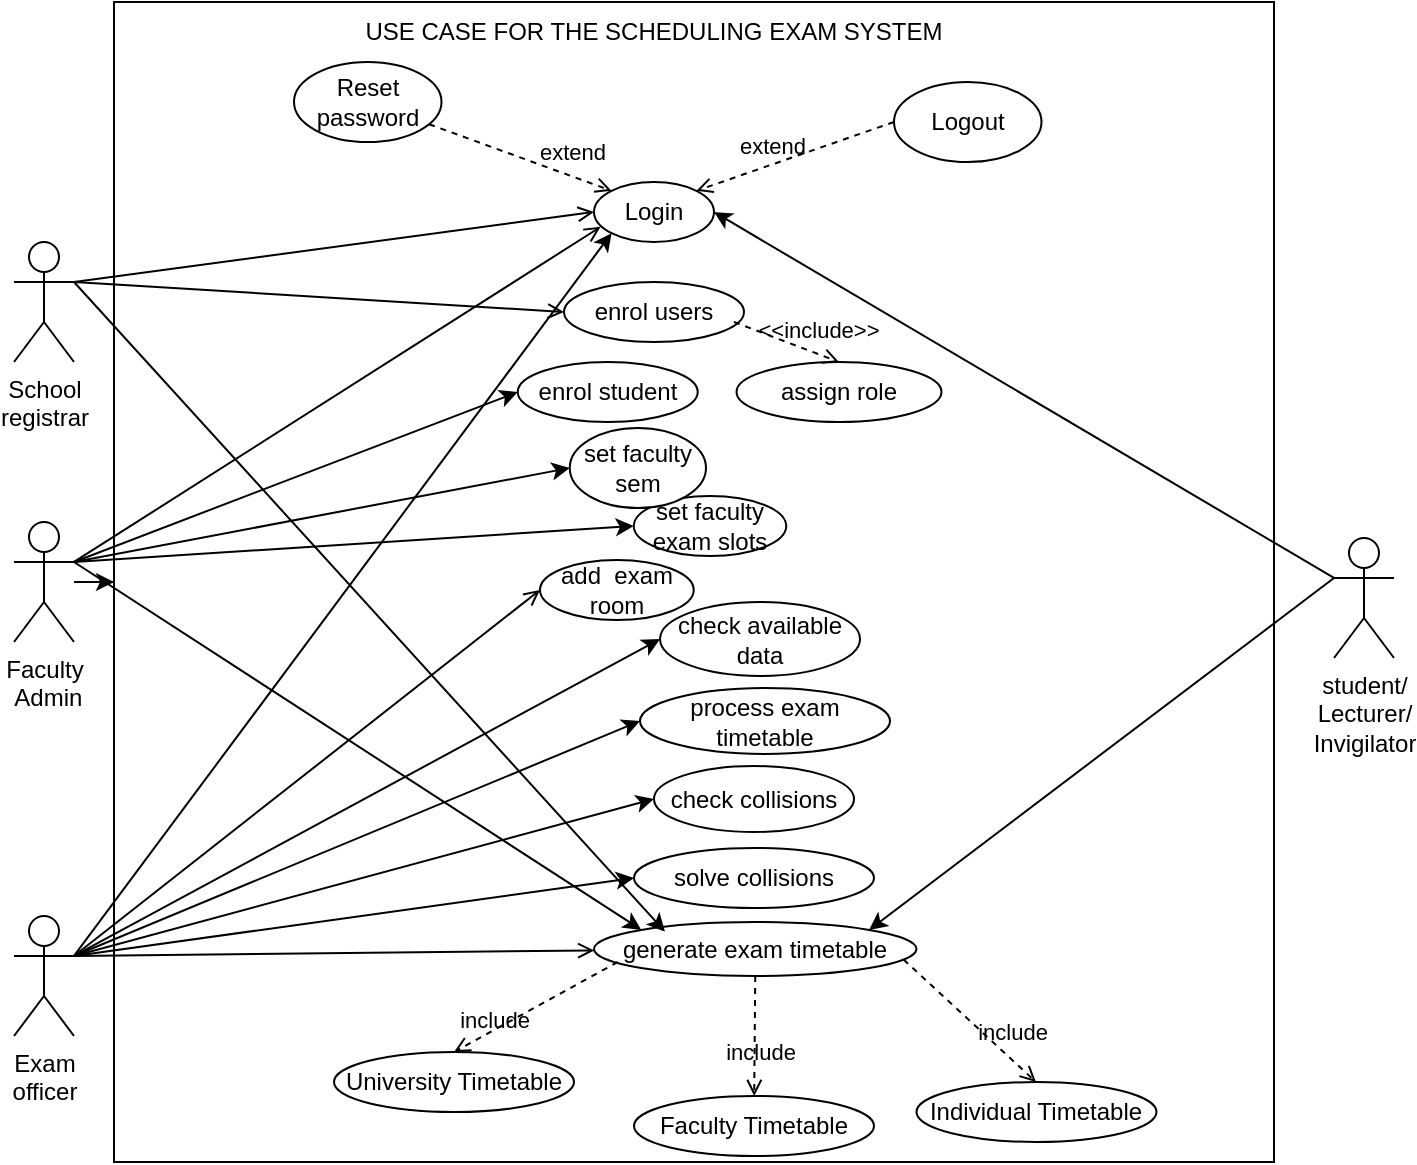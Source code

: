 <mxfile version="23.0.2" type="device" pages="5">
  <diagram name="use case for scheduling exam timetable" id="EO71x1Iecf1aS8AlJz6b">
    <mxGraphModel dx="1050" dy="621" grid="1" gridSize="10" guides="1" tooltips="1" connect="1" arrows="1" fold="1" page="1" pageScale="1" pageWidth="850" pageHeight="1100" math="0" shadow="0">
      <root>
        <mxCell id="0" />
        <mxCell id="1" parent="0" />
        <mxCell id="wjfPpw_tXqsFmenEtjV6-1" value="" style="whiteSpace=wrap;html=1;aspect=fixed;" parent="1" vertex="1">
          <mxGeometry x="240" y="10" width="580" height="580" as="geometry" />
        </mxCell>
        <mxCell id="wjfPpw_tXqsFmenEtjV6-2" value="Login" style="ellipse;whiteSpace=wrap;html=1;" parent="1" vertex="1">
          <mxGeometry x="480" y="100" width="60" height="30" as="geometry" />
        </mxCell>
        <mxCell id="wjfPpw_tXqsFmenEtjV6-7" style="rounded=0;orthogonalLoop=1;jettySize=auto;html=1;exitX=1;exitY=0.333;exitDx=0;exitDy=0;exitPerimeter=0;entryX=0;entryY=1;entryDx=0;entryDy=0;" parent="1" source="wjfPpw_tXqsFmenEtjV6-3" target="wjfPpw_tXqsFmenEtjV6-2" edge="1">
          <mxGeometry relative="1" as="geometry">
            <mxPoint x="430" y="100" as="targetPoint" />
          </mxGeometry>
        </mxCell>
        <mxCell id="wjfPpw_tXqsFmenEtjV6-53" style="edgeStyle=none;rounded=0;orthogonalLoop=1;jettySize=auto;html=1;startArrow=none;startFill=0;endArrow=open;endFill=0;exitX=1;exitY=0.333;exitDx=0;exitDy=0;exitPerimeter=0;" parent="1" source="wjfPpw_tXqsFmenEtjV6-3" target="wjfPpw_tXqsFmenEtjV6-51" edge="1">
          <mxGeometry relative="1" as="geometry">
            <mxPoint x="230" y="490" as="sourcePoint" />
          </mxGeometry>
        </mxCell>
        <mxCell id="gzobB8jwNYwRTBNyGAE6-12" style="rounded=0;orthogonalLoop=1;jettySize=auto;html=1;exitX=1;exitY=0.333;exitDx=0;exitDy=0;exitPerimeter=0;entryX=0;entryY=0.5;entryDx=0;entryDy=0;" parent="1" source="wjfPpw_tXqsFmenEtjV6-3" target="gzobB8jwNYwRTBNyGAE6-11" edge="1">
          <mxGeometry relative="1" as="geometry" />
        </mxCell>
        <mxCell id="wjfPpw_tXqsFmenEtjV6-9" style="rounded=0;orthogonalLoop=1;jettySize=auto;html=1;entryX=1;entryY=0.5;entryDx=0;entryDy=0;exitX=0;exitY=0.333;exitDx=0;exitDy=0;exitPerimeter=0;" parent="1" source="wjfPpw_tXqsFmenEtjV6-6" target="wjfPpw_tXqsFmenEtjV6-2" edge="1">
          <mxGeometry relative="1" as="geometry">
            <mxPoint x="790" y="280" as="sourcePoint" />
          </mxGeometry>
        </mxCell>
        <mxCell id="wjfPpw_tXqsFmenEtjV6-6" value="student/&lt;br&gt;Lecturer/&lt;br&gt;Invigilator" style="shape=umlActor;verticalLabelPosition=bottom;verticalAlign=top;html=1;outlineConnect=0;" parent="1" vertex="1">
          <mxGeometry x="850" y="278" width="30" height="60" as="geometry" />
        </mxCell>
        <mxCell id="wjfPpw_tXqsFmenEtjV6-10" value="Reset password" style="ellipse;whiteSpace=wrap;html=1;" parent="1" vertex="1">
          <mxGeometry x="330" y="40" width="73.75" height="40" as="geometry" />
        </mxCell>
        <mxCell id="wjfPpw_tXqsFmenEtjV6-14" value="extend" style="edgeStyle=none;html=1;endArrow=open;verticalAlign=bottom;dashed=1;labelBackgroundColor=none;rounded=0;entryX=0;entryY=0;entryDx=0;entryDy=0;" parent="1" source="wjfPpw_tXqsFmenEtjV6-10" target="wjfPpw_tXqsFmenEtjV6-2" edge="1">
          <mxGeometry x="0.555" y="3" width="160" relative="1" as="geometry">
            <mxPoint x="470" y="270" as="sourcePoint" />
            <mxPoint x="440" y="110" as="targetPoint" />
            <mxPoint as="offset" />
          </mxGeometry>
        </mxCell>
        <mxCell id="wjfPpw_tXqsFmenEtjV6-26" value="check collisions" style="ellipse;whiteSpace=wrap;html=1;" parent="1" vertex="1">
          <mxGeometry x="510" y="392" width="100" height="33" as="geometry" />
        </mxCell>
        <mxCell id="wjfPpw_tXqsFmenEtjV6-28" style="rounded=0;orthogonalLoop=1;jettySize=auto;html=1;entryX=0;entryY=0.5;entryDx=0;entryDy=0;exitX=1;exitY=0.333;exitDx=0;exitDy=0;exitPerimeter=0;" parent="1" source="wjfPpw_tXqsFmenEtjV6-3" target="wjfPpw_tXqsFmenEtjV6-26" edge="1">
          <mxGeometry relative="1" as="geometry">
            <mxPoint x="810" y="470" as="sourcePoint" />
            <mxPoint x="430.18" y="279.84" as="targetPoint" />
          </mxGeometry>
        </mxCell>
        <mxCell id="wjfPpw_tXqsFmenEtjV6-30" style="rounded=0;orthogonalLoop=1;jettySize=auto;html=1;entryX=1;entryY=0;entryDx=0;entryDy=0;exitX=0;exitY=0.333;exitDx=0;exitDy=0;exitPerimeter=0;" parent="1" source="wjfPpw_tXqsFmenEtjV6-6" target="wjfPpw_tXqsFmenEtjV6-51" edge="1">
          <mxGeometry relative="1" as="geometry">
            <mxPoint x="790" y="280" as="sourcePoint" />
            <mxPoint x="726.569" y="517.322" as="targetPoint" />
          </mxGeometry>
        </mxCell>
        <mxCell id="wjfPpw_tXqsFmenEtjV6-44" style="edgeStyle=none;rounded=0;orthogonalLoop=1;jettySize=auto;html=1;entryX=0;entryY=0.5;entryDx=0;entryDy=0;startArrow=none;startFill=0;endArrow=open;endFill=0;exitX=1;exitY=0.333;exitDx=0;exitDy=0;exitPerimeter=0;" parent="1" source="wjfPpw_tXqsFmenEtjV6-42" target="wjfPpw_tXqsFmenEtjV6-2" edge="1">
          <mxGeometry relative="1" as="geometry" />
        </mxCell>
        <mxCell id="wjfPpw_tXqsFmenEtjV6-48" style="edgeStyle=none;rounded=0;orthogonalLoop=1;jettySize=auto;html=1;startArrow=none;startFill=0;endArrow=open;endFill=0;exitX=1;exitY=0.333;exitDx=0;exitDy=0;exitPerimeter=0;entryX=0.055;entryY=0.747;entryDx=0;entryDy=0;entryPerimeter=0;" parent="1" source="7Kl5YK3oNdFVikh93Q5T-10" target="wjfPpw_tXqsFmenEtjV6-2" edge="1">
          <mxGeometry relative="1" as="geometry">
            <mxPoint x="190" y="150" as="sourcePoint" />
            <mxPoint x="420" y="100" as="targetPoint" />
          </mxGeometry>
        </mxCell>
        <mxCell id="wjfPpw_tXqsFmenEtjV6-47" value="set faculty &lt;br&gt;exam slots" style="ellipse;whiteSpace=wrap;html=1;" parent="1" vertex="1">
          <mxGeometry x="499.88" y="257" width="76.25" height="30" as="geometry" />
        </mxCell>
        <mxCell id="wjfPpw_tXqsFmenEtjV6-51" value="generate exam timetable" style="ellipse;whiteSpace=wrap;html=1;" parent="1" vertex="1">
          <mxGeometry x="480" y="470" width="161.25" height="27" as="geometry" />
        </mxCell>
        <mxCell id="wjfPpw_tXqsFmenEtjV6-65" value="USE CASE FOR THE SCHEDULING EXAM SYSTEM" style="text;html=1;strokeColor=none;fillColor=none;align=center;verticalAlign=middle;whiteSpace=wrap;rounded=0;" parent="1" vertex="1">
          <mxGeometry x="350" y="10" width="320" height="30" as="geometry" />
        </mxCell>
        <mxCell id="wjfPpw_tXqsFmenEtjV6-67" value="" style="edgeStyle=none;rounded=0;orthogonalLoop=1;jettySize=auto;html=1;startArrow=none;startFill=0;endArrow=none;endFill=0;" parent="1" target="wjfPpw_tXqsFmenEtjV6-42" edge="1">
          <mxGeometry relative="1" as="geometry">
            <mxPoint x="190" y="150" as="sourcePoint" />
            <mxPoint x="462.119" y="249.345" as="targetPoint" />
          </mxGeometry>
        </mxCell>
        <mxCell id="wjfPpw_tXqsFmenEtjV6-42" value="School &lt;br&gt;registrar" style="shape=umlActor;verticalLabelPosition=bottom;verticalAlign=top;html=1;outlineConnect=0;" parent="1" vertex="1">
          <mxGeometry x="190" y="130" width="30" height="60" as="geometry" />
        </mxCell>
        <mxCell id="gzobB8jwNYwRTBNyGAE6-2" value="process exam timetable" style="ellipse;whiteSpace=wrap;html=1;" parent="1" vertex="1">
          <mxGeometry x="503" y="353" width="125" height="33" as="geometry" />
        </mxCell>
        <mxCell id="gzobB8jwNYwRTBNyGAE6-3" value="add&amp;nbsp; exam room" style="ellipse;whiteSpace=wrap;html=1;" parent="1" vertex="1">
          <mxGeometry x="453" y="289" width="76.87" height="30" as="geometry" />
        </mxCell>
        <mxCell id="gzobB8jwNYwRTBNyGAE6-4" style="edgeStyle=none;rounded=0;orthogonalLoop=1;jettySize=auto;html=1;startArrow=none;startFill=0;endArrow=open;endFill=0;entryX=0;entryY=0.5;entryDx=0;entryDy=0;exitX=1;exitY=0.333;exitDx=0;exitDy=0;exitPerimeter=0;" parent="1" source="wjfPpw_tXqsFmenEtjV6-3" target="gzobB8jwNYwRTBNyGAE6-3" edge="1">
          <mxGeometry relative="1" as="geometry">
            <mxPoint x="220" y="150" as="sourcePoint" />
            <mxPoint x="481" y="278" as="targetPoint" />
          </mxGeometry>
        </mxCell>
        <mxCell id="gzobB8jwNYwRTBNyGAE6-5" value="enrol users" style="ellipse;whiteSpace=wrap;html=1;" parent="1" vertex="1">
          <mxGeometry x="465" y="150" width="90" height="30" as="geometry" />
        </mxCell>
        <mxCell id="gzobB8jwNYwRTBNyGAE6-6" style="edgeStyle=none;rounded=0;orthogonalLoop=1;jettySize=auto;html=1;startArrow=none;startFill=0;endArrow=open;endFill=0;entryX=0;entryY=0.5;entryDx=0;entryDy=0;exitX=1;exitY=0.333;exitDx=0;exitDy=0;exitPerimeter=0;" parent="1" source="wjfPpw_tXqsFmenEtjV6-42" target="gzobB8jwNYwRTBNyGAE6-5" edge="1">
          <mxGeometry relative="1" as="geometry">
            <mxPoint x="240" y="177" as="sourcePoint" />
            <mxPoint x="459" y="225" as="targetPoint" />
          </mxGeometry>
        </mxCell>
        <mxCell id="gzobB8jwNYwRTBNyGAE6-8" value="check available data" style="ellipse;whiteSpace=wrap;html=1;" parent="1" vertex="1">
          <mxGeometry x="513.01" y="310" width="100" height="37" as="geometry" />
        </mxCell>
        <mxCell id="gzobB8jwNYwRTBNyGAE6-9" style="rounded=0;orthogonalLoop=1;jettySize=auto;html=1;entryX=0;entryY=0.5;entryDx=0;entryDy=0;exitX=1;exitY=0.333;exitDx=0;exitDy=0;exitPerimeter=0;" parent="1" source="wjfPpw_tXqsFmenEtjV6-3" target="gzobB8jwNYwRTBNyGAE6-8" edge="1">
          <mxGeometry relative="1" as="geometry">
            <mxPoint x="190" y="480" as="sourcePoint" />
            <mxPoint x="380" y="415" as="targetPoint" />
          </mxGeometry>
        </mxCell>
        <mxCell id="gzobB8jwNYwRTBNyGAE6-10" style="rounded=0;orthogonalLoop=1;jettySize=auto;html=1;entryX=0;entryY=0.5;entryDx=0;entryDy=0;exitX=1;exitY=0.333;exitDx=0;exitDy=0;exitPerimeter=0;" parent="1" source="wjfPpw_tXqsFmenEtjV6-3" target="gzobB8jwNYwRTBNyGAE6-2" edge="1">
          <mxGeometry relative="1" as="geometry">
            <mxPoint x="220" y="490" as="sourcePoint" />
            <mxPoint x="380" y="415" as="targetPoint" />
          </mxGeometry>
        </mxCell>
        <mxCell id="gzobB8jwNYwRTBNyGAE6-11" value="solve collisions" style="ellipse;whiteSpace=wrap;html=1;" parent="1" vertex="1">
          <mxGeometry x="500" y="433" width="120" height="30" as="geometry" />
        </mxCell>
        <mxCell id="7Kl5YK3oNdFVikh93Q5T-1" value="Logout" style="ellipse;whiteSpace=wrap;html=1;" parent="1" vertex="1">
          <mxGeometry x="630" y="50" width="73.75" height="40" as="geometry" />
        </mxCell>
        <mxCell id="7Kl5YK3oNdFVikh93Q5T-2" value="extend" style="edgeStyle=none;html=1;endArrow=open;verticalAlign=bottom;dashed=1;labelBackgroundColor=none;rounded=0;exitX=0;exitY=0.5;exitDx=0;exitDy=0;entryX=1;entryY=0;entryDx=0;entryDy=0;" parent="1" source="7Kl5YK3oNdFVikh93Q5T-1" target="wjfPpw_tXqsFmenEtjV6-2" edge="1">
          <mxGeometry x="0.241" width="160" relative="1" as="geometry">
            <mxPoint x="560" y="110" as="sourcePoint" />
            <mxPoint x="610" y="100" as="targetPoint" />
            <mxPoint as="offset" />
          </mxGeometry>
        </mxCell>
        <mxCell id="7Kl5YK3oNdFVikh93Q5T-3" value="assign role" style="ellipse;whiteSpace=wrap;html=1;" parent="1" vertex="1">
          <mxGeometry x="551.25" y="190" width="102.5" height="30" as="geometry" />
        </mxCell>
        <mxCell id="7Kl5YK3oNdFVikh93Q5T-8" value="&amp;lt;&amp;lt;include&amp;gt;&amp;gt;" style="edgeStyle=none;html=1;endArrow=open;verticalAlign=bottom;dashed=1;labelBackgroundColor=none;rounded=0;entryX=0.5;entryY=0;entryDx=0;entryDy=0;" parent="1" target="7Kl5YK3oNdFVikh93Q5T-3" edge="1">
          <mxGeometry x="0.555" y="3" width="160" relative="1" as="geometry">
            <mxPoint x="550" y="170" as="sourcePoint" />
            <mxPoint x="533" y="153" as="targetPoint" />
            <mxPoint as="offset" />
          </mxGeometry>
        </mxCell>
        <mxCell id="1qQS1bSc1O82pGUvp0wN-5" style="rounded=0;orthogonalLoop=1;jettySize=auto;html=1;entryX=0;entryY=0.5;entryDx=0;entryDy=0;" parent="1" target="wjfPpw_tXqsFmenEtjV6-47" edge="1">
          <mxGeometry relative="1" as="geometry">
            <mxPoint x="220" y="290" as="sourcePoint" />
          </mxGeometry>
        </mxCell>
        <mxCell id="1qQS1bSc1O82pGUvp0wN-8" style="rounded=0;orthogonalLoop=1;jettySize=auto;html=1;entryX=0;entryY=0;entryDx=0;entryDy=0;" parent="1" target="wjfPpw_tXqsFmenEtjV6-51" edge="1">
          <mxGeometry relative="1" as="geometry">
            <mxPoint x="220" y="290" as="sourcePoint" />
            <mxPoint x="399.444" y="527.322" as="targetPoint" />
          </mxGeometry>
        </mxCell>
        <mxCell id="1qQS1bSc1O82pGUvp0wN-12" style="rounded=0;orthogonalLoop=1;jettySize=auto;html=1;entryX=0;entryY=0.5;entryDx=0;entryDy=0;exitX=1;exitY=0.333;exitDx=0;exitDy=0;exitPerimeter=0;" parent="1" source="7Kl5YK3oNdFVikh93Q5T-10" target="1qQS1bSc1O82pGUvp0wN-1" edge="1">
          <mxGeometry relative="1" as="geometry" />
        </mxCell>
        <mxCell id="1qQS1bSc1O82pGUvp0wN-13" style="rounded=0;orthogonalLoop=1;jettySize=auto;html=1;entryX=0;entryY=0.5;entryDx=0;entryDy=0;" parent="1" target="1qQS1bSc1O82pGUvp0wN-4" edge="1">
          <mxGeometry relative="1" as="geometry">
            <mxPoint x="220" y="290" as="sourcePoint" />
          </mxGeometry>
        </mxCell>
        <mxCell id="QZcy9XtKV8jqeczz4RLG-2" value="" style="edgeStyle=orthogonalEdgeStyle;rounded=0;orthogonalLoop=1;jettySize=auto;html=1;" edge="1" parent="1" source="7Kl5YK3oNdFVikh93Q5T-10" target="wjfPpw_tXqsFmenEtjV6-1">
          <mxGeometry relative="1" as="geometry" />
        </mxCell>
        <mxCell id="7Kl5YK3oNdFVikh93Q5T-10" value="Faculty&lt;br&gt;&amp;nbsp;Admin" style="shape=umlActor;verticalLabelPosition=bottom;verticalAlign=top;html=1;outlineConnect=0;" parent="1" vertex="1">
          <mxGeometry x="190" y="270" width="30" height="60" as="geometry" />
        </mxCell>
        <mxCell id="wjfPpw_tXqsFmenEtjV6-3" value="Exam &lt;br&gt;officer" style="shape=umlActor;verticalLabelPosition=bottom;verticalAlign=top;html=1;outlineConnect=0;" parent="1" vertex="1">
          <mxGeometry x="190" y="467" width="30" height="60" as="geometry" />
        </mxCell>
        <mxCell id="1qQS1bSc1O82pGUvp0wN-1" value="enrol student" style="ellipse;whiteSpace=wrap;html=1;" parent="1" vertex="1">
          <mxGeometry x="441.87" y="190" width="90" height="30" as="geometry" />
        </mxCell>
        <mxCell id="1qQS1bSc1O82pGUvp0wN-4" value="set faculty sem" style="ellipse;whiteSpace=wrap;html=1;" parent="1" vertex="1">
          <mxGeometry x="467.87" y="223" width="68.13" height="40" as="geometry" />
        </mxCell>
        <mxCell id="1qQS1bSc1O82pGUvp0wN-14" style="rounded=0;orthogonalLoop=1;jettySize=auto;html=1;entryX=0.22;entryY=0.178;entryDx=0;entryDy=0;entryPerimeter=0;exitX=1;exitY=0.333;exitDx=0;exitDy=0;exitPerimeter=0;" parent="1" source="wjfPpw_tXqsFmenEtjV6-42" target="wjfPpw_tXqsFmenEtjV6-51" edge="1">
          <mxGeometry relative="1" as="geometry" />
        </mxCell>
        <mxCell id="1qQS1bSc1O82pGUvp0wN-15" value="Faculty Timetable" style="ellipse;whiteSpace=wrap;html=1;" parent="1" vertex="1">
          <mxGeometry x="500" y="557" width="120" height="30" as="geometry" />
        </mxCell>
        <mxCell id="1qQS1bSc1O82pGUvp0wN-16" value="Individual Timetable" style="ellipse;whiteSpace=wrap;html=1;" parent="1" vertex="1">
          <mxGeometry x="641.25" y="550" width="120" height="30" as="geometry" />
        </mxCell>
        <mxCell id="1qQS1bSc1O82pGUvp0wN-17" value="University Timetable" style="ellipse;whiteSpace=wrap;html=1;" parent="1" vertex="1">
          <mxGeometry x="350" y="535" width="120" height="30" as="geometry" />
        </mxCell>
        <mxCell id="1qQS1bSc1O82pGUvp0wN-22" value="include" style="edgeStyle=none;html=1;endArrow=open;verticalAlign=bottom;dashed=1;labelBackgroundColor=none;rounded=0;entryX=0.5;entryY=0;entryDx=0;entryDy=0;" parent="1" target="1qQS1bSc1O82pGUvp0wN-17" edge="1">
          <mxGeometry x="0.555" y="3" width="160" relative="1" as="geometry">
            <mxPoint x="491.88" y="490" as="sourcePoint" />
            <mxPoint x="582.88" y="523" as="targetPoint" />
            <mxPoint as="offset" />
          </mxGeometry>
        </mxCell>
        <mxCell id="1qQS1bSc1O82pGUvp0wN-23" value="include" style="edgeStyle=none;html=1;endArrow=open;verticalAlign=bottom;dashed=1;labelBackgroundColor=none;rounded=0;exitX=0.5;exitY=1;exitDx=0;exitDy=0;" parent="1" source="wjfPpw_tXqsFmenEtjV6-51" target="1qQS1bSc1O82pGUvp0wN-15" edge="1">
          <mxGeometry x="0.555" y="3" width="160" relative="1" as="geometry">
            <mxPoint x="671.88" y="505" as="sourcePoint" />
            <mxPoint x="590" y="550" as="targetPoint" />
            <mxPoint as="offset" />
          </mxGeometry>
        </mxCell>
        <mxCell id="1qQS1bSc1O82pGUvp0wN-24" value="include" style="edgeStyle=none;html=1;endArrow=open;verticalAlign=bottom;dashed=1;labelBackgroundColor=none;rounded=0;exitX=0.96;exitY=0.696;exitDx=0;exitDy=0;entryX=0.5;entryY=0;entryDx=0;entryDy=0;exitPerimeter=0;" parent="1" source="wjfPpw_tXqsFmenEtjV6-51" target="1qQS1bSc1O82pGUvp0wN-16" edge="1">
          <mxGeometry x="0.555" y="3" width="160" relative="1" as="geometry">
            <mxPoint x="571" y="507" as="sourcePoint" />
            <mxPoint x="570" y="567" as="targetPoint" />
            <mxPoint as="offset" />
            <Array as="points">
              <mxPoint x="701" y="550" />
            </Array>
          </mxGeometry>
        </mxCell>
      </root>
    </mxGraphModel>
  </diagram>
  <diagram id="fLeh5l3Y8TxCTtsuTBK7" name="sequence">
    <mxGraphModel dx="1900" dy="1721" grid="1" gridSize="10" guides="1" tooltips="1" connect="1" arrows="1" fold="1" page="1" pageScale="1" pageWidth="850" pageHeight="1100" math="0" shadow="0">
      <root>
        <mxCell id="0" />
        <mxCell id="1" parent="0" />
        <mxCell id="YhHdDXR3pm5GIS96cvAs-3" value="&lt;br&gt;&lt;br&gt;&lt;br&gt;&lt;br&gt;School Registrar" style="shape=umlLifeline;perimeter=lifelinePerimeter;whiteSpace=wrap;html=1;container=1;dropTarget=0;collapsible=0;recursiveResize=0;outlineConnect=0;portConstraint=eastwest;newEdgeStyle={&quot;curved&quot;:0,&quot;rounded&quot;:0};participant=umlActor;size=29;" parent="1" vertex="1">
          <mxGeometry x="-55" y="21" width="20" height="219" as="geometry" />
        </mxCell>
        <mxCell id="YhHdDXR3pm5GIS96cvAs-13" value="" style="html=1;points=[[0,0,0,0,5],[0,1,0,0,-5],[1,0,0,0,5],[1,1,0,0,-5]];perimeter=orthogonalPerimeter;outlineConnect=0;targetShapes=umlLifeline;portConstraint=eastwest;newEdgeStyle={&quot;curved&quot;:0,&quot;rounded&quot;:0};" parent="YhHdDXR3pm5GIS96cvAs-3" vertex="1">
          <mxGeometry x="5" y="71" width="10" height="9" as="geometry" />
        </mxCell>
        <mxCell id="hcG3uSB4StBfxUjNnSvm-19" style="edgeStyle=orthogonalEdgeStyle;rounded=0;orthogonalLoop=1;jettySize=auto;html=1;curved=0;" parent="YhHdDXR3pm5GIS96cvAs-3" edge="1">
          <mxGeometry relative="1" as="geometry">
            <mxPoint x="335" y="187" as="targetPoint" />
            <mxPoint x="15" y="186.5" as="sourcePoint" />
          </mxGeometry>
        </mxCell>
        <mxCell id="hcG3uSB4StBfxUjNnSvm-20" value="enrol users" style="edgeLabel;html=1;align=center;verticalAlign=middle;resizable=0;points=[];" parent="hcG3uSB4StBfxUjNnSvm-19" vertex="1" connectable="0">
          <mxGeometry x="-0.533" relative="1" as="geometry">
            <mxPoint as="offset" />
          </mxGeometry>
        </mxCell>
        <mxCell id="D53fk7peH2LvVN-s6GK3-9" value="" style="html=1;points=[[0,0,0,0,5],[0,1,0,0,-5],[1,0,0,0,5],[1,1,0,0,-5]];perimeter=orthogonalPerimeter;outlineConnect=0;targetShapes=umlLifeline;portConstraint=eastwest;newEdgeStyle={&quot;curved&quot;:0,&quot;rounded&quot;:0};" parent="YhHdDXR3pm5GIS96cvAs-3" vertex="1">
          <mxGeometry x="5" y="183" width="10" height="27" as="geometry" />
        </mxCell>
        <mxCell id="YhHdDXR3pm5GIS96cvAs-4" value="Interface" style="shape=umlLifeline;perimeter=lifelinePerimeter;whiteSpace=wrap;html=1;container=1;dropTarget=0;collapsible=0;recursiveResize=0;outlineConnect=0;portConstraint=eastwest;newEdgeStyle={&quot;curved&quot;:0,&quot;rounded&quot;:0};" parent="1" vertex="1">
          <mxGeometry x="241" y="20" width="100" height="580" as="geometry" />
        </mxCell>
        <mxCell id="YhHdDXR3pm5GIS96cvAs-10" value="" style="html=1;points=[[0,0,0,0,5],[0,1,0,0,-5],[1,0,0,0,5],[1,1,0,0,-5]];perimeter=orthogonalPerimeter;outlineConnect=0;targetShapes=umlLifeline;portConstraint=eastwest;newEdgeStyle={&quot;curved&quot;:0,&quot;rounded&quot;:0};" parent="YhHdDXR3pm5GIS96cvAs-4" vertex="1">
          <mxGeometry x="45" y="71" width="10" height="50" as="geometry" />
        </mxCell>
        <mxCell id="YhHdDXR3pm5GIS96cvAs-5" value="" style="shape=umlLifeline;perimeter=lifelinePerimeter;whiteSpace=wrap;html=1;container=1;dropTarget=0;collapsible=0;recursiveResize=0;outlineConnect=0;portConstraint=eastwest;newEdgeStyle={&quot;curved&quot;:0,&quot;rounded&quot;:0};" parent="1" vertex="1">
          <mxGeometry x="534" y="20" width="100" height="580" as="geometry" />
        </mxCell>
        <mxCell id="YhHdDXR3pm5GIS96cvAs-23" value="" style="html=1;points=[[0,0,0,0,5],[0,1,0,0,-5],[1,0,0,0,5],[1,1,0,0,-5]];perimeter=orthogonalPerimeter;outlineConnect=0;targetShapes=umlLifeline;portConstraint=eastwest;newEdgeStyle={&quot;curved&quot;:0,&quot;rounded&quot;:0};" parent="YhHdDXR3pm5GIS96cvAs-5" vertex="1">
          <mxGeometry x="45" y="140" width="10" height="22" as="geometry" />
        </mxCell>
        <mxCell id="D53fk7peH2LvVN-s6GK3-8" value="" style="html=1;points=[[0,0,0,0,5],[0,1,0,0,-5],[1,0,0,0,5],[1,1,0,0,-5]];perimeter=orthogonalPerimeter;outlineConnect=0;targetShapes=umlLifeline;portConstraint=eastwest;newEdgeStyle={&quot;curved&quot;:0,&quot;rounded&quot;:0};" parent="YhHdDXR3pm5GIS96cvAs-5" vertex="1">
          <mxGeometry x="45" y="183" width="10" height="27" as="geometry" />
        </mxCell>
        <mxCell id="D53fk7peH2LvVN-s6GK3-29" value="" style="html=1;points=[[0,0,0,0,5],[0,1,0,0,-5],[1,0,0,0,5],[1,1,0,0,-5]];perimeter=orthogonalPerimeter;outlineConnect=0;targetShapes=umlLifeline;portConstraint=eastwest;newEdgeStyle={&quot;curved&quot;:0,&quot;rounded&quot;:0};" parent="YhHdDXR3pm5GIS96cvAs-5" vertex="1">
          <mxGeometry x="45" y="266" width="10" height="14" as="geometry" />
        </mxCell>
        <mxCell id="hcG3uSB4StBfxUjNnSvm-6" value="" style="html=1;points=[[0,0,0,0,5],[0,1,0,0,-5],[1,0,0,0,5],[1,1,0,0,-5]];perimeter=orthogonalPerimeter;outlineConnect=0;targetShapes=umlLifeline;portConstraint=eastwest;newEdgeStyle={&quot;curved&quot;:0,&quot;rounded&quot;:0};" parent="YhHdDXR3pm5GIS96cvAs-5" vertex="1">
          <mxGeometry x="45" y="214" width="10" height="37" as="geometry" />
        </mxCell>
        <mxCell id="YhHdDXR3pm5GIS96cvAs-8" value="&lt;br&gt;&lt;br&gt;&lt;br&gt;&lt;br&gt;&lt;br&gt;Student/&lt;br&gt;Lecturer/&lt;br&gt;Invigilator" style="shape=umlLifeline;perimeter=lifelinePerimeter;whiteSpace=wrap;html=1;container=1;dropTarget=0;collapsible=0;recursiveResize=0;outlineConnect=0;portConstraint=eastwest;newEdgeStyle={&quot;curved&quot;:0,&quot;rounded&quot;:0};participant=umlActor;size=30;" parent="1" vertex="1">
          <mxGeometry x="-116" y="20" width="20" height="592" as="geometry" />
        </mxCell>
        <mxCell id="YhHdDXR3pm5GIS96cvAs-18" value="" style="html=1;points=[[0,0,0,0,5],[0,1,0,0,-5],[1,0,0,0,5],[1,1,0,0,-5]];perimeter=orthogonalPerimeter;outlineConnect=0;targetShapes=umlLifeline;portConstraint=eastwest;newEdgeStyle={&quot;curved&quot;:0,&quot;rounded&quot;:0};" parent="YhHdDXR3pm5GIS96cvAs-8" vertex="1">
          <mxGeometry x="5" y="110" width="10" height="10" as="geometry" />
        </mxCell>
        <mxCell id="hcG3uSB4StBfxUjNnSvm-2" style="edgeStyle=orthogonalEdgeStyle;rounded=0;orthogonalLoop=1;jettySize=auto;html=1;curved=0;exitX=1;exitY=0;exitDx=0;exitDy=5;exitPerimeter=0;" parent="YhHdDXR3pm5GIS96cvAs-8" source="YhHdDXR3pm5GIS96cvAs-18" target="YhHdDXR3pm5GIS96cvAs-18" edge="1">
          <mxGeometry relative="1" as="geometry" />
        </mxCell>
        <mxCell id="hcG3uSB4StBfxUjNnSvm-48" value="" style="html=1;points=[[0,0,0,0,5],[0,1,0,0,-5],[1,0,0,0,5],[1,1,0,0,-5]];perimeter=orthogonalPerimeter;outlineConnect=0;targetShapes=umlLifeline;portConstraint=eastwest;newEdgeStyle={&quot;curved&quot;:0,&quot;rounded&quot;:0};" parent="YhHdDXR3pm5GIS96cvAs-8" vertex="1">
          <mxGeometry x="5" y="487" width="10" height="42" as="geometry" />
        </mxCell>
        <mxCell id="YhHdDXR3pm5GIS96cvAs-9" value="Database" style="shape=cylinder3;whiteSpace=wrap;html=1;boundedLbl=1;backgroundOutline=1;size=15;" parent="1" vertex="1">
          <mxGeometry x="554" y="-10" width="60" height="80" as="geometry" />
        </mxCell>
        <mxCell id="YhHdDXR3pm5GIS96cvAs-11" value="login" style="html=1;verticalAlign=bottom;endArrow=block;curved=0;rounded=0;entryX=0;entryY=0;entryDx=0;entryDy=5;exitX=1;exitY=0;exitDx=0;exitDy=5;exitPerimeter=0;" parent="1" edge="1">
          <mxGeometry x="-0.816" y="1" relative="1" as="geometry">
            <mxPoint x="-40" y="98" as="sourcePoint" />
            <mxPoint x="286" y="97" as="targetPoint" />
            <mxPoint as="offset" />
          </mxGeometry>
        </mxCell>
        <mxCell id="YhHdDXR3pm5GIS96cvAs-17" value="credentials autenticated" style="html=1;verticalAlign=bottom;endArrow=open;dashed=1;endSize=8;curved=0;rounded=0;" parent="1" edge="1">
          <mxGeometry relative="1" as="geometry">
            <mxPoint x="579" y="137" as="sourcePoint" />
            <mxPoint x="295.5" y="137" as="targetPoint" />
          </mxGeometry>
        </mxCell>
        <mxCell id="YhHdDXR3pm5GIS96cvAs-20" value="" style="html=1;verticalAlign=bottom;endArrow=block;curved=0;rounded=0;" parent="1" edge="1">
          <mxGeometry width="80" relative="1" as="geometry">
            <mxPoint x="295.5" y="119" as="sourcePoint" />
            <mxPoint x="583" y="119" as="targetPoint" />
          </mxGeometry>
        </mxCell>
        <mxCell id="YhHdDXR3pm5GIS96cvAs-24" value="" style="html=1;verticalAlign=bottom;endArrow=block;curved=0;rounded=0;" parent="1" edge="1">
          <mxGeometry x="-0.562" y="1" relative="1" as="geometry">
            <mxPoint x="300" y="172" as="sourcePoint" />
            <mxPoint x="583.5" y="172" as="targetPoint" />
            <mxPoint as="offset" />
          </mxGeometry>
        </mxCell>
        <mxCell id="hcG3uSB4StBfxUjNnSvm-37" value="store exam rooms details" style="edgeLabel;html=1;align=center;verticalAlign=middle;resizable=0;points=[];" parent="YhHdDXR3pm5GIS96cvAs-24" vertex="1" connectable="0">
          <mxGeometry x="-0.008" y="1" relative="1" as="geometry">
            <mxPoint as="offset" />
          </mxGeometry>
        </mxCell>
        <mxCell id="D53fk7peH2LvVN-s6GK3-12" value="Login" style="html=1;verticalAlign=bottom;endArrow=block;curved=0;rounded=0;entryX=0;entryY=1;entryDx=0;entryDy=-5;entryPerimeter=0;" parent="1" edge="1">
          <mxGeometry width="80" relative="1" as="geometry">
            <mxPoint x="-100" y="138" as="sourcePoint" />
            <mxPoint x="286" y="138" as="targetPoint" />
          </mxGeometry>
        </mxCell>
        <mxCell id="D53fk7peH2LvVN-s6GK3-16" value="request credentials" style="text;html=1;align=center;verticalAlign=middle;resizable=0;points=[];autosize=1;strokeColor=none;fillColor=none;" parent="1" vertex="1">
          <mxGeometry x="371" y="94" width="120" height="30" as="geometry" />
        </mxCell>
        <mxCell id="D53fk7peH2LvVN-s6GK3-17" value="" style="html=1;points=[[0,0,0,0,5],[0,1,0,0,-5],[1,0,0,0,5],[1,1,0,0,-5]];perimeter=orthogonalPerimeter;outlineConnect=0;targetShapes=umlLifeline;portConstraint=eastwest;newEdgeStyle={&quot;curved&quot;:0,&quot;rounded&quot;:0};" parent="1" vertex="1">
          <mxGeometry x="579" y="100" width="10" height="40" as="geometry" />
        </mxCell>
        <mxCell id="D53fk7peH2LvVN-s6GK3-18" value="" style="html=1;points=[[0,0,0,0,5],[0,1,0,0,-5],[1,0,0,0,5],[1,1,0,0,-5]];perimeter=orthogonalPerimeter;outlineConnect=0;targetShapes=umlLifeline;portConstraint=eastwest;newEdgeStyle={&quot;curved&quot;:0,&quot;rounded&quot;:0};" parent="1" vertex="1">
          <mxGeometry x="286" y="254" width="10" height="16" as="geometry" />
        </mxCell>
        <mxCell id="D53fk7peH2LvVN-s6GK3-19" value="set faculty exam timeslots" style="html=1;verticalAlign=bottom;endArrow=block;curved=0;rounded=0;entryX=0;entryY=0;entryDx=0;entryDy=5;" parent="1" edge="1">
          <mxGeometry relative="1" as="geometry">
            <mxPoint x="36.5" y="265" as="sourcePoint" />
            <mxPoint x="286" y="265" as="targetPoint" />
          </mxGeometry>
        </mxCell>
        <mxCell id="D53fk7peH2LvVN-s6GK3-21" value="" style="html=1;points=[[0,0,0,0,5],[0,1,0,0,-5],[1,0,0,0,5],[1,1,0,0,-5]];perimeter=orthogonalPerimeter;outlineConnect=0;targetShapes=umlLifeline;portConstraint=eastwest;newEdgeStyle={&quot;curved&quot;:0,&quot;rounded&quot;:0};" parent="1" vertex="1">
          <mxGeometry x="32" y="250" width="10" height="20" as="geometry" />
        </mxCell>
        <mxCell id="D53fk7peH2LvVN-s6GK3-22" value="" style="html=1;points=[[0,0,0,0,5],[0,1,0,0,-5],[1,0,0,0,5],[1,1,0,0,-5]];perimeter=orthogonalPerimeter;outlineConnect=0;targetShapes=umlLifeline;portConstraint=eastwest;newEdgeStyle={&quot;curved&quot;:0,&quot;rounded&quot;:0};" parent="1" vertex="1">
          <mxGeometry x="285" y="283" width="10" height="17" as="geometry" />
        </mxCell>
        <mxCell id="D53fk7peH2LvVN-s6GK3-23" value="process exam timetable" style="html=1;verticalAlign=bottom;endArrow=block;curved=0;rounded=0;entryX=0;entryY=0;entryDx=0;entryDy=5;entryPerimeter=0;" parent="1" source="Sf3a9OYiwuKaHPhzvjfp-1" target="D53fk7peH2LvVN-s6GK3-22" edge="1">
          <mxGeometry relative="1" as="geometry">
            <mxPoint x="41" y="288" as="sourcePoint" />
            <mxPoint x="275" y="288" as="targetPoint" />
          </mxGeometry>
        </mxCell>
        <mxCell id="D53fk7peH2LvVN-s6GK3-30" value="Map university timeslot with all faculties" style="html=1;verticalAlign=bottom;endArrow=block;curved=0;rounded=0;entryX=0;entryY=0;entryDx=0;entryDy=5;" parent="1" edge="1">
          <mxGeometry relative="1" as="geometry">
            <mxPoint x="300" y="290" as="sourcePoint" />
            <mxPoint x="579" y="290" as="targetPoint" />
          </mxGeometry>
        </mxCell>
        <mxCell id="D53fk7peH2LvVN-s6GK3-32" value="" style="html=1;points=[[0,0,0,0,5],[0,1,0,0,-5],[1,0,0,0,5],[1,1,0,0,-5]];perimeter=orthogonalPerimeter;outlineConnect=0;targetShapes=umlLifeline;portConstraint=eastwest;newEdgeStyle={&quot;curved&quot;:0,&quot;rounded&quot;:0};" parent="1" vertex="1">
          <mxGeometry x="286" y="312" width="10" height="38" as="geometry" />
        </mxCell>
        <mxCell id="D53fk7peH2LvVN-s6GK3-33" value="check collisions" style="html=1;verticalAlign=bottom;endArrow=block;curved=0;rounded=0;entryX=0;entryY=0;entryDx=0;entryDy=5;entryPerimeter=0;" parent="1" source="9D772StHElw_K2leHycI-1" target="D53fk7peH2LvVN-s6GK3-32" edge="1">
          <mxGeometry relative="1" as="geometry">
            <mxPoint x="175" y="363" as="sourcePoint" />
            <mxPoint x="276" y="361" as="targetPoint" />
          </mxGeometry>
        </mxCell>
        <mxCell id="D53fk7peH2LvVN-s6GK3-35" value="retrieve data" style="html=1;verticalAlign=bottom;endArrow=block;curved=0;rounded=0;exitX=1;exitY=0;exitDx=0;exitDy=5;exitPerimeter=0;" parent="1" source="D53fk7peH2LvVN-s6GK3-32" target="YhHdDXR3pm5GIS96cvAs-5" edge="1">
          <mxGeometry relative="1" as="geometry">
            <mxPoint x="297" y="361" as="sourcePoint" />
            <mxPoint x="576" y="361" as="targetPoint" />
          </mxGeometry>
        </mxCell>
        <mxCell id="D53fk7peH2LvVN-s6GK3-36" value="feeback" style="html=1;verticalAlign=bottom;endArrow=open;dashed=1;endSize=8;curved=0;rounded=0;" parent="1" edge="1">
          <mxGeometry relative="1" as="geometry">
            <mxPoint x="293" y="339" as="targetPoint" />
            <mxPoint x="583.5" y="337" as="sourcePoint" />
            <Array as="points">
              <mxPoint x="335" y="337" />
            </Array>
          </mxGeometry>
        </mxCell>
        <mxCell id="D53fk7peH2LvVN-s6GK3-37" value="collisions identified" style="html=1;verticalAlign=bottom;endArrow=open;dashed=1;endSize=8;curved=0;rounded=0;" parent="1" target="9D772StHElw_K2leHycI-1" edge="1">
          <mxGeometry relative="1" as="geometry">
            <mxPoint x="-51" y="340" as="targetPoint" />
            <mxPoint x="285" y="340" as="sourcePoint" />
            <Array as="points">
              <mxPoint x="204.5" y="340" />
            </Array>
          </mxGeometry>
        </mxCell>
        <mxCell id="D53fk7peH2LvVN-s6GK3-38" value="" style="html=1;points=[[0,0,0,0,5],[0,1,0,0,-5],[1,0,0,0,5],[1,1,0,0,-5]];perimeter=orthogonalPerimeter;outlineConnect=0;targetShapes=umlLifeline;portConstraint=eastwest;newEdgeStyle={&quot;curved&quot;:0,&quot;rounded&quot;:0};" parent="1" vertex="1">
          <mxGeometry x="580" y="311" width="10" height="37" as="geometry" />
        </mxCell>
        <mxCell id="D53fk7peH2LvVN-s6GK3-39" value="" style="html=1;points=[[0,0,0,0,5],[0,1,0,0,-5],[1,0,0,0,5],[1,1,0,0,-5]];perimeter=orthogonalPerimeter;outlineConnect=0;targetShapes=umlLifeline;portConstraint=eastwest;newEdgeStyle={&quot;curved&quot;:0,&quot;rounded&quot;:0};" parent="1" vertex="1">
          <mxGeometry x="287" y="357" width="10" height="18" as="geometry" />
        </mxCell>
        <mxCell id="D53fk7peH2LvVN-s6GK3-40" value="solve collisions" style="html=1;verticalAlign=bottom;endArrow=block;curved=0;rounded=0;exitX=1;exitY=0;exitDx=0;exitDy=5;exitPerimeter=0;" parent="1" source="Sf3a9OYiwuKaHPhzvjfp-3" target="YhHdDXR3pm5GIS96cvAs-4" edge="1">
          <mxGeometry relative="1" as="geometry">
            <mxPoint x="186" y="429" as="sourcePoint" />
            <mxPoint x="287" y="427" as="targetPoint" />
          </mxGeometry>
        </mxCell>
        <mxCell id="D53fk7peH2LvVN-s6GK3-45" value="" style="html=1;points=[[0,0,0,0,5],[0,1,0,0,-5],[1,0,0,0,5],[1,1,0,0,-5]];perimeter=orthogonalPerimeter;outlineConnect=0;targetShapes=umlLifeline;portConstraint=eastwest;newEdgeStyle={&quot;curved&quot;:0,&quot;rounded&quot;:0};" parent="1" vertex="1">
          <mxGeometry x="579" y="392" width="10" height="38" as="geometry" />
        </mxCell>
        <mxCell id="D53fk7peH2LvVN-s6GK3-46" value="generate faculty exam timetable" style="html=1;verticalAlign=bottom;endArrow=block;curved=0;rounded=0;entryX=0;entryY=0;entryDx=0;entryDy=5;" parent="1" source="RNow2bx6zi1NfJKRr0jx-5" edge="1">
          <mxGeometry relative="1" as="geometry">
            <mxPoint x="41" y="458" as="sourcePoint" />
            <mxPoint x="287" y="458" as="targetPoint" />
          </mxGeometry>
        </mxCell>
        <mxCell id="D53fk7peH2LvVN-s6GK3-47" value="" style="html=1;points=[[0,0,0,0,5],[0,1,0,0,-5],[1,0,0,0,5],[1,1,0,0,-5]];perimeter=orthogonalPerimeter;outlineConnect=0;targetShapes=umlLifeline;portConstraint=eastwest;newEdgeStyle={&quot;curved&quot;:0,&quot;rounded&quot;:0};" parent="1" vertex="1">
          <mxGeometry x="285" y="449" width="10" height="41" as="geometry" />
        </mxCell>
        <mxCell id="D53fk7peH2LvVN-s6GK3-49" value="retrieve data" style="html=1;verticalAlign=bottom;endArrow=block;curved=0;rounded=0;entryX=0;entryY=0;entryDx=0;entryDy=5;" parent="1" edge="1">
          <mxGeometry relative="1" as="geometry">
            <mxPoint x="296" y="452" as="sourcePoint" />
            <mxPoint x="575" y="452" as="targetPoint" />
          </mxGeometry>
        </mxCell>
        <mxCell id="D53fk7peH2LvVN-s6GK3-51" value="" style="html=1;points=[[0,0,0,0,5],[0,1,0,0,-5],[1,0,0,0,5],[1,1,0,0,-5]];perimeter=orthogonalPerimeter;outlineConnect=0;targetShapes=umlLifeline;portConstraint=eastwest;newEdgeStyle={&quot;curved&quot;:0,&quot;rounded&quot;:0};" parent="1" vertex="1">
          <mxGeometry x="579" y="447" width="10" height="37" as="geometry" />
        </mxCell>
        <mxCell id="RNow2bx6zi1NfJKRr0jx-1" value="retrieve data" style="html=1;verticalAlign=bottom;endArrow=block;curved=0;rounded=0;entryX=0;entryY=0;entryDx=0;entryDy=5;" parent="1" edge="1">
          <mxGeometry relative="1" as="geometry">
            <mxPoint x="297" y="400" as="sourcePoint" />
            <mxPoint x="576" y="400" as="targetPoint" />
          </mxGeometry>
        </mxCell>
        <mxCell id="RNow2bx6zi1NfJKRr0jx-5" value="&lt;br&gt;&lt;br&gt;&lt;br&gt;&lt;br&gt;Faculty Admin" style="shape=umlLifeline;perimeter=lifelinePerimeter;whiteSpace=wrap;html=1;container=1;dropTarget=0;collapsible=0;recursiveResize=0;outlineConnect=0;portConstraint=eastwest;newEdgeStyle={&quot;curved&quot;:0,&quot;rounded&quot;:0};participant=umlActor;size=29;" parent="1" vertex="1">
          <mxGeometry x="27" y="21" width="20" height="489" as="geometry" />
        </mxCell>
        <mxCell id="hcG3uSB4StBfxUjNnSvm-16" value="" style="html=1;points=[[0,0,0,0,5],[0,1,0,0,-5],[1,0,0,0,5],[1,1,0,0,-5]];perimeter=orthogonalPerimeter;outlineConnect=0;targetShapes=umlLifeline;portConstraint=eastwest;newEdgeStyle={&quot;curved&quot;:0,&quot;rounded&quot;:0};" parent="RNow2bx6zi1NfJKRr0jx-5" vertex="1">
          <mxGeometry x="5" y="428" width="10" height="42" as="geometry" />
        </mxCell>
        <mxCell id="9D772StHElw_K2leHycI-1" value="&lt;br&gt;&lt;br&gt;&lt;br&gt;&lt;br&gt;Exam officer&lt;br&gt;" style="shape=umlLifeline;perimeter=lifelinePerimeter;whiteSpace=wrap;html=1;container=1;dropTarget=0;collapsible=0;recursiveResize=0;outlineConnect=0;portConstraint=eastwest;newEdgeStyle={&quot;curved&quot;:0,&quot;rounded&quot;:0};participant=umlActor;size=29;" parent="1" vertex="1">
          <mxGeometry x="156" y="21" width="20" height="419" as="geometry" />
        </mxCell>
        <mxCell id="YhHdDXR3pm5GIS96cvAs-22" value="" style="html=1;points=[[0,0,0,0,5],[0,1,0,0,-5],[1,0,0,0,5],[1,1,0,0,-5]];perimeter=orthogonalPerimeter;outlineConnect=0;targetShapes=umlLifeline;portConstraint=eastwest;newEdgeStyle={&quot;curved&quot;:0,&quot;rounded&quot;:0};" parent="9D772StHElw_K2leHycI-1" vertex="1">
          <mxGeometry x="5" y="139" width="10" height="26" as="geometry" />
        </mxCell>
        <mxCell id="Sf3a9OYiwuKaHPhzvjfp-1" value="" style="html=1;points=[[0,0,0,0,5],[0,1,0,0,-5],[1,0,0,0,5],[1,1,0,0,-5]];perimeter=orthogonalPerimeter;outlineConnect=0;targetShapes=umlLifeline;portConstraint=eastwest;newEdgeStyle={&quot;curved&quot;:0,&quot;rounded&quot;:0};" parent="9D772StHElw_K2leHycI-1" vertex="1">
          <mxGeometry x="5" y="250" width="10" height="30" as="geometry" />
        </mxCell>
        <mxCell id="Sf3a9OYiwuKaHPhzvjfp-2" value="" style="html=1;points=[[0,0,0,0,5],[0,1,0,0,-5],[1,0,0,0,5],[1,1,0,0,-5]];perimeter=orthogonalPerimeter;outlineConnect=0;targetShapes=umlLifeline;portConstraint=eastwest;newEdgeStyle={&quot;curved&quot;:0,&quot;rounded&quot;:0};" parent="9D772StHElw_K2leHycI-1" vertex="1">
          <mxGeometry x="5" y="286" width="10" height="44" as="geometry" />
        </mxCell>
        <mxCell id="Sf3a9OYiwuKaHPhzvjfp-3" value="" style="html=1;points=[[0,0,0,0,5],[0,1,0,0,-5],[1,0,0,0,5],[1,1,0,0,-5]];perimeter=orthogonalPerimeter;outlineConnect=0;targetShapes=umlLifeline;portConstraint=eastwest;newEdgeStyle={&quot;curved&quot;:0,&quot;rounded&quot;:0};" parent="9D772StHElw_K2leHycI-1" vertex="1">
          <mxGeometry x="5" y="339" width="10" height="11" as="geometry" />
        </mxCell>
        <mxCell id="9D772StHElw_K2leHycI-2" value="" style="html=1;points=[[0,0,0,0,5],[0,1,0,0,-5],[1,0,0,0,5],[1,1,0,0,-5]];perimeter=orthogonalPerimeter;outlineConnect=0;targetShapes=umlLifeline;portConstraint=eastwest;newEdgeStyle={&quot;curved&quot;:0,&quot;rounded&quot;:0};" parent="1" vertex="1">
          <mxGeometry x="30" y="102" width="10" height="18" as="geometry" />
        </mxCell>
        <mxCell id="9D772StHElw_K2leHycI-4" value="login" style="html=1;verticalAlign=bottom;endArrow=block;curved=0;rounded=0;" parent="1" edge="1">
          <mxGeometry x="-0.834" y="-10" relative="1" as="geometry">
            <mxPoint x="40" y="110" as="sourcePoint" />
            <mxPoint x="280" y="107" as="targetPoint" />
            <mxPoint as="offset" />
          </mxGeometry>
        </mxCell>
        <mxCell id="9D772StHElw_K2leHycI-5" value="" style="html=1;points=[[0,0,0,0,5],[0,1,0,0,-5],[1,0,0,0,5],[1,1,0,0,-5]];perimeter=orthogonalPerimeter;outlineConnect=0;targetShapes=umlLifeline;portConstraint=eastwest;newEdgeStyle={&quot;curved&quot;:0,&quot;rounded&quot;:0};" parent="1" vertex="1">
          <mxGeometry x="160" y="112" width="10" height="18" as="geometry" />
        </mxCell>
        <mxCell id="9D772StHElw_K2leHycI-6" value="login" style="html=1;verticalAlign=bottom;endArrow=block;curved=0;rounded=0;" parent="1" edge="1">
          <mxGeometry x="-0.273" y="-10" relative="1" as="geometry">
            <mxPoint x="170" y="120" as="sourcePoint" />
            <mxPoint x="280" y="120" as="targetPoint" />
            <mxPoint as="offset" />
          </mxGeometry>
        </mxCell>
        <mxCell id="hcG3uSB4StBfxUjNnSvm-4" style="rounded=0;orthogonalLoop=1;jettySize=auto;html=1;entryX=0.46;entryY=0.417;entryDx=0;entryDy=0;entryPerimeter=0;" parent="1" edge="1">
          <mxGeometry relative="1" as="geometry">
            <mxPoint x="296" y="264" as="sourcePoint" />
            <mxPoint x="580" y="264.2" as="targetPoint" />
          </mxGeometry>
        </mxCell>
        <mxCell id="hcG3uSB4StBfxUjNnSvm-5" value="save data in the University timetable Storage" style="edgeLabel;html=1;align=center;verticalAlign=middle;resizable=0;points=[];" parent="hcG3uSB4StBfxUjNnSvm-4" vertex="1" connectable="0">
          <mxGeometry x="-0.165" relative="1" as="geometry">
            <mxPoint x="-3" y="-7" as="offset" />
          </mxGeometry>
        </mxCell>
        <mxCell id="hcG3uSB4StBfxUjNnSvm-9" value="update exam dates for special exams" style="html=1;verticalAlign=bottom;endArrow=block;curved=0;rounded=0;exitX=1;exitY=0;exitDx=0;exitDy=5;exitPerimeter=0;" parent="1" edge="1">
          <mxGeometry relative="1" as="geometry">
            <mxPoint x="298" y="363" as="sourcePoint" />
            <mxPoint x="586" y="363" as="targetPoint" />
          </mxGeometry>
        </mxCell>
        <mxCell id="hcG3uSB4StBfxUjNnSvm-10" value="" style="html=1;points=[[0,0,0,0,5],[0,1,0,0,-5],[1,0,0,0,5],[1,1,0,0,-5]];perimeter=orthogonalPerimeter;outlineConnect=0;targetShapes=umlLifeline;portConstraint=eastwest;newEdgeStyle={&quot;curved&quot;:0,&quot;rounded&quot;:0};" parent="1" vertex="1">
          <mxGeometry x="580" y="358" width="10" height="12" as="geometry" />
        </mxCell>
        <mxCell id="hcG3uSB4StBfxUjNnSvm-11" value="Generate University&lt;br&gt;&amp;nbsp;timetable" style="html=1;verticalAlign=bottom;endArrow=block;curved=0;rounded=0;exitX=1;exitY=0;exitDx=0;exitDy=5;exitPerimeter=0;" parent="1" edge="1">
          <mxGeometry relative="1" as="geometry">
            <mxPoint x="170" y="401" as="sourcePoint" />
            <mxPoint x="290" y="401" as="targetPoint" />
          </mxGeometry>
        </mxCell>
        <mxCell id="hcG3uSB4StBfxUjNnSvm-12" value="" style="html=1;points=[[0,0,0,0,5],[0,1,0,0,-5],[1,0,0,0,5],[1,1,0,0,-5]];perimeter=orthogonalPerimeter;outlineConnect=0;targetShapes=umlLifeline;portConstraint=eastwest;newEdgeStyle={&quot;curved&quot;:0,&quot;rounded&quot;:0};" parent="1" vertex="1">
          <mxGeometry x="160" y="394" width="10" height="36" as="geometry" />
        </mxCell>
        <mxCell id="hcG3uSB4StBfxUjNnSvm-13" value="" style="html=1;points=[[0,0,0,0,5],[0,1,0,0,-5],[1,0,0,0,5],[1,1,0,0,-5]];perimeter=orthogonalPerimeter;outlineConnect=0;targetShapes=umlLifeline;portConstraint=eastwest;newEdgeStyle={&quot;curved&quot;:0,&quot;rounded&quot;:0};" parent="1" vertex="1">
          <mxGeometry x="287" y="393" width="10" height="37" as="geometry" />
        </mxCell>
        <mxCell id="hcG3uSB4StBfxUjNnSvm-14" value="success" style="html=1;verticalAlign=bottom;endArrow=open;dashed=1;endSize=8;curved=0;rounded=0;" parent="1" edge="1">
          <mxGeometry relative="1" as="geometry">
            <mxPoint x="296" y="423" as="targetPoint" />
            <mxPoint x="586.5" y="421" as="sourcePoint" />
            <Array as="points">
              <mxPoint x="338" y="421" />
            </Array>
          </mxGeometry>
        </mxCell>
        <mxCell id="hcG3uSB4StBfxUjNnSvm-15" value="PDF generated" style="html=1;verticalAlign=bottom;endArrow=open;dashed=1;endSize=8;curved=0;rounded=0;" parent="1" edge="1">
          <mxGeometry relative="1" as="geometry">
            <mxPoint x="169" y="422" as="targetPoint" />
            <mxPoint x="288" y="422" as="sourcePoint" />
            <Array as="points">
              <mxPoint x="207.5" y="422" />
            </Array>
          </mxGeometry>
        </mxCell>
        <mxCell id="hcG3uSB4StBfxUjNnSvm-17" value="success" style="html=1;verticalAlign=bottom;endArrow=open;dashed=1;endSize=8;curved=0;rounded=0;" parent="1" edge="1">
          <mxGeometry relative="1" as="geometry">
            <mxPoint x="292" y="481" as="targetPoint" />
            <mxPoint x="582.5" y="479" as="sourcePoint" />
            <Array as="points">
              <mxPoint x="334" y="479" />
            </Array>
          </mxGeometry>
        </mxCell>
        <mxCell id="hcG3uSB4StBfxUjNnSvm-18" value="PDF generated" style="html=1;verticalAlign=bottom;endArrow=open;dashed=1;endSize=8;curved=0;rounded=0;" parent="1" target="RNow2bx6zi1NfJKRr0jx-5" edge="1">
          <mxGeometry relative="1" as="geometry">
            <mxPoint x="166" y="481" as="targetPoint" />
            <mxPoint x="285" y="481" as="sourcePoint" />
            <Array as="points">
              <mxPoint x="204.5" y="481" />
            </Array>
          </mxGeometry>
        </mxCell>
        <mxCell id="hcG3uSB4StBfxUjNnSvm-21" style="rounded=0;orthogonalLoop=1;jettySize=auto;html=1;dashed=1;entryX=1;entryY=1;entryDx=0;entryDy=-5;entryPerimeter=0;" parent="1" source="D53fk7peH2LvVN-s6GK3-8" target="hcG3uSB4StBfxUjNnSvm-26" edge="1">
          <mxGeometry relative="1" as="geometry">
            <mxPoint x="-30" y="220" as="targetPoint" />
          </mxGeometry>
        </mxCell>
        <mxCell id="hcG3uSB4StBfxUjNnSvm-22" value="Text" style="edgeLabel;html=1;align=center;verticalAlign=middle;resizable=0;points=[];" parent="hcG3uSB4StBfxUjNnSvm-21" vertex="1" connectable="0">
          <mxGeometry x="0.042" y="-1" relative="1" as="geometry">
            <mxPoint as="offset" />
          </mxGeometry>
        </mxCell>
        <mxCell id="hcG3uSB4StBfxUjNnSvm-29" value="success" style="edgeLabel;html=1;align=center;verticalAlign=middle;resizable=0;points=[];" parent="hcG3uSB4StBfxUjNnSvm-21" vertex="1" connectable="0">
          <mxGeometry x="0.042" y="-3" relative="1" as="geometry">
            <mxPoint as="offset" />
          </mxGeometry>
        </mxCell>
        <mxCell id="hcG3uSB4StBfxUjNnSvm-26" value="" style="html=1;points=[[0,0,0,0,5],[0,1,0,0,-5],[1,0,0,0,5],[1,1,0,0,-5]];perimeter=orthogonalPerimeter;outlineConnect=0;targetShapes=umlLifeline;portConstraint=eastwest;newEdgeStyle={&quot;curved&quot;:0,&quot;rounded&quot;:0};" parent="1" vertex="1">
          <mxGeometry x="286" y="202" width="10" height="28" as="geometry" />
        </mxCell>
        <mxCell id="hcG3uSB4StBfxUjNnSvm-27" style="rounded=0;orthogonalLoop=1;jettySize=auto;html=1;entryX=0.484;entryY=0.334;entryDx=0;entryDy=0;entryPerimeter=0;" parent="1" edge="1">
          <mxGeometry relative="1" as="geometry">
            <mxPoint x="296" y="207.72" as="sourcePoint" />
            <mxPoint x="582.4" y="207.72" as="targetPoint" />
          </mxGeometry>
        </mxCell>
        <mxCell id="hcG3uSB4StBfxUjNnSvm-28" value="store users&#39; credentials" style="edgeLabel;html=1;align=center;verticalAlign=middle;resizable=0;points=[];" parent="hcG3uSB4StBfxUjNnSvm-27" vertex="1" connectable="0">
          <mxGeometry x="0.017" y="1" relative="1" as="geometry">
            <mxPoint as="offset" />
          </mxGeometry>
        </mxCell>
        <mxCell id="hcG3uSB4StBfxUjNnSvm-30" style="rounded=0;orthogonalLoop=1;jettySize=auto;html=1;dashed=1;entryX=1;entryY=1;entryDx=0;entryDy=-5;entryPerimeter=0;" parent="1" edge="1">
          <mxGeometry relative="1" as="geometry">
            <mxPoint x="-42" y="221" as="targetPoint" />
            <mxPoint x="291" y="221" as="sourcePoint" />
          </mxGeometry>
        </mxCell>
        <mxCell id="hcG3uSB4StBfxUjNnSvm-31" value="Text" style="edgeLabel;html=1;align=center;verticalAlign=middle;resizable=0;points=[];" parent="hcG3uSB4StBfxUjNnSvm-30" vertex="1" connectable="0">
          <mxGeometry x="0.042" y="-1" relative="1" as="geometry">
            <mxPoint as="offset" />
          </mxGeometry>
        </mxCell>
        <mxCell id="hcG3uSB4StBfxUjNnSvm-32" value="success" style="edgeLabel;html=1;align=center;verticalAlign=middle;resizable=0;points=[];" parent="hcG3uSB4StBfxUjNnSvm-30" vertex="1" connectable="0">
          <mxGeometry x="0.042" y="-3" relative="1" as="geometry">
            <mxPoint as="offset" />
          </mxGeometry>
        </mxCell>
        <mxCell id="hcG3uSB4StBfxUjNnSvm-33" value="" style="html=1;points=[[0,0,0,0,5],[0,1,0,0,-5],[1,0,0,0,5],[1,1,0,0,-5]];perimeter=orthogonalPerimeter;outlineConnect=0;targetShapes=umlLifeline;portConstraint=eastwest;newEdgeStyle={&quot;curved&quot;:0,&quot;rounded&quot;:0};" parent="1" vertex="1">
          <mxGeometry x="287" y="162" width="10" height="21" as="geometry" />
        </mxCell>
        <mxCell id="hcG3uSB4StBfxUjNnSvm-36" value="&amp;nbsp; &amp;nbsp; &amp;nbsp; &amp;nbsp;add exam room" style="html=1;verticalAlign=bottom;endArrow=block;curved=0;rounded=0;" parent="1" edge="1">
          <mxGeometry x="-0.127" y="-1" relative="1" as="geometry">
            <mxPoint x="172" y="171" as="sourcePoint" />
            <mxPoint x="282" y="171" as="targetPoint" />
            <mxPoint as="offset" />
          </mxGeometry>
        </mxCell>
        <mxCell id="hcG3uSB4StBfxUjNnSvm-38" value="set faculty semesters" style="html=1;verticalAlign=bottom;endArrow=block;curved=0;rounded=0;entryX=0;entryY=0;entryDx=0;entryDy=5;" parent="1" source="hcG3uSB4StBfxUjNnSvm-40" edge="1">
          <mxGeometry relative="1" as="geometry">
            <mxPoint x="38.5" y="240" as="sourcePoint" />
            <mxPoint x="288" y="240" as="targetPoint" />
          </mxGeometry>
        </mxCell>
        <mxCell id="hcG3uSB4StBfxUjNnSvm-39" value="" style="html=1;points=[[0,0,0,0,5],[0,1,0,0,-5],[1,0,0,0,5],[1,1,0,0,-5]];perimeter=orthogonalPerimeter;outlineConnect=0;targetShapes=umlLifeline;portConstraint=eastwest;newEdgeStyle={&quot;curved&quot;:0,&quot;rounded&quot;:0};" parent="1" vertex="1">
          <mxGeometry x="286" y="233" width="10" height="12" as="geometry" />
        </mxCell>
        <mxCell id="hcG3uSB4StBfxUjNnSvm-41" value="" style="html=1;verticalAlign=bottom;endArrow=block;curved=0;rounded=0;entryX=0;entryY=0;entryDx=0;entryDy=5;" parent="1" target="hcG3uSB4StBfxUjNnSvm-40" edge="1">
          <mxGeometry relative="1" as="geometry">
            <mxPoint x="38.5" y="240" as="sourcePoint" />
            <mxPoint x="288" y="240" as="targetPoint" />
          </mxGeometry>
        </mxCell>
        <mxCell id="hcG3uSB4StBfxUjNnSvm-40" value="" style="html=1;points=[[0,0,0,0,5],[0,1,0,0,-5],[1,0,0,0,5],[1,1,0,0,-5]];perimeter=orthogonalPerimeter;outlineConnect=0;targetShapes=umlLifeline;portConstraint=eastwest;newEdgeStyle={&quot;curved&quot;:0,&quot;rounded&quot;:0};" parent="1" vertex="1">
          <mxGeometry x="32" y="233" width="10" height="12" as="geometry" />
        </mxCell>
        <mxCell id="hcG3uSB4StBfxUjNnSvm-42" value="" style="html=1;verticalAlign=bottom;endArrow=block;curved=0;rounded=0;" parent="1" edge="1">
          <mxGeometry x="-0.562" y="1" relative="1" as="geometry">
            <mxPoint x="295" y="240" as="sourcePoint" />
            <mxPoint x="578.5" y="240" as="targetPoint" />
            <mxPoint as="offset" />
          </mxGeometry>
        </mxCell>
        <mxCell id="hcG3uSB4StBfxUjNnSvm-43" value="store semesters&#39; details" style="edgeLabel;html=1;align=center;verticalAlign=middle;resizable=0;points=[];" parent="hcG3uSB4StBfxUjNnSvm-42" vertex="1" connectable="0">
          <mxGeometry x="-0.008" y="1" relative="1" as="geometry">
            <mxPoint as="offset" />
          </mxGeometry>
        </mxCell>
        <mxCell id="hcG3uSB4StBfxUjNnSvm-44" value="view or generate Individual exam timetable" style="html=1;verticalAlign=bottom;endArrow=block;curved=0;rounded=0;entryX=0;entryY=0;entryDx=0;entryDy=5;exitX=1;exitY=0;exitDx=0;exitDy=5;exitPerimeter=0;" parent="1" source="hcG3uSB4StBfxUjNnSvm-48" edge="1">
          <mxGeometry relative="1" as="geometry">
            <mxPoint x="-90" y="516" as="sourcePoint" />
            <mxPoint x="287" y="512" as="targetPoint" />
          </mxGeometry>
        </mxCell>
        <mxCell id="hcG3uSB4StBfxUjNnSvm-45" value="" style="html=1;points=[[0,0,0,0,5],[0,1,0,0,-5],[1,0,0,0,5],[1,1,0,0,-5]];perimeter=orthogonalPerimeter;outlineConnect=0;targetShapes=umlLifeline;portConstraint=eastwest;newEdgeStyle={&quot;curved&quot;:0,&quot;rounded&quot;:0};" parent="1" vertex="1">
          <mxGeometry x="285" y="506" width="10" height="41" as="geometry" />
        </mxCell>
        <mxCell id="hcG3uSB4StBfxUjNnSvm-46" value="retrieve data" style="html=1;verticalAlign=bottom;endArrow=block;curved=0;rounded=0;" parent="1" edge="1">
          <mxGeometry relative="1" as="geometry">
            <mxPoint x="296" y="513" as="sourcePoint" />
            <mxPoint x="575" y="513" as="targetPoint" />
          </mxGeometry>
        </mxCell>
        <mxCell id="hcG3uSB4StBfxUjNnSvm-47" value="" style="html=1;points=[[0,0,0,0,5],[0,1,0,0,-5],[1,0,0,0,5],[1,1,0,0,-5]];perimeter=orthogonalPerimeter;outlineConnect=0;targetShapes=umlLifeline;portConstraint=eastwest;newEdgeStyle={&quot;curved&quot;:0,&quot;rounded&quot;:0};" parent="1" vertex="1">
          <mxGeometry x="579" y="508" width="10" height="37" as="geometry" />
        </mxCell>
        <mxCell id="hcG3uSB4StBfxUjNnSvm-49" value="success" style="html=1;verticalAlign=bottom;endArrow=open;dashed=1;endSize=8;curved=0;rounded=0;" parent="1" edge="1">
          <mxGeometry relative="1" as="geometry">
            <mxPoint x="292" y="540" as="targetPoint" />
            <mxPoint x="582.5" y="538" as="sourcePoint" />
            <Array as="points">
              <mxPoint x="334" y="538" />
            </Array>
          </mxGeometry>
        </mxCell>
        <mxCell id="hcG3uSB4StBfxUjNnSvm-50" value="read-only or PDF generated" style="html=1;verticalAlign=bottom;endArrow=open;dashed=1;endSize=8;curved=0;rounded=0;" parent="1" edge="1">
          <mxGeometry relative="1" as="geometry">
            <mxPoint x="-106.5" y="537" as="targetPoint" />
            <mxPoint x="285" y="537" as="sourcePoint" />
            <Array as="points">
              <mxPoint x="204.5" y="537" />
            </Array>
          </mxGeometry>
        </mxCell>
      </root>
    </mxGraphModel>
  </diagram>
  <diagram id="f4JhJngTnqNhefY3zd36" name="database diagrams">
    <mxGraphModel dx="1050" dy="621" grid="1" gridSize="10" guides="1" tooltips="1" connect="1" arrows="1" fold="1" page="1" pageScale="1" pageWidth="850" pageHeight="1100" math="0" shadow="0">
      <root>
        <mxCell id="0" />
        <mxCell id="1" parent="0" />
        <mxCell id="m4KJIX2GPS7de8-brySP-1" value="Timeslot" style="swimlane;childLayout=stackLayout;horizontal=1;startSize=50;horizontalStack=0;rounded=1;fontSize=14;fontStyle=0;strokeWidth=2;resizeParent=0;resizeLast=1;shadow=0;dashed=0;align=center;arcSize=4;whiteSpace=wrap;html=1;fillColor=#ffe6cc;strokeColor=#d79b00;" parent="1" vertex="1">
          <mxGeometry x="70" y="80" width="200" height="290" as="geometry" />
        </mxCell>
        <mxCell id="EqtgDQyWdH0i5s4FDN4N-19" style="edgeStyle=orthogonalEdgeStyle;rounded=0;orthogonalLoop=1;jettySize=auto;html=1;entryX=0.438;entryY=0.01;entryDx=0;entryDy=0;entryPerimeter=0;endArrow=ERoneToMany;endFill=0;startArrow=ERoneToMany;startFill=0;" parent="m4KJIX2GPS7de8-brySP-1" target="EqtgDQyWdH0i5s4FDN4N-11" edge="1">
          <mxGeometry relative="1" as="geometry">
            <mxPoint x="100" as="sourcePoint" />
            <mxPoint x="563.61" y="-141" as="targetPoint" />
            <Array as="points">
              <mxPoint x="100" y="-40" />
              <mxPoint x="640" y="-40" />
              <mxPoint x="640" y="2" />
            </Array>
          </mxGeometry>
        </mxCell>
        <mxCell id="m4KJIX2GPS7de8-brySP-2" value="TimeID&amp;nbsp; &amp;nbsp; &amp;nbsp; &amp;nbsp; &amp;nbsp; &amp;nbsp; &amp;nbsp; &amp;nbsp; &amp;nbsp; int(11)&amp;nbsp; &amp;nbsp; &amp;nbsp; &amp;nbsp; &amp;nbsp; &amp;nbsp;PK&lt;br&gt;ExamDay&amp;nbsp; &amp;nbsp; &amp;nbsp; &amp;nbsp; &amp;nbsp; &amp;nbsp; &amp;nbsp; varchar(50)&lt;br&gt;ExamDate&amp;nbsp; &amp;nbsp; &amp;nbsp; &amp;nbsp; &amp;nbsp; &amp;nbsp; &amp;nbsp;date&lt;br&gt;ExamTime&amp;nbsp; &amp;nbsp; &amp;nbsp; &amp;nbsp; &amp;nbsp; &amp;nbsp; &amp;nbsp;time&lt;br&gt;VenueName&amp;nbsp; &amp;nbsp; &amp;nbsp; &amp;nbsp; &amp;nbsp; varchar(50)&lt;br&gt;GroupName&amp;nbsp; &amp;nbsp; &amp;nbsp; &amp;nbsp; &amp;nbsp; varchar(50)&lt;br&gt;GroupCapacity&amp;nbsp; &amp;nbsp; &amp;nbsp; int(11)&lt;br&gt;SubjectCode&amp;nbsp; &amp;nbsp; &amp;nbsp; &amp;nbsp; &amp;nbsp;varchar(50)&lt;br&gt;SubjectName&amp;nbsp; &amp;nbsp; &amp;nbsp; &amp;nbsp; varchar(50)&lt;br&gt;Lecturer&amp;nbsp; &amp;nbsp; &amp;nbsp; &amp;nbsp; &amp;nbsp; &amp;nbsp; &amp;nbsp; &amp;nbsp; varchar(50)&lt;br&gt;Invigilator&amp;nbsp; &amp;nbsp; &amp;nbsp; &amp;nbsp; &amp;nbsp; &amp;nbsp; &amp;nbsp; varchar(50)&lt;br&gt;VenueId&amp;nbsp; &amp;nbsp; &amp;nbsp; &amp;nbsp; &amp;nbsp; &amp;nbsp; &amp;nbsp; &amp;nbsp; int(11)&amp;nbsp; &amp;nbsp; &amp;nbsp; &amp;nbsp; &amp;nbsp; FK&lt;br&gt;LecturerId&amp;nbsp; &amp;nbsp; &amp;nbsp; &amp;nbsp; &amp;nbsp; &amp;nbsp; &amp;nbsp;int(11)&amp;nbsp; &amp;nbsp; &amp;nbsp; &amp;nbsp; &amp;nbsp; FK&lt;br&gt;UnitID&amp;nbsp; &amp;nbsp; &amp;nbsp; &amp;nbsp; &amp;nbsp; &amp;nbsp; &amp;nbsp; &amp;nbsp; &amp;nbsp; &amp;nbsp;int(11)&amp;nbsp; &amp;nbsp; &amp;nbsp; &amp;nbsp; &amp;nbsp; FK" style="align=left;strokeColor=none;fillColor=none;spacingLeft=4;fontSize=12;verticalAlign=top;resizable=0;rotatable=0;part=1;html=1;" parent="m4KJIX2GPS7de8-brySP-1" vertex="1">
          <mxGeometry y="50" width="200" height="240" as="geometry" />
        </mxCell>
        <mxCell id="EqtgDQyWdH0i5s4FDN4N-1" value="Admins" style="swimlane;childLayout=stackLayout;horizontal=1;startSize=50;horizontalStack=0;rounded=1;fontSize=14;fontStyle=0;strokeWidth=2;resizeParent=0;resizeLast=1;shadow=0;dashed=0;align=center;arcSize=4;whiteSpace=wrap;html=1;fillColor=#ffe6cc;strokeColor=#d79b00;" parent="1" vertex="1">
          <mxGeometry x="360" y="80" width="200" height="160" as="geometry" />
        </mxCell>
        <mxCell id="EqtgDQyWdH0i5s4FDN4N-2" value="AdminID&amp;nbsp; &amp;nbsp; &amp;nbsp; &amp;nbsp; &amp;nbsp; &amp;nbsp; &amp;nbsp; &amp;nbsp;int(11)&amp;nbsp; &amp;nbsp; &amp;nbsp; &amp;nbsp; &amp;nbsp; &amp;nbsp;PK&lt;br&gt;AdminCode&amp;nbsp; &amp;nbsp; &amp;nbsp; &amp;nbsp; &amp;nbsp;varchar(50)&amp;nbsp; &amp;nbsp; UK&lt;br&gt;AdminName&amp;nbsp; &amp;nbsp; &amp;nbsp; &amp;nbsp; varchar(50)&lt;br&gt;AdminEmail&amp;nbsp; &amp;nbsp; &amp;nbsp; &amp;nbsp; &amp;nbsp;varchar(50)&amp;nbsp; &amp;nbsp; UK&lt;br&gt;AdminPhone&amp;nbsp; &amp;nbsp; &amp;nbsp; &amp;nbsp; varchar(50)&amp;nbsp; &amp;nbsp; UK&lt;br&gt;AdminSchool&amp;nbsp; &amp;nbsp; &amp;nbsp; &amp;nbsp; varchar(50)&amp;nbsp;&amp;nbsp;&lt;br&gt;AdminPassword&amp;nbsp; &amp;nbsp;varchar(50)&amp;nbsp; &amp;nbsp;" style="align=left;strokeColor=none;fillColor=none;spacingLeft=4;fontSize=12;verticalAlign=top;resizable=0;rotatable=0;part=1;html=1;" parent="EqtgDQyWdH0i5s4FDN4N-1" vertex="1">
          <mxGeometry y="50" width="200" height="110" as="geometry" />
        </mxCell>
        <mxCell id="EqtgDQyWdH0i5s4FDN4N-3" value="ExamRoom" style="swimlane;childLayout=stackLayout;horizontal=1;startSize=50;horizontalStack=0;rounded=1;fontSize=14;fontStyle=0;strokeWidth=2;resizeParent=0;resizeLast=1;shadow=0;dashed=0;align=center;arcSize=4;whiteSpace=wrap;html=1;fillColor=#ffe6cc;strokeColor=#d79b00;" parent="1" vertex="1">
          <mxGeometry x="350" y="280" width="200" height="110" as="geometry" />
        </mxCell>
        <mxCell id="EqtgDQyWdH0i5s4FDN4N-4" value="VenueID&amp;nbsp; &amp;nbsp; &amp;nbsp; &amp;nbsp; &amp;nbsp; &amp;nbsp; &amp;nbsp; &amp;nbsp; int(11)&amp;nbsp; &amp;nbsp; &amp;nbsp; &amp;nbsp; &amp;nbsp; &amp;nbsp;PK&lt;br&gt;VenueName&amp;nbsp; &amp;nbsp; &amp;nbsp; &amp;nbsp; &amp;nbsp; varchar(50)&amp;nbsp;&amp;nbsp;&lt;br&gt;VenueCapacity&amp;nbsp; &amp;nbsp; &amp;nbsp; int(11)&lt;br&gt;" style="align=left;strokeColor=none;fillColor=none;spacingLeft=4;fontSize=12;verticalAlign=top;resizable=0;rotatable=0;part=1;html=1;" parent="EqtgDQyWdH0i5s4FDN4N-3" vertex="1">
          <mxGeometry y="50" width="200" height="60" as="geometry" />
        </mxCell>
        <mxCell id="EqtgDQyWdH0i5s4FDN4N-27" style="edgeStyle=orthogonalEdgeStyle;rounded=0;orthogonalLoop=1;jettySize=auto;html=1;entryX=0.5;entryY=1;entryDx=0;entryDy=0;startArrow=ERone;startFill=0;endArrow=ERone;endFill=0;" parent="1" source="EqtgDQyWdH0i5s4FDN4N-5" target="m4KJIX2GPS7de8-brySP-2" edge="1">
          <mxGeometry relative="1" as="geometry" />
        </mxCell>
        <mxCell id="EqtgDQyWdH0i5s4FDN4N-5" value="ExamOffice" style="swimlane;childLayout=stackLayout;horizontal=1;startSize=50;horizontalStack=0;rounded=1;fontSize=14;fontStyle=0;strokeWidth=2;resizeParent=0;resizeLast=1;shadow=0;dashed=0;align=center;arcSize=4;whiteSpace=wrap;html=1;fillColor=#ffe6cc;strokeColor=#d79b00;" parent="1" vertex="1">
          <mxGeometry x="70" y="430" width="220" height="160" as="geometry" />
        </mxCell>
        <mxCell id="EqtgDQyWdH0i5s4FDN4N-6" value="ExamOfficeID&amp;nbsp; &amp;nbsp; &amp;nbsp; &amp;nbsp; &amp;nbsp; &amp;nbsp; &amp;nbsp; &amp;nbsp;int(11)&amp;nbsp; &amp;nbsp; &amp;nbsp; &amp;nbsp; &amp;nbsp; PK&lt;br&gt;ExamOfficeCode&amp;nbsp; &amp;nbsp; &amp;nbsp; &amp;nbsp; &amp;nbsp; varchar(50)&amp;nbsp; UK&lt;br&gt;ExamOfficeName&amp;nbsp; &amp;nbsp; &amp;nbsp; &amp;nbsp; &amp;nbsp;varchar(50)&lt;br&gt;ExamOfficeEmail&amp;nbsp; &amp;nbsp; &amp;nbsp; &amp;nbsp; &amp;nbsp;varchar(50) UK&lt;br&gt;ExamOfficePhone&amp;nbsp; &amp;nbsp; &amp;nbsp; &amp;nbsp; varchar(50) UK&lt;br&gt;ExamOfficeSchool&amp;nbsp; &amp;nbsp; &amp;nbsp; &amp;nbsp; varchar(50)&lt;br&gt;ExamOfficePassword&amp;nbsp; &amp;nbsp;varchar(50)" style="align=left;strokeColor=none;fillColor=none;spacingLeft=4;fontSize=12;verticalAlign=top;resizable=0;rotatable=0;part=1;html=1;" parent="EqtgDQyWdH0i5s4FDN4N-5" vertex="1">
          <mxGeometry y="50" width="220" height="110" as="geometry" />
        </mxCell>
        <mxCell id="EqtgDQyWdH0i5s4FDN4N-29" style="edgeStyle=orthogonalEdgeStyle;rounded=0;orthogonalLoop=1;jettySize=auto;html=1;entryX=0.5;entryY=1;entryDx=0;entryDy=0;startArrow=ERone;startFill=0;endArrow=ERzeroToMany;endFill=0;" parent="1" source="EqtgDQyWdH0i5s4FDN4N-7" target="EqtgDQyWdH0i5s4FDN4N-4" edge="1">
          <mxGeometry relative="1" as="geometry" />
        </mxCell>
        <mxCell id="EqtgDQyWdH0i5s4FDN4N-7" value="ExamTimetable" style="swimlane;childLayout=stackLayout;horizontal=1;startSize=50;horizontalStack=0;rounded=1;fontSize=14;fontStyle=0;strokeWidth=2;resizeParent=0;resizeLast=1;shadow=0;dashed=0;align=center;arcSize=4;whiteSpace=wrap;html=1;fillColor=#ffe6cc;strokeColor=#d79b00;" parent="1" vertex="1">
          <mxGeometry x="350" y="430" width="200" height="290" as="geometry" />
        </mxCell>
        <mxCell id="EqtgDQyWdH0i5s4FDN4N-8" value="StudentCode&amp;nbsp; &amp;nbsp; &amp;nbsp; &amp;nbsp; &amp;nbsp;int(11)&amp;nbsp; &amp;nbsp; &amp;nbsp; &amp;nbsp; &amp;nbsp; &amp;nbsp;PK&lt;br&gt;ExamDay&amp;nbsp; &amp;nbsp; &amp;nbsp; &amp;nbsp; &amp;nbsp; &amp;nbsp; &amp;nbsp; varchar(50)&lt;br&gt;ExamDate&amp;nbsp; &amp;nbsp; &amp;nbsp; &amp;nbsp; &amp;nbsp; &amp;nbsp; date&lt;br&gt;ExamTime&amp;nbsp; &amp;nbsp; &amp;nbsp; &amp;nbsp; &amp;nbsp; &amp;nbsp; time&lt;br&gt;VenueName&amp;nbsp; &amp;nbsp; &amp;nbsp; &amp;nbsp; &amp;nbsp;varchar(50)&lt;br&gt;GroupName&amp;nbsp; &amp;nbsp; &amp;nbsp; &amp;nbsp; &amp;nbsp;varchar(50)&lt;br&gt;GroupCapacity&amp;nbsp; &amp;nbsp; &amp;nbsp;int(11)&lt;br&gt;ExamCode&amp;nbsp; &amp;nbsp; &amp;nbsp; &amp;nbsp; &amp;nbsp; &amp;nbsp;varchar(50)&lt;br&gt;ExamName&amp;nbsp; &amp;nbsp; &amp;nbsp; &amp;nbsp; &amp;nbsp; varchar(50)&lt;br&gt;Lecturer&amp;nbsp; &amp;nbsp; &amp;nbsp; &amp;nbsp; &amp;nbsp; &amp;nbsp; &amp;nbsp; &amp;nbsp; varchar(50)&lt;br&gt;Invigilator&amp;nbsp; &amp;nbsp; &amp;nbsp; &amp;nbsp; &amp;nbsp; &amp;nbsp; &amp;nbsp; varchar(50)&lt;br&gt;UnitCode&amp;nbsp; &amp;nbsp; &amp;nbsp; &amp;nbsp; &amp;nbsp; &amp;nbsp; &amp;nbsp; varchar(50)&amp;nbsp; &amp;nbsp; &amp;nbsp;FK&lt;br&gt;StudentID&amp;nbsp; &amp;nbsp; &amp;nbsp; &amp;nbsp; &amp;nbsp; &amp;nbsp; &amp;nbsp;int(11)&amp;nbsp; &amp;nbsp; &amp;nbsp; &amp;nbsp; &amp;nbsp; &amp;nbsp; &amp;nbsp; FK&lt;br&gt;VenueId&amp;nbsp; &amp;nbsp; &amp;nbsp; &amp;nbsp; &amp;nbsp; &amp;nbsp; &amp;nbsp; &amp;nbsp; int(11)&amp;nbsp; &amp;nbsp; &amp;nbsp; &amp;nbsp; &amp;nbsp; &amp;nbsp; &amp;nbsp; FK&lt;br&gt;EnrolID&amp;nbsp; &amp;nbsp; &amp;nbsp; &amp;nbsp; &amp;nbsp; &amp;nbsp; &amp;nbsp; &amp;nbsp; &amp;nbsp;int(11)&amp;nbsp; &amp;nbsp; &amp;nbsp; &amp;nbsp; &amp;nbsp; &amp;nbsp; &amp;nbsp; FK" style="align=left;strokeColor=none;fillColor=none;spacingLeft=4;fontSize=12;verticalAlign=top;resizable=0;rotatable=0;part=1;html=1;" parent="EqtgDQyWdH0i5s4FDN4N-7" vertex="1">
          <mxGeometry y="50" width="200" height="240" as="geometry" />
        </mxCell>
        <mxCell id="EqtgDQyWdH0i5s4FDN4N-11" value="Lecturer/Invigilator" style="swimlane;childLayout=stackLayout;horizontal=1;startSize=50;horizontalStack=0;rounded=1;fontSize=14;fontStyle=0;strokeWidth=2;resizeParent=0;resizeLast=1;shadow=0;dashed=0;align=center;arcSize=4;whiteSpace=wrap;html=1;fillColor=#ffe6cc;strokeColor=#d79b00;" parent="1" vertex="1">
          <mxGeometry x="620" y="80" width="210" height="160" as="geometry" />
        </mxCell>
        <mxCell id="EqtgDQyWdH0i5s4FDN4N-12" value="LecturerID&amp;nbsp; &amp;nbsp; &amp;nbsp; &amp;nbsp; &amp;nbsp; &amp;nbsp; &amp;nbsp; &amp;nbsp;int(11)&amp;nbsp; &amp;nbsp; &amp;nbsp; &amp;nbsp; &amp;nbsp; &amp;nbsp; PK&lt;br&gt;LecturerCode&amp;nbsp; &amp;nbsp; &amp;nbsp; &amp;nbsp; &amp;nbsp; varchar(50)&amp;nbsp; &amp;nbsp;UK&lt;br&gt;LecturerName&amp;nbsp; &amp;nbsp; &amp;nbsp; &amp;nbsp; &amp;nbsp;varchar(50)&lt;br&gt;LecturerEmail&amp;nbsp; &amp;nbsp; &amp;nbsp; &amp;nbsp; &amp;nbsp; varchar(50)&amp;nbsp; UK&lt;br&gt;LecturerPhone&amp;nbsp; &amp;nbsp; &amp;nbsp; &amp;nbsp; &amp;nbsp;varchar(50)&amp;nbsp; UK&lt;br&gt;LecturerSchool&amp;nbsp; &amp;nbsp; &amp;nbsp; &amp;nbsp; varchar(50)&lt;br&gt;LecturerPassword&amp;nbsp; &amp;nbsp;varchar(50)" style="align=left;strokeColor=none;fillColor=none;spacingLeft=4;fontSize=12;verticalAlign=top;resizable=0;rotatable=0;part=1;html=1;" parent="EqtgDQyWdH0i5s4FDN4N-11" vertex="1">
          <mxGeometry y="50" width="210" height="110" as="geometry" />
        </mxCell>
        <mxCell id="EqtgDQyWdH0i5s4FDN4N-24" style="edgeStyle=orthogonalEdgeStyle;rounded=0;orthogonalLoop=1;jettySize=auto;html=1;entryX=1;entryY=0.5;entryDx=0;entryDy=0;endArrow=ERoneToMany;endFill=0;startArrow=ERoneToMany;startFill=0;" parent="1" source="EqtgDQyWdH0i5s4FDN4N-13" target="m4KJIX2GPS7de8-brySP-2" edge="1">
          <mxGeometry relative="1" as="geometry">
            <Array as="points">
              <mxPoint x="725" y="260" />
              <mxPoint x="400" y="260" />
              <mxPoint x="400" y="250" />
            </Array>
          </mxGeometry>
        </mxCell>
        <mxCell id="EqtgDQyWdH0i5s4FDN4N-13" value="Unit" style="swimlane;childLayout=stackLayout;horizontal=1;startSize=50;horizontalStack=0;rounded=1;fontSize=14;fontStyle=0;strokeWidth=2;resizeParent=0;resizeLast=1;shadow=0;dashed=0;align=center;arcSize=4;whiteSpace=wrap;html=1;fillColor=#ffe6cc;strokeColor=#d79b00;" parent="1" vertex="1">
          <mxGeometry x="620" y="280" width="210" height="160" as="geometry" />
        </mxCell>
        <mxCell id="EqtgDQyWdH0i5s4FDN4N-14" value="UnitID&amp;nbsp; &amp;nbsp; &amp;nbsp; &amp;nbsp; &amp;nbsp; &amp;nbsp; &amp;nbsp; &amp;nbsp;int(11)&amp;nbsp; &amp;nbsp; &amp;nbsp; &amp;nbsp; &amp;nbsp; &amp;nbsp; PK&lt;br&gt;UnitCode&amp;nbsp; &amp;nbsp; &amp;nbsp; &amp;nbsp; &amp;nbsp; varchar(50)&amp;nbsp; &amp;nbsp;UK&lt;br&gt;UnitName&amp;nbsp; &amp;nbsp; &amp;nbsp; &amp;nbsp; &amp;nbsp;varchar(50)&lt;br&gt;StudentCode&amp;nbsp; &amp;nbsp; varchar(50)&amp;nbsp; &amp;nbsp;FK&lt;br&gt;UnitCode&amp;nbsp; &amp;nbsp; &amp;nbsp; &amp;nbsp; &amp;nbsp; varchar(50)&amp;nbsp; &amp;nbsp;FK&lt;br&gt;LecturerID&amp;nbsp; &amp;nbsp; &amp;nbsp; &amp;nbsp; int(11)&amp;nbsp; &amp;nbsp; &amp;nbsp; &amp;nbsp; &amp;nbsp; &amp;nbsp; FK&amp;nbsp; &amp;nbsp;&lt;br&gt;GroupID&amp;nbsp; &amp;nbsp; &amp;nbsp; &amp;nbsp; &amp;nbsp; &amp;nbsp; int(11)&amp;nbsp; &amp;nbsp; &amp;nbsp; &amp;nbsp; &amp;nbsp; &amp;nbsp;FK" style="align=left;strokeColor=none;fillColor=none;spacingLeft=4;fontSize=12;verticalAlign=top;resizable=0;rotatable=0;part=1;html=1;" parent="EqtgDQyWdH0i5s4FDN4N-13" vertex="1">
          <mxGeometry y="50" width="210" height="110" as="geometry" />
        </mxCell>
        <mxCell id="EqtgDQyWdH0i5s4FDN4N-15" value="Student" style="swimlane;childLayout=stackLayout;horizontal=1;startSize=50;horizontalStack=0;rounded=1;fontSize=14;fontStyle=0;strokeWidth=2;resizeParent=0;resizeLast=1;shadow=0;dashed=0;align=center;arcSize=4;whiteSpace=wrap;html=1;fillColor=#ffe6cc;strokeColor=#d79b00;" parent="1" vertex="1">
          <mxGeometry x="600" y="480" width="210" height="160" as="geometry" />
        </mxCell>
        <mxCell id="EqtgDQyWdH0i5s4FDN4N-16" value="StudentID&amp;nbsp; &amp;nbsp; &amp;nbsp; &amp;nbsp; &amp;nbsp; &amp;nbsp; &amp;nbsp; &amp;nbsp;int(11)&amp;nbsp; &amp;nbsp; &amp;nbsp; &amp;nbsp; &amp;nbsp; &amp;nbsp; PK&lt;br&gt;StudentCode&amp;nbsp; &amp;nbsp; &amp;nbsp; &amp;nbsp; &amp;nbsp; int&amp;nbsp; &amp;nbsp; &amp;nbsp; &amp;nbsp; &amp;nbsp; &amp;nbsp; &amp;nbsp; &amp;nbsp; &amp;nbsp; UK&lt;br&gt;StudentName&amp;nbsp; &amp;nbsp; &amp;nbsp; &amp;nbsp; &amp;nbsp;varchar(50)&lt;br&gt;StudentEmail&amp;nbsp; &amp;nbsp; &amp;nbsp; &amp;nbsp; &amp;nbsp; varchar(50)&amp;nbsp; &amp;nbsp;UK&lt;br&gt;StudentPhone&amp;nbsp; &amp;nbsp; &amp;nbsp; &amp;nbsp; &amp;nbsp;varchar(50)&amp;nbsp; &amp;nbsp;UK&lt;br&gt;StudentSchool&amp;nbsp; &amp;nbsp; &amp;nbsp; &amp;nbsp; varchar(50)&lt;br&gt;StudentPassword&amp;nbsp; &amp;nbsp;varchar(50)" style="align=left;strokeColor=none;fillColor=none;spacingLeft=4;fontSize=12;verticalAlign=top;resizable=0;rotatable=0;part=1;html=1;" parent="EqtgDQyWdH0i5s4FDN4N-15" vertex="1">
          <mxGeometry y="50" width="210" height="110" as="geometry" />
        </mxCell>
        <mxCell id="EqtgDQyWdH0i5s4FDN4N-17" value="UnitRegistration" style="swimlane;childLayout=stackLayout;horizontal=1;startSize=50;horizontalStack=0;rounded=1;fontSize=14;fontStyle=0;strokeWidth=2;resizeParent=0;resizeLast=1;shadow=0;dashed=0;align=center;arcSize=4;whiteSpace=wrap;html=1;fillColor=#ffe6cc;strokeColor=#d79b00;" parent="1" vertex="1">
          <mxGeometry x="880" y="480" width="210" height="160" as="geometry" />
        </mxCell>
        <mxCell id="EqtgDQyWdH0i5s4FDN4N-18" value="EnrolID&amp;nbsp; &amp;nbsp; &amp;nbsp; &amp;nbsp; &amp;nbsp; &amp;nbsp; &amp;nbsp; &amp;nbsp; &amp;nbsp; &amp;nbsp;int(11)&amp;nbsp; &amp;nbsp; &amp;nbsp; &amp;nbsp; &amp;nbsp; &amp;nbsp; PK&lt;br&gt;StudentCode&amp;nbsp; &amp;nbsp; &amp;nbsp; &amp;nbsp; &amp;nbsp; int&amp;nbsp; &amp;nbsp; &amp;nbsp; &amp;nbsp; &amp;nbsp; &amp;nbsp; &amp;nbsp; &amp;nbsp; &amp;nbsp; FK&lt;br&gt;UnitCode&amp;nbsp; &amp;nbsp; &amp;nbsp; &amp;nbsp; &amp;nbsp; &amp;nbsp; &amp;nbsp; &amp;nbsp; varchar(50)&amp;nbsp; &amp;nbsp; FK&lt;br&gt;Unitname&amp;nbsp; &amp;nbsp; &amp;nbsp; &amp;nbsp; &amp;nbsp; &amp;nbsp; &amp;nbsp; &amp;nbsp; varchar(50)&lt;br&gt;GroupName&amp;nbsp; &amp;nbsp; &amp;nbsp; &amp;nbsp; &amp;nbsp; &amp;nbsp; varchar(50)&amp;nbsp; &amp;nbsp;UK&lt;br&gt;LecturerName&amp;nbsp; &amp;nbsp; &amp;nbsp; &amp;nbsp; &amp;nbsp;varchar(50)&amp;nbsp; &amp;nbsp;UK&lt;br&gt;EnrolStatus&amp;nbsp; &amp;nbsp; &amp;nbsp; &amp;nbsp; &amp;nbsp; &amp;nbsp; &amp;nbsp;varchar(50)" style="align=left;strokeColor=none;fillColor=none;spacingLeft=4;fontSize=12;verticalAlign=top;resizable=0;rotatable=0;part=1;html=1;" parent="EqtgDQyWdH0i5s4FDN4N-17" vertex="1">
          <mxGeometry y="50" width="210" height="110" as="geometry" />
        </mxCell>
        <mxCell id="EqtgDQyWdH0i5s4FDN4N-20" style="edgeStyle=orthogonalEdgeStyle;rounded=0;orthogonalLoop=1;jettySize=auto;html=1;entryX=1;entryY=0.25;entryDx=0;entryDy=0;endArrow=ERzeroToMany;endFill=0;startArrow=ERoneToMany;startFill=0;" parent="1" source="EqtgDQyWdH0i5s4FDN4N-12" target="EqtgDQyWdH0i5s4FDN4N-14" edge="1">
          <mxGeometry relative="1" as="geometry">
            <Array as="points">
              <mxPoint x="850" y="185" />
              <mxPoint x="850" y="358" />
            </Array>
          </mxGeometry>
        </mxCell>
        <mxCell id="EqtgDQyWdH0i5s4FDN4N-21" style="edgeStyle=orthogonalEdgeStyle;rounded=0;orthogonalLoop=1;jettySize=auto;html=1;entryX=0;entryY=0.5;entryDx=0;entryDy=0;startArrow=ERone;startFill=0;endArrow=ERoneToMany;endFill=0;" parent="1" source="EqtgDQyWdH0i5s4FDN4N-2" target="EqtgDQyWdH0i5s4FDN4N-12" edge="1">
          <mxGeometry relative="1" as="geometry" />
        </mxCell>
        <mxCell id="EqtgDQyWdH0i5s4FDN4N-22" style="edgeStyle=orthogonalEdgeStyle;rounded=0;orthogonalLoop=1;jettySize=auto;html=1;entryX=1;entryY=0.25;entryDx=0;entryDy=0;endArrow=ERzeroToMany;endFill=0;startArrow=ERzeroToMany;startFill=0;" parent="1" source="EqtgDQyWdH0i5s4FDN4N-2" target="m4KJIX2GPS7de8-brySP-2" edge="1">
          <mxGeometry relative="1" as="geometry" />
        </mxCell>
        <mxCell id="EqtgDQyWdH0i5s4FDN4N-23" style="edgeStyle=orthogonalEdgeStyle;rounded=0;orthogonalLoop=1;jettySize=auto;html=1;entryX=0.5;entryY=0;entryDx=0;entryDy=0;startArrow=ERoneToMany;startFill=0;endArrow=ERoneToMany;endFill=0;" parent="1" source="EqtgDQyWdH0i5s4FDN4N-12" target="EqtgDQyWdH0i5s4FDN4N-3" edge="1">
          <mxGeometry relative="1" as="geometry">
            <Array as="points">
              <mxPoint x="725" y="250" />
              <mxPoint x="450" y="250" />
            </Array>
          </mxGeometry>
        </mxCell>
        <mxCell id="EqtgDQyWdH0i5s4FDN4N-25" style="edgeStyle=orthogonalEdgeStyle;rounded=0;orthogonalLoop=1;jettySize=auto;html=1;exitX=1;exitY=0.75;exitDx=0;exitDy=0;entryX=0;entryY=0.25;entryDx=0;entryDy=0;startArrow=ERoneToMany;startFill=0;endArrow=ERoneToMany;endFill=0;" parent="1" source="m4KJIX2GPS7de8-brySP-2" target="EqtgDQyWdH0i5s4FDN4N-3" edge="1">
          <mxGeometry relative="1" as="geometry" />
        </mxCell>
        <mxCell id="EqtgDQyWdH0i5s4FDN4N-26" style="edgeStyle=orthogonalEdgeStyle;rounded=0;orthogonalLoop=1;jettySize=auto;html=1;entryX=0;entryY=0.25;entryDx=0;entryDy=0;endArrow=ERoneToMany;endFill=0;startArrow=ERone;startFill=0;" parent="1" source="EqtgDQyWdH0i5s4FDN4N-2" target="EqtgDQyWdH0i5s4FDN4N-14" edge="1">
          <mxGeometry relative="1" as="geometry">
            <Array as="points">
              <mxPoint x="590" y="210" />
              <mxPoint x="590" y="358" />
            </Array>
          </mxGeometry>
        </mxCell>
        <mxCell id="EqtgDQyWdH0i5s4FDN4N-28" style="edgeStyle=orthogonalEdgeStyle;rounded=0;orthogonalLoop=1;jettySize=auto;html=1;entryX=-0.01;entryY=0.21;entryDx=0;entryDy=0;entryPerimeter=0;startArrow=ERone;startFill=0;endArrow=ERone;endFill=0;" parent="1" source="EqtgDQyWdH0i5s4FDN4N-6" target="EqtgDQyWdH0i5s4FDN4N-8" edge="1">
          <mxGeometry relative="1" as="geometry" />
        </mxCell>
        <mxCell id="EqtgDQyWdH0i5s4FDN4N-30" style="edgeStyle=orthogonalEdgeStyle;rounded=0;orthogonalLoop=1;jettySize=auto;html=1;entryX=0.25;entryY=1;entryDx=0;entryDy=0;exitX=0.978;exitY=0.1;exitDx=0;exitDy=0;exitPerimeter=0;endArrow=ERoneToMany;endFill=0;startArrow=ERone;startFill=0;" parent="1" target="EqtgDQyWdH0i5s4FDN4N-14" edge="1">
          <mxGeometry relative="1" as="geometry">
            <mxPoint x="550.0" y="464" as="sourcePoint" />
            <mxPoint x="676.9" y="400" as="targetPoint" />
          </mxGeometry>
        </mxCell>
        <mxCell id="EqtgDQyWdH0i5s4FDN4N-31" style="edgeStyle=orthogonalEdgeStyle;rounded=0;orthogonalLoop=1;jettySize=auto;html=1;exitX=0.5;exitY=0;exitDx=0;exitDy=0;entryX=0.404;entryY=1.029;entryDx=0;entryDy=0;entryPerimeter=0;startArrow=ERoneToMany;startFill=0;endArrow=ERoneToMany;endFill=0;" parent="1" source="EqtgDQyWdH0i5s4FDN4N-15" target="EqtgDQyWdH0i5s4FDN4N-14" edge="1">
          <mxGeometry relative="1" as="geometry" />
        </mxCell>
        <mxCell id="EqtgDQyWdH0i5s4FDN4N-32" style="edgeStyle=orthogonalEdgeStyle;rounded=0;orthogonalLoop=1;jettySize=auto;html=1;entryX=0;entryY=0.5;entryDx=0;entryDy=0;startArrow=ERone;startFill=0;endArrow=ERone;endFill=0;" parent="1" source="EqtgDQyWdH0i5s4FDN4N-16" target="EqtgDQyWdH0i5s4FDN4N-18" edge="1">
          <mxGeometry relative="1" as="geometry" />
        </mxCell>
        <mxCell id="EqtgDQyWdH0i5s4FDN4N-33" style="edgeStyle=orthogonalEdgeStyle;rounded=0;orthogonalLoop=1;jettySize=auto;html=1;entryX=0.533;entryY=0.035;entryDx=0;entryDy=0;entryPerimeter=0;endArrow=ERone;endFill=0;startArrow=ERoneToMany;startFill=0;" parent="1" source="EqtgDQyWdH0i5s4FDN4N-14" target="EqtgDQyWdH0i5s4FDN4N-17" edge="1">
          <mxGeometry relative="1" as="geometry">
            <Array as="points">
              <mxPoint x="780" y="460" />
              <mxPoint x="992" y="460" />
            </Array>
          </mxGeometry>
        </mxCell>
        <mxCell id="EqtgDQyWdH0i5s4FDN4N-34" style="edgeStyle=orthogonalEdgeStyle;rounded=0;orthogonalLoop=1;jettySize=auto;html=1;entryX=0.5;entryY=1;entryDx=0;entryDy=0;startArrow=ERone;startFill=0;endArrow=ERone;endFill=0;" parent="1" source="EqtgDQyWdH0i5s4FDN4N-8" target="EqtgDQyWdH0i5s4FDN4N-18" edge="1">
          <mxGeometry relative="1" as="geometry">
            <Array as="points">
              <mxPoint x="985" y="660" />
            </Array>
          </mxGeometry>
        </mxCell>
        <mxCell id="EqtgDQyWdH0i5s4FDN4N-35" style="edgeStyle=orthogonalEdgeStyle;rounded=0;orthogonalLoop=1;jettySize=auto;html=1;entryX=0.974;entryY=0.443;entryDx=0;entryDy=0;entryPerimeter=0;endArrow=ERone;endFill=0;startArrow=ERone;startFill=0;" parent="1" source="EqtgDQyWdH0i5s4FDN4N-16" target="EqtgDQyWdH0i5s4FDN4N-8" edge="1">
          <mxGeometry relative="1" as="geometry" />
        </mxCell>
        <mxCell id="OSuqw1Tcmie4rXLPdMFU-1" value="Group" style="swimlane;childLayout=stackLayout;horizontal=1;startSize=50;horizontalStack=0;rounded=1;fontSize=14;fontStyle=0;strokeWidth=2;resizeParent=0;resizeLast=1;shadow=0;dashed=0;align=center;arcSize=4;whiteSpace=wrap;html=1;fillColor=#ffe6cc;strokeColor=#d79b00;" parent="1" vertex="1">
          <mxGeometry x="890" y="302.5" width="210" height="115" as="geometry" />
        </mxCell>
        <mxCell id="OSuqw1Tcmie4rXLPdMFU-2" value="GroupID&amp;nbsp; &amp;nbsp; &amp;nbsp; &amp;nbsp; &amp;nbsp; &amp;nbsp; &amp;nbsp; &amp;nbsp; &amp;nbsp; &amp;nbsp;int(11)&amp;nbsp; &amp;nbsp; &amp;nbsp; &amp;nbsp; &amp;nbsp; &amp;nbsp; PK&lt;br&gt;GroupName&amp;nbsp; &amp;nbsp; &amp;nbsp; &amp;nbsp; &amp;nbsp; &amp;nbsp; &amp;nbsp;varchar(50)&lt;br&gt;GroupCapacity&amp;nbsp; &amp;nbsp; &amp;nbsp; &amp;nbsp; &amp;nbsp;varchar(50)&amp;nbsp;&amp;nbsp;" style="align=left;strokeColor=none;fillColor=none;spacingLeft=4;fontSize=12;verticalAlign=top;resizable=0;rotatable=0;part=1;html=1;" parent="OSuqw1Tcmie4rXLPdMFU-1" vertex="1">
          <mxGeometry y="50" width="210" height="65" as="geometry" />
        </mxCell>
        <mxCell id="OSuqw1Tcmie4rXLPdMFU-4" style="edgeStyle=orthogonalEdgeStyle;rounded=0;orthogonalLoop=1;jettySize=auto;html=1;entryX=0;entryY=0.5;entryDx=0;entryDy=0;endArrow=ERone;endFill=0;startArrow=ERoneToMany;startFill=0;" parent="1" source="EqtgDQyWdH0i5s4FDN4N-14" target="OSuqw1Tcmie4rXLPdMFU-2" edge="1">
          <mxGeometry relative="1" as="geometry" />
        </mxCell>
      </root>
    </mxGraphModel>
  </diagram>
  <diagram id="WFnDgBxR-_5AeFKG7DXi" name="class diagrams">
    <mxGraphModel dx="1050" dy="621" grid="1" gridSize="10" guides="1" tooltips="1" connect="1" arrows="1" fold="1" page="1" pageScale="1" pageWidth="850" pageHeight="1100" math="0" shadow="0">
      <root>
        <mxCell id="0" />
        <mxCell id="1" parent="0" />
        <mxCell id="9DZaBj-fDblZs19_LTIY-2" value="&lt;b&gt;SchoolRegister&lt;/b&gt;" style="swimlane;fontStyle=0;childLayout=stackLayout;horizontal=1;startSize=26;fillColor=#dae8fc;horizontalStack=0;resizeParent=1;resizeParentMax=0;resizeLast=0;collapsible=1;marginBottom=0;whiteSpace=wrap;html=1;strokeColor=#6c8ebf;" parent="1" vertex="1">
          <mxGeometry x="80" y="40" width="140" height="110" as="geometry" />
        </mxCell>
        <mxCell id="9DZaBj-fDblZs19_LTIY-5" value="+ AddLecturer()&lt;br&gt;+ ModifyLecturer()&lt;br&gt;+ DeleteLecturer()&lt;br&gt;+ ViewExamTimetable()&lt;br&gt;+ Generate_PDF()" style="text;strokeColor=none;fillColor=none;align=left;verticalAlign=top;spacingLeft=4;spacingRight=4;overflow=hidden;rotatable=0;points=[[0,0.5],[1,0.5]];portConstraint=eastwest;whiteSpace=wrap;html=1;" parent="9DZaBj-fDblZs19_LTIY-2" vertex="1">
          <mxGeometry y="26" width="140" height="84" as="geometry" />
        </mxCell>
        <mxCell id="9DZaBj-fDblZs19_LTIY-8" value="Users" style="swimlane;fontStyle=1;align=center;verticalAlign=top;childLayout=stackLayout;horizontal=1;startSize=26;horizontalStack=0;resizeParent=1;resizeParentMax=0;resizeLast=0;collapsible=1;marginBottom=0;whiteSpace=wrap;html=1;fillColor=#dae8fc;strokeColor=#6c8ebf;" parent="1" vertex="1">
          <mxGeometry x="380" y="20" width="160" height="178" as="geometry" />
        </mxCell>
        <mxCell id="9DZaBj-fDblZs19_LTIY-9" value="- ID: int&lt;br style=&quot;border-color: var(--border-color);&quot;&gt;- Code: string&lt;br style=&quot;border-color: var(--border-color);&quot;&gt;- Password: string&lt;br style=&quot;border-color: var(--border-color);&quot;&gt;- Name: string&lt;br style=&quot;border-color: var(--border-color);&quot;&gt;- Phone: string&lt;br style=&quot;border-color: var(--border-color);&quot;&gt;- School: string" style="text;strokeColor=none;fillColor=none;align=left;verticalAlign=top;spacingLeft=4;spacingRight=4;overflow=hidden;rotatable=0;points=[[0,0.5],[1,0.5]];portConstraint=eastwest;whiteSpace=wrap;html=1;" parent="9DZaBj-fDblZs19_LTIY-8" vertex="1">
          <mxGeometry y="26" width="160" height="94" as="geometry" />
        </mxCell>
        <mxCell id="9DZaBj-fDblZs19_LTIY-10" value="" style="line;strokeWidth=1;fillColor=none;align=left;verticalAlign=middle;spacingTop=-1;spacingLeft=3;spacingRight=3;rotatable=0;labelPosition=right;points=[];portConstraint=eastwest;strokeColor=inherit;" parent="9DZaBj-fDblZs19_LTIY-8" vertex="1">
          <mxGeometry y="120" width="160" height="8" as="geometry" />
        </mxCell>
        <mxCell id="9DZaBj-fDblZs19_LTIY-11" value="+ Login()&lt;br&gt;+ Logout()&lt;br&gt;+ ResetPassword()" style="text;strokeColor=none;fillColor=none;align=left;verticalAlign=top;spacingLeft=4;spacingRight=4;overflow=hidden;rotatable=0;points=[[0,0.5],[1,0.5]];portConstraint=eastwest;whiteSpace=wrap;html=1;" parent="9DZaBj-fDblZs19_LTIY-8" vertex="1">
          <mxGeometry y="128" width="160" height="50" as="geometry" />
        </mxCell>
        <mxCell id="9DZaBj-fDblZs19_LTIY-12" value="&lt;b&gt;ExamOfficer&lt;/b&gt;" style="swimlane;fontStyle=0;childLayout=stackLayout;horizontal=1;startSize=26;fillColor=#dae8fc;horizontalStack=0;resizeParent=1;resizeParentMax=0;resizeLast=0;collapsible=1;marginBottom=0;whiteSpace=wrap;html=1;strokeColor=#6c8ebf;" parent="1" vertex="1">
          <mxGeometry x="630" y="28" width="220" height="140" as="geometry" />
        </mxCell>
        <mxCell id="9DZaBj-fDblZs19_LTIY-13" value="+ AddExamRoom()&lt;br&gt;+ ModifyExamRoom()&lt;br&gt;+ DeleteExamRoom()&lt;br&gt;+ ProcessExamTimetable()&lt;br&gt;+ IdentifyCollisions()&lt;br&gt;+ SolveCollisions()&lt;br&gt;+ GenerateUniversityExamTimetable()" style="text;strokeColor=none;fillColor=none;align=left;verticalAlign=top;spacingLeft=4;spacingRight=4;overflow=hidden;rotatable=0;points=[[0,0.5],[1,0.5]];portConstraint=eastwest;whiteSpace=wrap;html=1;" parent="9DZaBj-fDblZs19_LTIY-12" vertex="1">
          <mxGeometry y="26" width="220" height="114" as="geometry" />
        </mxCell>
        <mxCell id="9DZaBj-fDblZs19_LTIY-14" value="ExamTimetable" style="swimlane;fontStyle=1;align=center;verticalAlign=top;childLayout=stackLayout;horizontal=1;startSize=26;horizontalStack=0;resizeParent=1;resizeParentMax=0;resizeLast=0;collapsible=1;marginBottom=0;whiteSpace=wrap;html=1;fillColor=#dae8fc;strokeColor=#6c8ebf;" parent="1" vertex="1">
          <mxGeometry x="60" y="548" width="180" height="408" as="geometry" />
        </mxCell>
        <mxCell id="9DZaBj-fDblZs19_LTIY-15" value="- student_Code: int&lt;br&gt;- unit_Code: int&lt;br&gt;- Unit_Name: string&lt;br style=&quot;border-color: var(--border-color);&quot;&gt;- Day: string&lt;br style=&quot;border-color: var(--border-color);&quot;&gt;- Date: date&lt;br style=&quot;border-color: var(--border-color);&quot;&gt;- Time: time&lt;br&gt;- Venue: string&lt;br&gt;- Lecturer: string&lt;br style=&quot;border-color: var(--border-color);&quot;&gt;- Invigilator: string&lt;br&gt;- Group_Name: string&lt;br&gt;- GroupCapacity: int" style="text;align=left;verticalAlign=top;spacingLeft=4;spacingRight=4;overflow=hidden;rotatable=0;points=[[0,0.5],[1,0.5]];portConstraint=eastwest;whiteSpace=wrap;html=1;" parent="9DZaBj-fDblZs19_LTIY-14" vertex="1">
          <mxGeometry y="26" width="180" height="174" as="geometry" />
        </mxCell>
        <mxCell id="9DZaBj-fDblZs19_LTIY-16" value="" style="line;strokeWidth=1;fillColor=none;align=left;verticalAlign=middle;spacingTop=-1;spacingLeft=3;spacingRight=3;rotatable=0;labelPosition=right;points=[];portConstraint=eastwest;strokeColor=inherit;" parent="9DZaBj-fDblZs19_LTIY-14" vertex="1">
          <mxGeometry y="200" width="180" height="8" as="geometry" />
        </mxCell>
        <mxCell id="9DZaBj-fDblZs19_LTIY-17" value="+ getStudentCode()&lt;br&gt;+ getUnitCode()&lt;br&gt;+ getUnitName()&lt;br&gt;+ getLecturer()&lt;br&gt;+ getInvigilator()&lt;br&gt;+ getDay()&lt;br&gt;+ getDate()&lt;br&gt;+ getTime()&lt;br&gt;+ getVenue()&lt;br&gt;+ getUnitGroup()&lt;br&gt;+ getGroupCapacity()&lt;br&gt;+ setExamDate(Date, date)" style="text;strokeColor=none;fillColor=none;align=left;verticalAlign=top;spacingLeft=4;spacingRight=4;overflow=hidden;rotatable=0;points=[[0,0.5],[1,0.5]];portConstraint=eastwest;whiteSpace=wrap;html=1;" parent="9DZaBj-fDblZs19_LTIY-14" vertex="1">
          <mxGeometry y="208" width="180" height="200" as="geometry" />
        </mxCell>
        <mxCell id="9DZaBj-fDblZs19_LTIY-22" value="&lt;b&gt;Student&lt;/b&gt;" style="swimlane;fontStyle=0;childLayout=stackLayout;horizontal=1;startSize=26;fillColor=#dae8fc;horizontalStack=0;resizeParent=1;resizeParentMax=0;resizeLast=0;collapsible=1;marginBottom=0;whiteSpace=wrap;html=1;strokeColor=#6c8ebf;" parent="1" vertex="1">
          <mxGeometry x="495" y="220" width="190" height="60" as="geometry" />
        </mxCell>
        <mxCell id="9DZaBj-fDblZs19_LTIY-23" value="+ ViewIndividualExamTimetable()" style="text;strokeColor=none;fillColor=none;align=left;verticalAlign=top;spacingLeft=4;spacingRight=4;overflow=hidden;rotatable=0;points=[[0,0.5],[1,0.5]];portConstraint=eastwest;whiteSpace=wrap;html=1;" parent="9DZaBj-fDblZs19_LTIY-22" vertex="1">
          <mxGeometry y="26" width="190" height="34" as="geometry" />
        </mxCell>
        <mxCell id="9DZaBj-fDblZs19_LTIY-24" value="Role" style="swimlane;fontStyle=1;align=center;verticalAlign=top;childLayout=stackLayout;horizontal=1;startSize=26;horizontalStack=0;resizeParent=1;resizeParentMax=0;resizeLast=0;collapsible=1;marginBottom=0;whiteSpace=wrap;html=1;fillColor=#dae8fc;strokeColor=#6c8ebf;" parent="1" vertex="1">
          <mxGeometry x="690" y="180" width="150" height="90" as="geometry" />
        </mxCell>
        <mxCell id="9DZaBj-fDblZs19_LTIY-25" value="- SchoolRegister: boolean&lt;br style=&quot;border-color: var(--border-color);&quot;&gt;- FacultyAdmin: boolean&lt;br style=&quot;border-color: var(--border-color);&quot;&gt;- Lecturer: boolean&lt;br style=&quot;border-color: var(--border-color);&quot;&gt;- Student: boolean" style="text;strokeColor=none;fillColor=none;align=left;verticalAlign=top;spacingLeft=4;spacingRight=4;overflow=hidden;rotatable=0;points=[[0,0.5],[1,0.5]];portConstraint=eastwest;whiteSpace=wrap;html=1;" parent="9DZaBj-fDblZs19_LTIY-24" vertex="1">
          <mxGeometry y="26" width="150" height="64" as="geometry" />
        </mxCell>
        <mxCell id="9DZaBj-fDblZs19_LTIY-32" value="Venue" style="swimlane;fontStyle=1;align=center;verticalAlign=top;childLayout=stackLayout;horizontal=1;startSize=26;horizontalStack=0;resizeParent=1;resizeParentMax=0;resizeLast=0;collapsible=1;marginBottom=0;whiteSpace=wrap;html=1;fillColor=#dae8fc;strokeColor=#6c8ebf;" parent="1" vertex="1">
          <mxGeometry x="320" y="440" width="180" height="180" as="geometry" />
        </mxCell>
        <mxCell id="9DZaBj-fDblZs19_LTIY-33" value="- Venue_id: int&lt;br&gt;- VenueName: string&lt;br style=&quot;border-color: var(--border-color);&quot;&gt;- VenueCapacity: string" style="text;strokeColor=none;fillColor=none;align=left;verticalAlign=top;spacingLeft=4;spacingRight=4;overflow=hidden;rotatable=0;points=[[0,0.5],[1,0.5]];portConstraint=eastwest;whiteSpace=wrap;html=1;" parent="9DZaBj-fDblZs19_LTIY-32" vertex="1">
          <mxGeometry y="26" width="180" height="54" as="geometry" />
        </mxCell>
        <mxCell id="9DZaBj-fDblZs19_LTIY-34" value="" style="line;strokeWidth=1;fillColor=none;align=left;verticalAlign=middle;spacingTop=-1;spacingLeft=3;spacingRight=3;rotatable=0;labelPosition=right;points=[];portConstraint=eastwest;strokeColor=inherit;" parent="9DZaBj-fDblZs19_LTIY-32" vertex="1">
          <mxGeometry y="80" width="180" height="8" as="geometry" />
        </mxCell>
        <mxCell id="9DZaBj-fDblZs19_LTIY-35" value="+ getVenue_id()&lt;br&gt;+ getVenueName()&lt;br&gt;+ getVenueCapacity()&lt;br&gt;+ setVenueName(String, string)&lt;br&gt;+ setVenueCapacity(Int, int)" style="text;strokeColor=none;fillColor=none;align=left;verticalAlign=top;spacingLeft=4;spacingRight=4;overflow=hidden;rotatable=0;points=[[0,0.5],[1,0.5]];portConstraint=eastwest;whiteSpace=wrap;html=1;" parent="9DZaBj-fDblZs19_LTIY-32" vertex="1">
          <mxGeometry y="88" width="180" height="92" as="geometry" />
        </mxCell>
        <mxCell id="9DZaBj-fDblZs19_LTIY-28" value="Units" style="swimlane;fontStyle=1;align=center;verticalAlign=top;childLayout=stackLayout;horizontal=1;startSize=26;horizontalStack=0;resizeParent=1;resizeParentMax=0;resizeLast=0;collapsible=1;marginBottom=0;whiteSpace=wrap;html=1;fillColor=#dae8fc;strokeColor=#6c8ebf;" parent="1" vertex="1">
          <mxGeometry x="560" y="440" width="180" height="180" as="geometry" />
        </mxCell>
        <mxCell id="9DZaBj-fDblZs19_LTIY-29" value="- Unit_id: int&lt;br&gt;- UnitName: string&lt;br style=&quot;border-color: var(--border-color);&quot;&gt;- UnitCode: string&lt;br style=&quot;border-color: var(--border-color);&quot;&gt;" style="text;strokeColor=none;fillColor=none;align=left;verticalAlign=top;spacingLeft=4;spacingRight=4;overflow=hidden;rotatable=0;points=[[0,0.5],[1,0.5]];portConstraint=eastwest;whiteSpace=wrap;html=1;" parent="9DZaBj-fDblZs19_LTIY-28" vertex="1">
          <mxGeometry y="26" width="180" height="54" as="geometry" />
        </mxCell>
        <mxCell id="9DZaBj-fDblZs19_LTIY-30" value="" style="line;strokeWidth=1;fillColor=none;align=left;verticalAlign=middle;spacingTop=-1;spacingLeft=3;spacingRight=3;rotatable=0;labelPosition=right;points=[];portConstraint=eastwest;strokeColor=inherit;" parent="9DZaBj-fDblZs19_LTIY-28" vertex="1">
          <mxGeometry y="80" width="180" height="8" as="geometry" />
        </mxCell>
        <mxCell id="9DZaBj-fDblZs19_LTIY-31" value="+ getUnit_id()&lt;br&gt;+ getUnitName()&lt;br&gt;+ getUnitCode()&lt;br&gt;+ setUnitName(String, string)&lt;br&gt;+ setUnitCode(String, string)" style="text;strokeColor=none;fillColor=none;align=left;verticalAlign=top;spacingLeft=4;spacingRight=4;overflow=hidden;rotatable=0;points=[[0,0.5],[1,0.5]];portConstraint=eastwest;whiteSpace=wrap;html=1;" parent="9DZaBj-fDblZs19_LTIY-28" vertex="1">
          <mxGeometry y="88" width="180" height="92" as="geometry" />
        </mxCell>
        <mxCell id="9DZaBj-fDblZs19_LTIY-48" value="" style="endArrow=block;html=1;rounded=0;endFill=0;" parent="1" edge="1">
          <mxGeometry relative="1" as="geometry">
            <mxPoint x="220" y="110" as="sourcePoint" />
            <mxPoint x="380" y="110" as="targetPoint" />
          </mxGeometry>
        </mxCell>
        <mxCell id="9DZaBj-fDblZs19_LTIY-54" value="" style="endArrow=block;html=1;rounded=0;endFill=0;exitX=-0.012;exitY=0.446;exitDx=0;exitDy=0;exitPerimeter=0;entryX=0.992;entryY=0.643;entryDx=0;entryDy=0;entryPerimeter=0;" parent="1" source="9DZaBj-fDblZs19_LTIY-13" target="9DZaBj-fDblZs19_LTIY-9" edge="1">
          <mxGeometry relative="1" as="geometry">
            <mxPoint x="230" y="120" as="sourcePoint" />
            <mxPoint x="540" y="120" as="targetPoint" />
          </mxGeometry>
        </mxCell>
        <mxCell id="9DZaBj-fDblZs19_LTIY-56" value="" style="endArrow=block;html=1;rounded=0;endFill=0;edgeStyle=orthogonalEdgeStyle;entryX=0.63;entryY=1.072;entryDx=0;entryDy=0;entryPerimeter=0;exitX=0.378;exitY=0.107;exitDx=0;exitDy=0;exitPerimeter=0;" parent="1" source="9DZaBj-fDblZs19_LTIY-20" target="9DZaBj-fDblZs19_LTIY-11" edge="1">
          <mxGeometry relative="1" as="geometry">
            <mxPoint x="590" y="330" as="sourcePoint" />
            <mxPoint x="410" y="200" as="targetPoint" />
            <Array as="points">
              <mxPoint x="481" y="296" />
            </Array>
          </mxGeometry>
        </mxCell>
        <mxCell id="9DZaBj-fDblZs19_LTIY-60" value="" style="endArrow=open;dashed=1;html=1;rounded=0;endFill=0;entryX=-0.021;entryY=0.151;entryDx=0;entryDy=0;exitX=1.002;exitY=0.848;exitDx=0;exitDy=0;entryPerimeter=0;exitPerimeter=0;" parent="1" source="9DZaBj-fDblZs19_LTIY-11" target="9DZaBj-fDblZs19_LTIY-24" edge="1">
          <mxGeometry width="50" height="50" relative="1" as="geometry">
            <mxPoint x="448" y="200" as="sourcePoint" />
            <mxPoint x="470" y="210" as="targetPoint" />
          </mxGeometry>
        </mxCell>
        <mxCell id="9DZaBj-fDblZs19_LTIY-75" value="&lt;b&gt;FacultyAdmin&lt;/b&gt;" style="swimlane;fontStyle=0;childLayout=stackLayout;horizontal=1;startSize=26;fillColor=#dae8fc;horizontalStack=0;resizeParent=1;resizeParentMax=0;resizeLast=0;collapsible=1;marginBottom=0;whiteSpace=wrap;html=1;strokeColor=#6c8ebf;" parent="1" vertex="1">
          <mxGeometry x="230" y="290" width="170" height="100" as="geometry" />
        </mxCell>
        <mxCell id="9DZaBj-fDblZs19_LTIY-76" value="+ AddTimeSlot()&lt;br&gt;+ ModifyTimeSlot()&lt;br&gt;+ DeleteTimeSlot()&lt;br&gt;+ GenerateFacultyTimetable()" style="text;strokeColor=none;fillColor=none;align=left;verticalAlign=top;spacingLeft=4;spacingRight=4;overflow=hidden;rotatable=0;points=[[0,0.5],[1,0.5]];portConstraint=eastwest;whiteSpace=wrap;html=1;" parent="9DZaBj-fDblZs19_LTIY-75" vertex="1">
          <mxGeometry y="26" width="170" height="74" as="geometry" />
        </mxCell>
        <mxCell id="9DZaBj-fDblZs19_LTIY-80" value="" style="endArrow=block;html=1;rounded=0;endFill=0;exitX=0.5;exitY=0;exitDx=0;exitDy=0;edgeStyle=orthogonalEdgeStyle;" parent="1" source="9DZaBj-fDblZs19_LTIY-75" target="9DZaBj-fDblZs19_LTIY-11" edge="1">
          <mxGeometry relative="1" as="geometry">
            <mxPoint x="230" y="120" as="sourcePoint" />
            <mxPoint x="380" y="150" as="targetPoint" />
            <Array as="points">
              <mxPoint x="315" y="170" />
            </Array>
          </mxGeometry>
        </mxCell>
        <mxCell id="9DZaBj-fDblZs19_LTIY-20" value="&lt;b&gt;Lecturer/Invigilator&lt;/b&gt;" style="swimlane;fontStyle=0;childLayout=stackLayout;horizontal=1;startSize=26;fillColor=#dae8fc;horizontalStack=0;resizeParent=1;resizeParentMax=0;resizeLast=0;collapsible=1;marginBottom=0;whiteSpace=wrap;html=1;strokeColor=#6c8ebf;" parent="1" vertex="1">
          <mxGeometry x="410" y="290" width="200" height="94" as="geometry" />
        </mxCell>
        <mxCell id="9DZaBj-fDblZs19_LTIY-21" value="+ ViewIndividualExamTimetable()" style="text;strokeColor=none;fillColor=none;align=left;verticalAlign=top;spacingLeft=4;spacingRight=4;overflow=hidden;rotatable=0;points=[[0,0.5],[1,0.5]];portConstraint=eastwest;whiteSpace=wrap;html=1;" parent="9DZaBj-fDblZs19_LTIY-20" vertex="1">
          <mxGeometry y="26" width="200" height="34" as="geometry" />
        </mxCell>
        <mxCell id="kD22QQpu8-v4Dg9HYxO_-38" value="+ ViewIndividualExamTimetable()" style="text;strokeColor=none;fillColor=none;align=left;verticalAlign=top;spacingLeft=4;spacingRight=4;overflow=hidden;rotatable=0;points=[[0,0.5],[1,0.5]];portConstraint=eastwest;whiteSpace=wrap;html=1;" parent="9DZaBj-fDblZs19_LTIY-20" vertex="1">
          <mxGeometry y="60" width="200" height="34" as="geometry" />
        </mxCell>
        <mxCell id="kD22QQpu8-v4Dg9HYxO_-13" value="FacultyExamTimeslot" style="swimlane;fontStyle=1;align=center;verticalAlign=top;childLayout=stackLayout;horizontal=1;startSize=26;horizontalStack=0;resizeParent=1;resizeParentMax=0;resizeLast=0;collapsible=1;marginBottom=0;whiteSpace=wrap;html=1;fillColor=#dae8fc;strokeColor=#6c8ebf;" parent="1" vertex="1">
          <mxGeometry x="30" y="180" width="190" height="330" as="geometry" />
        </mxCell>
        <mxCell id="kD22QQpu8-v4Dg9HYxO_-14" value="- Time_id: int&lt;br style=&quot;border-color: var(--border-color);&quot;&gt;- UnitName: string&lt;br style=&quot;border-color: var(--border-color);&quot;&gt;- DayofWeek: string&lt;br style=&quot;border-color: var(--border-color);&quot;&gt;- Date: date&lt;br style=&quot;border-color: var(--border-color);&quot;&gt;- ExamTime: time&lt;br&gt;- VenueName: string&lt;br&gt;- GroupName: string&lt;br&gt;- GroupCapacity: int&lt;br&gt;- Lecturer: string&lt;br&gt;- Invigilator: string" style="text;strokeColor=none;fillColor=none;align=left;verticalAlign=top;spacingLeft=4;spacingRight=4;overflow=hidden;rotatable=0;points=[[0,0.5],[1,0.5]];portConstraint=eastwest;whiteSpace=wrap;html=1;" parent="kD22QQpu8-v4Dg9HYxO_-13" vertex="1">
          <mxGeometry y="26" width="190" height="154" as="geometry" />
        </mxCell>
        <mxCell id="kD22QQpu8-v4Dg9HYxO_-15" value="" style="line;strokeWidth=1;fillColor=none;align=left;verticalAlign=middle;spacingTop=-1;spacingLeft=3;spacingRight=3;rotatable=0;labelPosition=right;points=[];portConstraint=eastwest;strokeColor=inherit;" parent="kD22QQpu8-v4Dg9HYxO_-13" vertex="1">
          <mxGeometry y="180" width="190" height="8" as="geometry" />
        </mxCell>
        <mxCell id="kD22QQpu8-v4Dg9HYxO_-16" value="+ getUnitCode()&lt;br&gt;+ getDay()&lt;br&gt;+ getGroupCapacity()&lt;br&gt;+ getGroupName()&lt;br&gt;+ getLecturer()&lt;br&gt;+ setInvigilator(String, string)&lt;br&gt;+ setUnitName(String, string)&lt;br style=&quot;border-color: var(--border-color);&quot;&gt;+ setDate(Date, date)&lt;br style=&quot;border-color: var(--border-color);&quot;&gt;+ setExamTime(Time, time)" style="text;strokeColor=none;fillColor=none;align=left;verticalAlign=top;spacingLeft=4;spacingRight=4;overflow=hidden;rotatable=0;points=[[0,0.5],[1,0.5]];portConstraint=eastwest;whiteSpace=wrap;html=1;" parent="kD22QQpu8-v4Dg9HYxO_-13" vertex="1">
          <mxGeometry y="188" width="190" height="142" as="geometry" />
        </mxCell>
        <mxCell id="kD22QQpu8-v4Dg9HYxO_-27" style="edgeStyle=orthogonalEdgeStyle;rounded=0;orthogonalLoop=1;jettySize=auto;html=1;entryX=1;entryY=0.5;entryDx=0;entryDy=0;" parent="1" source="9DZaBj-fDblZs19_LTIY-29" target="9DZaBj-fDblZs19_LTIY-33" edge="1">
          <mxGeometry relative="1" as="geometry" />
        </mxCell>
        <mxCell id="kD22QQpu8-v4Dg9HYxO_-30" style="edgeStyle=orthogonalEdgeStyle;rounded=0;orthogonalLoop=1;jettySize=auto;html=1;entryX=0.016;entryY=-0.156;entryDx=0;entryDy=0;entryPerimeter=0;" parent="1" source="kD22QQpu8-v4Dg9HYxO_-13" target="9DZaBj-fDblZs19_LTIY-33" edge="1">
          <mxGeometry relative="1" as="geometry">
            <Array as="points">
              <mxPoint x="270" y="430" />
              <mxPoint x="270" y="458" />
            </Array>
          </mxGeometry>
        </mxCell>
        <mxCell id="kD22QQpu8-v4Dg9HYxO_-31" style="edgeStyle=orthogonalEdgeStyle;rounded=0;orthogonalLoop=1;jettySize=auto;html=1;entryX=0.056;entryY=0.009;entryDx=0;entryDy=0;entryPerimeter=0;" parent="1" source="9DZaBj-fDblZs19_LTIY-76" target="9DZaBj-fDblZs19_LTIY-28" edge="1">
          <mxGeometry relative="1" as="geometry">
            <Array as="points">
              <mxPoint x="315" y="400" />
              <mxPoint x="570" y="400" />
            </Array>
          </mxGeometry>
        </mxCell>
        <mxCell id="kD22QQpu8-v4Dg9HYxO_-34" style="edgeStyle=orthogonalEdgeStyle;rounded=0;orthogonalLoop=1;jettySize=auto;html=1;entryX=0.25;entryY=0;entryDx=0;entryDy=0;" parent="1" source="9DZaBj-fDblZs19_LTIY-5" target="9DZaBj-fDblZs19_LTIY-20" edge="1">
          <mxGeometry relative="1" as="geometry">
            <Array as="points">
              <mxPoint x="280" y="130" />
              <mxPoint x="280" y="230" />
              <mxPoint x="460" y="230" />
            </Array>
          </mxGeometry>
        </mxCell>
        <mxCell id="kD22QQpu8-v4Dg9HYxO_-40" style="edgeStyle=orthogonalEdgeStyle;rounded=0;orthogonalLoop=1;jettySize=auto;html=1;exitX=0.5;exitY=0;exitDx=0;exitDy=0;entryX=1.027;entryY=0.288;entryDx=0;entryDy=0;entryPerimeter=0;endArrow=blockThin;endFill=0;" parent="1" source="9DZaBj-fDblZs19_LTIY-22" target="9DZaBj-fDblZs19_LTIY-11" edge="1">
          <mxGeometry relative="1" as="geometry" />
        </mxCell>
        <mxCell id="kD22QQpu8-v4Dg9HYxO_-41" style="edgeStyle=orthogonalEdgeStyle;rounded=0;orthogonalLoop=1;jettySize=auto;html=1;entryX=0.353;entryY=0;entryDx=0;entryDy=0;entryPerimeter=0;" parent="1" source="9DZaBj-fDblZs19_LTIY-20" target="9DZaBj-fDblZs19_LTIY-28" edge="1">
          <mxGeometry relative="1" as="geometry">
            <Array as="points">
              <mxPoint x="590" y="412" />
              <mxPoint x="624" y="412" />
            </Array>
          </mxGeometry>
        </mxCell>
        <mxCell id="kD22QQpu8-v4Dg9HYxO_-42" style="edgeStyle=orthogonalEdgeStyle;rounded=0;orthogonalLoop=1;jettySize=auto;html=1;entryX=0.673;entryY=-0.009;entryDx=0;entryDy=0;entryPerimeter=0;" parent="1" source="9DZaBj-fDblZs19_LTIY-22" target="9DZaBj-fDblZs19_LTIY-28" edge="1">
          <mxGeometry relative="1" as="geometry">
            <Array as="points">
              <mxPoint x="660" y="360" />
              <mxPoint x="681" y="360" />
            </Array>
          </mxGeometry>
        </mxCell>
        <mxCell id="kD22QQpu8-v4Dg9HYxO_-43" style="edgeStyle=orthogonalEdgeStyle;rounded=0;orthogonalLoop=1;jettySize=auto;html=1;entryX=0.993;entryY=0.63;entryDx=0;entryDy=0;entryPerimeter=0;" parent="1" source="9DZaBj-fDblZs19_LTIY-20" target="9DZaBj-fDblZs19_LTIY-15" edge="1">
          <mxGeometry relative="1" as="geometry">
            <Array as="points">
              <mxPoint x="520" y="684" />
            </Array>
          </mxGeometry>
        </mxCell>
        <mxCell id="kD22QQpu8-v4Dg9HYxO_-44" style="edgeStyle=orthogonalEdgeStyle;rounded=0;orthogonalLoop=1;jettySize=auto;html=1;entryX=0.984;entryY=0.828;entryDx=0;entryDy=0;entryPerimeter=0;exitX=0.757;exitY=1.071;exitDx=0;exitDy=0;exitPerimeter=0;" parent="1" source="9DZaBj-fDblZs19_LTIY-23" target="9DZaBj-fDblZs19_LTIY-15" edge="1">
          <mxGeometry relative="1" as="geometry">
            <Array as="points">
              <mxPoint x="639" y="420" />
              <mxPoint x="540" y="420" />
              <mxPoint x="540" y="718" />
            </Array>
          </mxGeometry>
        </mxCell>
        <mxCell id="kD22QQpu8-v4Dg9HYxO_-46" style="edgeStyle=orthogonalEdgeStyle;rounded=0;orthogonalLoop=1;jettySize=auto;html=1;entryX=-0.02;entryY=0.032;entryDx=0;entryDy=0;entryPerimeter=0;" parent="1" source="9DZaBj-fDblZs19_LTIY-5" target="9DZaBj-fDblZs19_LTIY-14" edge="1">
          <mxGeometry relative="1" as="geometry">
            <Array as="points">
              <mxPoint x="20" y="108" />
              <mxPoint x="20" y="561" />
            </Array>
          </mxGeometry>
        </mxCell>
        <mxCell id="kD22QQpu8-v4Dg9HYxO_-47" style="edgeStyle=orthogonalEdgeStyle;rounded=0;orthogonalLoop=1;jettySize=auto;html=1;entryX=0.998;entryY=0.41;entryDx=0;entryDy=0;entryPerimeter=0;" parent="1" edge="1">
          <mxGeometry relative="1" as="geometry">
            <mxPoint x="850.4" y="60" as="sourcePoint" />
            <mxPoint x="240.04" y="838" as="targetPoint" />
            <Array as="points">
              <mxPoint x="890" y="60" />
              <mxPoint x="890" y="838" />
            </Array>
          </mxGeometry>
        </mxCell>
        <mxCell id="kD22QQpu8-v4Dg9HYxO_-48" style="edgeStyle=orthogonalEdgeStyle;rounded=0;orthogonalLoop=1;jettySize=auto;html=1;entryX=0.5;entryY=0;entryDx=0;entryDy=0;" parent="1" source="9DZaBj-fDblZs19_LTIY-13" target="9DZaBj-fDblZs19_LTIY-32" edge="1">
          <mxGeometry relative="1" as="geometry">
            <Array as="points">
              <mxPoint x="870" y="111" />
              <mxPoint x="870" y="390" />
              <mxPoint x="410" y="390" />
            </Array>
          </mxGeometry>
        </mxCell>
        <mxCell id="FYQSh6u4dDPT7NUC6fNn-1" style="edgeStyle=orthogonalEdgeStyle;rounded=0;orthogonalLoop=1;jettySize=auto;html=1;entryX=1.008;entryY=0.013;entryDx=0;entryDy=0;entryPerimeter=0;" parent="1" source="9DZaBj-fDblZs19_LTIY-75" target="kD22QQpu8-v4Dg9HYxO_-14" edge="1">
          <mxGeometry relative="1" as="geometry">
            <Array as="points">
              <mxPoint x="280" y="270" />
              <mxPoint x="240" y="270" />
              <mxPoint x="240" y="208" />
            </Array>
          </mxGeometry>
        </mxCell>
        <mxCell id="FYQSh6u4dDPT7NUC6fNn-3" style="edgeStyle=orthogonalEdgeStyle;rounded=0;orthogonalLoop=1;jettySize=auto;html=1;entryX=0.349;entryY=0.01;entryDx=0;entryDy=0;entryPerimeter=0;" parent="1" source="kD22QQpu8-v4Dg9HYxO_-13" target="9DZaBj-fDblZs19_LTIY-14" edge="1">
          <mxGeometry relative="1" as="geometry" />
        </mxCell>
        <mxCell id="FYQSh6u4dDPT7NUC6fNn-4" style="edgeStyle=orthogonalEdgeStyle;rounded=0;orthogonalLoop=1;jettySize=auto;html=1;entryX=0.993;entryY=0.14;entryDx=0;entryDy=0;entryPerimeter=0;" parent="1" source="9DZaBj-fDblZs19_LTIY-75" target="9DZaBj-fDblZs19_LTIY-15" edge="1">
          <mxGeometry relative="1" as="geometry">
            <Array as="points">
              <mxPoint x="280" y="598" />
            </Array>
          </mxGeometry>
        </mxCell>
      </root>
    </mxGraphModel>
  </diagram>
  <diagram id="MtcKrAb0KQqg329w1O-q" name="ERD">
    <mxGraphModel dx="1050" dy="621" grid="1" gridSize="10" guides="1" tooltips="1" connect="1" arrows="1" fold="1" page="1" pageScale="1" pageWidth="850" pageHeight="1100" math="0" shadow="0">
      <root>
        <mxCell id="0" />
        <mxCell id="1" parent="0" />
        <mxCell id="bckjp_eFFgB_ceSmW3Gw-27" value="" style="shape=tableRow;horizontal=0;startSize=0;swimlaneHead=0;swimlaneBody=0;fillColor=none;collapsible=0;dropTarget=0;points=[[0,0.5],[1,0.5]];portConstraint=eastwest;top=0;left=0;right=0;bottom=0;" parent="1" vertex="1">
          <mxGeometry x="40" y="170" width="180" height="30" as="geometry" />
        </mxCell>
        <mxCell id="bckjp_eFFgB_ceSmW3Gw-28" value="" style="shape=partialRectangle;connectable=0;fillColor=none;top=0;left=0;bottom=0;right=0;editable=1;overflow=hidden;whiteSpace=wrap;html=1;" parent="bckjp_eFFgB_ceSmW3Gw-27" vertex="1">
          <mxGeometry width="30" height="30" as="geometry">
            <mxRectangle width="30" height="30" as="alternateBounds" />
          </mxGeometry>
        </mxCell>
        <mxCell id="FswYGoy9buKP_XAB_2VK-14" value="" style="shape=tableRow;horizontal=0;startSize=0;swimlaneHead=0;swimlaneBody=0;fillColor=none;collapsible=0;dropTarget=0;points=[[0,0.5],[1,0.5]];portConstraint=eastwest;top=0;left=0;right=0;bottom=0;" parent="1" vertex="1">
          <mxGeometry x="120" y="210" width="180" height="30" as="geometry" />
        </mxCell>
        <mxCell id="FswYGoy9buKP_XAB_2VK-15" value="" style="shape=partialRectangle;connectable=0;fillColor=none;top=0;left=0;bottom=0;right=0;editable=1;overflow=hidden;whiteSpace=wrap;html=1;" parent="FswYGoy9buKP_XAB_2VK-14" vertex="1">
          <mxGeometry width="30" height="30" as="geometry">
            <mxRectangle width="30" height="30" as="alternateBounds" />
          </mxGeometry>
        </mxCell>
        <mxCell id="FswYGoy9buKP_XAB_2VK-495" style="edgeStyle=orthogonalEdgeStyle;rounded=0;orthogonalLoop=1;jettySize=auto;html=1;endArrow=ERone;endFill=0;startArrow=ERone;startFill=0;" parent="1" source="FswYGoy9buKP_XAB_2VK-45" target="FswYGoy9buKP_XAB_2VK-385" edge="1">
          <mxGeometry relative="1" as="geometry">
            <Array as="points">
              <mxPoint x="200" y="890" />
              <mxPoint x="490" y="890" />
              <mxPoint x="490" y="865" />
            </Array>
          </mxGeometry>
        </mxCell>
        <mxCell id="FswYGoy9buKP_XAB_2VK-45" value="ExamOfficer" style="shape=table;startSize=30;container=1;collapsible=1;childLayout=tableLayout;fixedRows=1;rowLines=0;fontStyle=1;align=center;resizeLast=1;html=1;fillColor=#e1d5e7;strokeColor=#9673a6;" parent="1" vertex="1">
          <mxGeometry x="110" y="600" width="180" height="260" as="geometry" />
        </mxCell>
        <mxCell id="FswYGoy9buKP_XAB_2VK-46" value="" style="shape=tableRow;horizontal=0;startSize=0;swimlaneHead=0;swimlaneBody=0;fillColor=none;collapsible=0;dropTarget=0;points=[[0,0.5],[1,0.5]];portConstraint=eastwest;top=0;left=0;right=0;bottom=1;" parent="FswYGoy9buKP_XAB_2VK-45" vertex="1">
          <mxGeometry y="30" width="180" height="30" as="geometry" />
        </mxCell>
        <mxCell id="FswYGoy9buKP_XAB_2VK-47" value="PK" style="shape=partialRectangle;connectable=0;fillColor=none;top=0;left=0;bottom=0;right=0;fontStyle=1;overflow=hidden;whiteSpace=wrap;html=1;" parent="FswYGoy9buKP_XAB_2VK-46" vertex="1">
          <mxGeometry width="30" height="30" as="geometry">
            <mxRectangle width="30" height="30" as="alternateBounds" />
          </mxGeometry>
        </mxCell>
        <mxCell id="FswYGoy9buKP_XAB_2VK-48" value="ExamOfficerID" style="shape=partialRectangle;connectable=0;fillColor=none;top=0;left=0;bottom=0;right=0;align=left;spacingLeft=6;fontStyle=5;overflow=hidden;whiteSpace=wrap;html=1;" parent="FswYGoy9buKP_XAB_2VK-46" vertex="1">
          <mxGeometry x="30" width="150" height="30" as="geometry">
            <mxRectangle width="150" height="30" as="alternateBounds" />
          </mxGeometry>
        </mxCell>
        <mxCell id="FswYGoy9buKP_XAB_2VK-49" value="" style="shape=tableRow;horizontal=0;startSize=0;swimlaneHead=0;swimlaneBody=0;fillColor=none;collapsible=0;dropTarget=0;points=[[0,0.5],[1,0.5]];portConstraint=eastwest;top=0;left=0;right=0;bottom=0;" parent="FswYGoy9buKP_XAB_2VK-45" vertex="1">
          <mxGeometry y="60" width="180" height="30" as="geometry" />
        </mxCell>
        <mxCell id="FswYGoy9buKP_XAB_2VK-50" value="UK" style="shape=partialRectangle;connectable=0;fillColor=none;top=0;left=0;bottom=0;right=0;editable=1;overflow=hidden;whiteSpace=wrap;html=1;" parent="FswYGoy9buKP_XAB_2VK-49" vertex="1">
          <mxGeometry width="30" height="30" as="geometry">
            <mxRectangle width="30" height="30" as="alternateBounds" />
          </mxGeometry>
        </mxCell>
        <mxCell id="FswYGoy9buKP_XAB_2VK-51" value="ExamOfficerCode" style="shape=partialRectangle;connectable=0;fillColor=none;top=0;left=0;bottom=0;right=0;align=left;spacingLeft=6;overflow=hidden;whiteSpace=wrap;html=1;" parent="FswYGoy9buKP_XAB_2VK-49" vertex="1">
          <mxGeometry x="30" width="150" height="30" as="geometry">
            <mxRectangle width="150" height="30" as="alternateBounds" />
          </mxGeometry>
        </mxCell>
        <mxCell id="FswYGoy9buKP_XAB_2VK-52" value="" style="shape=tableRow;horizontal=0;startSize=0;swimlaneHead=0;swimlaneBody=0;fillColor=none;collapsible=0;dropTarget=0;points=[[0,0.5],[1,0.5]];portConstraint=eastwest;top=0;left=0;right=0;bottom=0;" parent="FswYGoy9buKP_XAB_2VK-45" vertex="1">
          <mxGeometry y="90" width="180" height="30" as="geometry" />
        </mxCell>
        <mxCell id="FswYGoy9buKP_XAB_2VK-53" value="" style="shape=partialRectangle;connectable=0;fillColor=none;top=0;left=0;bottom=0;right=0;editable=1;overflow=hidden;whiteSpace=wrap;html=1;" parent="FswYGoy9buKP_XAB_2VK-52" vertex="1">
          <mxGeometry width="30" height="30" as="geometry">
            <mxRectangle width="30" height="30" as="alternateBounds" />
          </mxGeometry>
        </mxCell>
        <mxCell id="FswYGoy9buKP_XAB_2VK-54" value="ExamOfficerName" style="shape=partialRectangle;connectable=0;fillColor=none;top=0;left=0;bottom=0;right=0;align=left;spacingLeft=6;overflow=hidden;whiteSpace=wrap;html=1;" parent="FswYGoy9buKP_XAB_2VK-52" vertex="1">
          <mxGeometry x="30" width="150" height="30" as="geometry">
            <mxRectangle width="150" height="30" as="alternateBounds" />
          </mxGeometry>
        </mxCell>
        <mxCell id="FswYGoy9buKP_XAB_2VK-55" value="" style="shape=tableRow;horizontal=0;startSize=0;swimlaneHead=0;swimlaneBody=0;fillColor=none;collapsible=0;dropTarget=0;points=[[0,0.5],[1,0.5]];portConstraint=eastwest;top=0;left=0;right=0;bottom=0;" parent="FswYGoy9buKP_XAB_2VK-45" vertex="1">
          <mxGeometry y="120" width="180" height="30" as="geometry" />
        </mxCell>
        <mxCell id="FswYGoy9buKP_XAB_2VK-56" value="UK" style="shape=partialRectangle;connectable=0;fillColor=none;top=0;left=0;bottom=0;right=0;editable=1;overflow=hidden;whiteSpace=wrap;html=1;" parent="FswYGoy9buKP_XAB_2VK-55" vertex="1">
          <mxGeometry width="30" height="30" as="geometry">
            <mxRectangle width="30" height="30" as="alternateBounds" />
          </mxGeometry>
        </mxCell>
        <mxCell id="FswYGoy9buKP_XAB_2VK-57" value="ExamOfficerEmail" style="shape=partialRectangle;connectable=0;fillColor=none;top=0;left=0;bottom=0;right=0;align=left;spacingLeft=6;overflow=hidden;whiteSpace=wrap;html=1;" parent="FswYGoy9buKP_XAB_2VK-55" vertex="1">
          <mxGeometry x="30" width="150" height="30" as="geometry">
            <mxRectangle width="150" height="30" as="alternateBounds" />
          </mxGeometry>
        </mxCell>
        <mxCell id="FswYGoy9buKP_XAB_2VK-58" value="" style="shape=tableRow;horizontal=0;startSize=0;swimlaneHead=0;swimlaneBody=0;fillColor=none;collapsible=0;dropTarget=0;points=[[0,0.5],[1,0.5]];portConstraint=eastwest;top=0;left=0;right=0;bottom=0;" parent="FswYGoy9buKP_XAB_2VK-45" vertex="1">
          <mxGeometry y="150" width="180" height="20" as="geometry" />
        </mxCell>
        <mxCell id="FswYGoy9buKP_XAB_2VK-59" value="UK" style="shape=partialRectangle;connectable=0;fillColor=none;top=0;left=0;bottom=0;right=0;editable=1;overflow=hidden;whiteSpace=wrap;html=1;" parent="FswYGoy9buKP_XAB_2VK-58" vertex="1">
          <mxGeometry width="30" height="20" as="geometry">
            <mxRectangle width="30" height="20" as="alternateBounds" />
          </mxGeometry>
        </mxCell>
        <mxCell id="FswYGoy9buKP_XAB_2VK-60" value="ExamOfficerPhone" style="shape=partialRectangle;connectable=0;fillColor=none;top=0;left=0;bottom=0;right=0;align=left;spacingLeft=6;overflow=hidden;whiteSpace=wrap;html=1;" parent="FswYGoy9buKP_XAB_2VK-58" vertex="1">
          <mxGeometry x="30" width="150" height="20" as="geometry">
            <mxRectangle width="150" height="20" as="alternateBounds" />
          </mxGeometry>
        </mxCell>
        <mxCell id="FswYGoy9buKP_XAB_2VK-61" value="" style="shape=tableRow;horizontal=0;startSize=0;swimlaneHead=0;swimlaneBody=0;fillColor=none;collapsible=0;dropTarget=0;points=[[0,0.5],[1,0.5]];portConstraint=eastwest;top=0;left=0;right=0;bottom=0;" parent="FswYGoy9buKP_XAB_2VK-45" vertex="1">
          <mxGeometry y="170" width="180" height="30" as="geometry" />
        </mxCell>
        <mxCell id="FswYGoy9buKP_XAB_2VK-62" value="" style="shape=partialRectangle;connectable=0;fillColor=none;top=0;left=0;bottom=0;right=0;editable=1;overflow=hidden;whiteSpace=wrap;html=1;" parent="FswYGoy9buKP_XAB_2VK-61" vertex="1">
          <mxGeometry width="30" height="30" as="geometry">
            <mxRectangle width="30" height="30" as="alternateBounds" />
          </mxGeometry>
        </mxCell>
        <mxCell id="FswYGoy9buKP_XAB_2VK-63" value="ExamOfficerSchool" style="shape=partialRectangle;connectable=0;fillColor=none;top=0;left=0;bottom=0;right=0;align=left;spacingLeft=6;overflow=hidden;whiteSpace=wrap;html=1;" parent="FswYGoy9buKP_XAB_2VK-61" vertex="1">
          <mxGeometry x="30" width="150" height="30" as="geometry">
            <mxRectangle width="150" height="30" as="alternateBounds" />
          </mxGeometry>
        </mxCell>
        <mxCell id="FswYGoy9buKP_XAB_2VK-64" value="" style="shape=tableRow;horizontal=0;startSize=0;swimlaneHead=0;swimlaneBody=0;fillColor=none;collapsible=0;dropTarget=0;points=[[0,0.5],[1,0.5]];portConstraint=eastwest;top=0;left=0;right=0;bottom=0;" parent="FswYGoy9buKP_XAB_2VK-45" vertex="1">
          <mxGeometry y="200" width="180" height="30" as="geometry" />
        </mxCell>
        <mxCell id="FswYGoy9buKP_XAB_2VK-65" value="" style="shape=partialRectangle;connectable=0;fillColor=none;top=0;left=0;bottom=0;right=0;editable=1;overflow=hidden;whiteSpace=wrap;html=1;" parent="FswYGoy9buKP_XAB_2VK-64" vertex="1">
          <mxGeometry width="30" height="30" as="geometry">
            <mxRectangle width="30" height="30" as="alternateBounds" />
          </mxGeometry>
        </mxCell>
        <mxCell id="FswYGoy9buKP_XAB_2VK-66" value="ExamOfficerPassword" style="shape=partialRectangle;connectable=0;fillColor=none;top=0;left=0;bottom=0;right=0;align=left;spacingLeft=6;overflow=hidden;whiteSpace=wrap;html=1;" parent="FswYGoy9buKP_XAB_2VK-64" vertex="1">
          <mxGeometry x="30" width="150" height="30" as="geometry">
            <mxRectangle width="150" height="30" as="alternateBounds" />
          </mxGeometry>
        </mxCell>
        <mxCell id="FswYGoy9buKP_XAB_2VK-298" value="" style="shape=tableRow;horizontal=0;startSize=0;swimlaneHead=0;swimlaneBody=0;fillColor=none;collapsible=0;dropTarget=0;points=[[0,0.5],[1,0.5]];portConstraint=eastwest;top=0;left=0;right=0;bottom=0;" parent="FswYGoy9buKP_XAB_2VK-45" vertex="1">
          <mxGeometry y="230" width="180" height="30" as="geometry" />
        </mxCell>
        <mxCell id="FswYGoy9buKP_XAB_2VK-299" value="" style="shape=partialRectangle;connectable=0;fillColor=none;top=0;left=0;bottom=0;right=0;editable=1;overflow=hidden;whiteSpace=wrap;html=1;" parent="FswYGoy9buKP_XAB_2VK-298" vertex="1">
          <mxGeometry width="30" height="30" as="geometry">
            <mxRectangle width="30" height="30" as="alternateBounds" />
          </mxGeometry>
        </mxCell>
        <mxCell id="FswYGoy9buKP_XAB_2VK-300" value="Role" style="shape=partialRectangle;connectable=0;fillColor=none;top=0;left=0;bottom=0;right=0;align=left;spacingLeft=6;overflow=hidden;whiteSpace=wrap;html=1;" parent="FswYGoy9buKP_XAB_2VK-298" vertex="1">
          <mxGeometry x="30" width="150" height="30" as="geometry">
            <mxRectangle width="150" height="30" as="alternateBounds" />
          </mxGeometry>
        </mxCell>
        <mxCell id="FswYGoy9buKP_XAB_2VK-67" value="Lecturer" style="shape=table;startSize=30;container=1;collapsible=1;childLayout=tableLayout;fixedRows=1;rowLines=0;fontStyle=1;align=center;resizeLast=1;html=1;fillColor=#e1d5e7;strokeColor=#9673a6;" parent="1" vertex="1">
          <mxGeometry x="1030" y="20" width="180" height="300" as="geometry" />
        </mxCell>
        <mxCell id="FswYGoy9buKP_XAB_2VK-68" value="" style="shape=tableRow;horizontal=0;startSize=0;swimlaneHead=0;swimlaneBody=0;fillColor=none;collapsible=0;dropTarget=0;points=[[0,0.5],[1,0.5]];portConstraint=eastwest;top=0;left=0;right=0;bottom=1;" parent="FswYGoy9buKP_XAB_2VK-67" vertex="1">
          <mxGeometry y="30" width="180" height="30" as="geometry" />
        </mxCell>
        <mxCell id="FswYGoy9buKP_XAB_2VK-69" value="PK" style="shape=partialRectangle;connectable=0;fillColor=none;top=0;left=0;bottom=0;right=0;fontStyle=1;overflow=hidden;whiteSpace=wrap;html=1;" parent="FswYGoy9buKP_XAB_2VK-68" vertex="1">
          <mxGeometry width="30" height="30" as="geometry">
            <mxRectangle width="30" height="30" as="alternateBounds" />
          </mxGeometry>
        </mxCell>
        <mxCell id="FswYGoy9buKP_XAB_2VK-70" value="LecturerID" style="shape=partialRectangle;connectable=0;fillColor=none;top=0;left=0;bottom=0;right=0;align=left;spacingLeft=6;fontStyle=5;overflow=hidden;whiteSpace=wrap;html=1;" parent="FswYGoy9buKP_XAB_2VK-68" vertex="1">
          <mxGeometry x="30" width="150" height="30" as="geometry">
            <mxRectangle width="150" height="30" as="alternateBounds" />
          </mxGeometry>
        </mxCell>
        <mxCell id="FswYGoy9buKP_XAB_2VK-71" value="" style="shape=tableRow;horizontal=0;startSize=0;swimlaneHead=0;swimlaneBody=0;fillColor=none;collapsible=0;dropTarget=0;points=[[0,0.5],[1,0.5]];portConstraint=eastwest;top=0;left=0;right=0;bottom=0;" parent="FswYGoy9buKP_XAB_2VK-67" vertex="1">
          <mxGeometry y="60" width="180" height="30" as="geometry" />
        </mxCell>
        <mxCell id="FswYGoy9buKP_XAB_2VK-72" value="UK" style="shape=partialRectangle;connectable=0;fillColor=none;top=0;left=0;bottom=0;right=0;editable=1;overflow=hidden;whiteSpace=wrap;html=1;" parent="FswYGoy9buKP_XAB_2VK-71" vertex="1">
          <mxGeometry width="30" height="30" as="geometry">
            <mxRectangle width="30" height="30" as="alternateBounds" />
          </mxGeometry>
        </mxCell>
        <mxCell id="FswYGoy9buKP_XAB_2VK-73" value="LecturerCode" style="shape=partialRectangle;connectable=0;fillColor=none;top=0;left=0;bottom=0;right=0;align=left;spacingLeft=6;overflow=hidden;whiteSpace=wrap;html=1;" parent="FswYGoy9buKP_XAB_2VK-71" vertex="1">
          <mxGeometry x="30" width="150" height="30" as="geometry">
            <mxRectangle width="150" height="30" as="alternateBounds" />
          </mxGeometry>
        </mxCell>
        <mxCell id="FswYGoy9buKP_XAB_2VK-74" value="" style="shape=tableRow;horizontal=0;startSize=0;swimlaneHead=0;swimlaneBody=0;fillColor=none;collapsible=0;dropTarget=0;points=[[0,0.5],[1,0.5]];portConstraint=eastwest;top=0;left=0;right=0;bottom=0;" parent="FswYGoy9buKP_XAB_2VK-67" vertex="1">
          <mxGeometry y="90" width="180" height="30" as="geometry" />
        </mxCell>
        <mxCell id="FswYGoy9buKP_XAB_2VK-75" value="" style="shape=partialRectangle;connectable=0;fillColor=none;top=0;left=0;bottom=0;right=0;editable=1;overflow=hidden;whiteSpace=wrap;html=1;" parent="FswYGoy9buKP_XAB_2VK-74" vertex="1">
          <mxGeometry width="30" height="30" as="geometry">
            <mxRectangle width="30" height="30" as="alternateBounds" />
          </mxGeometry>
        </mxCell>
        <mxCell id="FswYGoy9buKP_XAB_2VK-76" value="LecturerName" style="shape=partialRectangle;connectable=0;fillColor=none;top=0;left=0;bottom=0;right=0;align=left;spacingLeft=6;overflow=hidden;whiteSpace=wrap;html=1;" parent="FswYGoy9buKP_XAB_2VK-74" vertex="1">
          <mxGeometry x="30" width="150" height="30" as="geometry">
            <mxRectangle width="150" height="30" as="alternateBounds" />
          </mxGeometry>
        </mxCell>
        <mxCell id="FswYGoy9buKP_XAB_2VK-77" value="" style="shape=tableRow;horizontal=0;startSize=0;swimlaneHead=0;swimlaneBody=0;fillColor=none;collapsible=0;dropTarget=0;points=[[0,0.5],[1,0.5]];portConstraint=eastwest;top=0;left=0;right=0;bottom=0;" parent="FswYGoy9buKP_XAB_2VK-67" vertex="1">
          <mxGeometry y="120" width="180" height="30" as="geometry" />
        </mxCell>
        <mxCell id="FswYGoy9buKP_XAB_2VK-78" value="UK" style="shape=partialRectangle;connectable=0;fillColor=none;top=0;left=0;bottom=0;right=0;editable=1;overflow=hidden;whiteSpace=wrap;html=1;" parent="FswYGoy9buKP_XAB_2VK-77" vertex="1">
          <mxGeometry width="30" height="30" as="geometry">
            <mxRectangle width="30" height="30" as="alternateBounds" />
          </mxGeometry>
        </mxCell>
        <mxCell id="FswYGoy9buKP_XAB_2VK-79" value="LecturerEmail" style="shape=partialRectangle;connectable=0;fillColor=none;top=0;left=0;bottom=0;right=0;align=left;spacingLeft=6;overflow=hidden;whiteSpace=wrap;html=1;" parent="FswYGoy9buKP_XAB_2VK-77" vertex="1">
          <mxGeometry x="30" width="150" height="30" as="geometry">
            <mxRectangle width="150" height="30" as="alternateBounds" />
          </mxGeometry>
        </mxCell>
        <mxCell id="FswYGoy9buKP_XAB_2VK-80" value="" style="shape=tableRow;horizontal=0;startSize=0;swimlaneHead=0;swimlaneBody=0;fillColor=none;collapsible=0;dropTarget=0;points=[[0,0.5],[1,0.5]];portConstraint=eastwest;top=0;left=0;right=0;bottom=0;" parent="FswYGoy9buKP_XAB_2VK-67" vertex="1">
          <mxGeometry y="150" width="180" height="30" as="geometry" />
        </mxCell>
        <mxCell id="FswYGoy9buKP_XAB_2VK-81" value="UK" style="shape=partialRectangle;connectable=0;fillColor=none;top=0;left=0;bottom=0;right=0;editable=1;overflow=hidden;whiteSpace=wrap;html=1;" parent="FswYGoy9buKP_XAB_2VK-80" vertex="1">
          <mxGeometry width="30" height="30" as="geometry">
            <mxRectangle width="30" height="30" as="alternateBounds" />
          </mxGeometry>
        </mxCell>
        <mxCell id="FswYGoy9buKP_XAB_2VK-82" value="LecturerPhone" style="shape=partialRectangle;connectable=0;fillColor=none;top=0;left=0;bottom=0;right=0;align=left;spacingLeft=6;overflow=hidden;whiteSpace=wrap;html=1;" parent="FswYGoy9buKP_XAB_2VK-80" vertex="1">
          <mxGeometry x="30" width="150" height="30" as="geometry">
            <mxRectangle width="150" height="30" as="alternateBounds" />
          </mxGeometry>
        </mxCell>
        <mxCell id="FswYGoy9buKP_XAB_2VK-83" value="" style="shape=tableRow;horizontal=0;startSize=0;swimlaneHead=0;swimlaneBody=0;fillColor=none;collapsible=0;dropTarget=0;points=[[0,0.5],[1,0.5]];portConstraint=eastwest;top=0;left=0;right=0;bottom=0;" parent="FswYGoy9buKP_XAB_2VK-67" vertex="1">
          <mxGeometry y="180" width="180" height="30" as="geometry" />
        </mxCell>
        <mxCell id="FswYGoy9buKP_XAB_2VK-84" value="" style="shape=partialRectangle;connectable=0;fillColor=none;top=0;left=0;bottom=0;right=0;editable=1;overflow=hidden;whiteSpace=wrap;html=1;" parent="FswYGoy9buKP_XAB_2VK-83" vertex="1">
          <mxGeometry width="30" height="30" as="geometry">
            <mxRectangle width="30" height="30" as="alternateBounds" />
          </mxGeometry>
        </mxCell>
        <mxCell id="FswYGoy9buKP_XAB_2VK-85" value="LecturerSchool" style="shape=partialRectangle;connectable=0;fillColor=none;top=0;left=0;bottom=0;right=0;align=left;spacingLeft=6;overflow=hidden;whiteSpace=wrap;html=1;" parent="FswYGoy9buKP_XAB_2VK-83" vertex="1">
          <mxGeometry x="30" width="150" height="30" as="geometry">
            <mxRectangle width="150" height="30" as="alternateBounds" />
          </mxGeometry>
        </mxCell>
        <mxCell id="FswYGoy9buKP_XAB_2VK-86" value="" style="shape=tableRow;horizontal=0;startSize=0;swimlaneHead=0;swimlaneBody=0;fillColor=none;collapsible=0;dropTarget=0;points=[[0,0.5],[1,0.5]];portConstraint=eastwest;top=0;left=0;right=0;bottom=0;" parent="FswYGoy9buKP_XAB_2VK-67" vertex="1">
          <mxGeometry y="210" width="180" height="30" as="geometry" />
        </mxCell>
        <mxCell id="FswYGoy9buKP_XAB_2VK-87" value="" style="shape=partialRectangle;connectable=0;fillColor=none;top=0;left=0;bottom=0;right=0;editable=1;overflow=hidden;whiteSpace=wrap;html=1;" parent="FswYGoy9buKP_XAB_2VK-86" vertex="1">
          <mxGeometry width="30" height="30" as="geometry">
            <mxRectangle width="30" height="30" as="alternateBounds" />
          </mxGeometry>
        </mxCell>
        <mxCell id="FswYGoy9buKP_XAB_2VK-88" value="LecturerPassword" style="shape=partialRectangle;connectable=0;fillColor=none;top=0;left=0;bottom=0;right=0;align=left;spacingLeft=6;overflow=hidden;whiteSpace=wrap;html=1;" parent="FswYGoy9buKP_XAB_2VK-86" vertex="1">
          <mxGeometry x="30" width="150" height="30" as="geometry">
            <mxRectangle width="150" height="30" as="alternateBounds" />
          </mxGeometry>
        </mxCell>
        <mxCell id="FswYGoy9buKP_XAB_2VK-292" value="" style="shape=tableRow;horizontal=0;startSize=0;swimlaneHead=0;swimlaneBody=0;fillColor=none;collapsible=0;dropTarget=0;points=[[0,0.5],[1,0.5]];portConstraint=eastwest;top=0;left=0;right=0;bottom=0;" parent="FswYGoy9buKP_XAB_2VK-67" vertex="1">
          <mxGeometry y="240" width="180" height="30" as="geometry" />
        </mxCell>
        <mxCell id="FswYGoy9buKP_XAB_2VK-293" value="" style="shape=partialRectangle;connectable=0;fillColor=none;top=0;left=0;bottom=0;right=0;editable=1;overflow=hidden;whiteSpace=wrap;html=1;" parent="FswYGoy9buKP_XAB_2VK-292" vertex="1">
          <mxGeometry width="30" height="30" as="geometry">
            <mxRectangle width="30" height="30" as="alternateBounds" />
          </mxGeometry>
        </mxCell>
        <mxCell id="FswYGoy9buKP_XAB_2VK-294" value="Role" style="shape=partialRectangle;connectable=0;fillColor=none;top=0;left=0;bottom=0;right=0;align=left;spacingLeft=6;overflow=hidden;whiteSpace=wrap;html=1;" parent="FswYGoy9buKP_XAB_2VK-292" vertex="1">
          <mxGeometry x="30" width="150" height="30" as="geometry">
            <mxRectangle width="150" height="30" as="alternateBounds" />
          </mxGeometry>
        </mxCell>
        <mxCell id="FswYGoy9buKP_XAB_2VK-533" value="" style="shape=tableRow;horizontal=0;startSize=0;swimlaneHead=0;swimlaneBody=0;fillColor=none;collapsible=0;dropTarget=0;points=[[0,0.5],[1,0.5]];portConstraint=eastwest;top=0;left=0;right=0;bottom=0;" parent="FswYGoy9buKP_XAB_2VK-67" vertex="1">
          <mxGeometry y="270" width="180" height="30" as="geometry" />
        </mxCell>
        <mxCell id="FswYGoy9buKP_XAB_2VK-534" value="FK" style="shape=partialRectangle;connectable=0;fillColor=none;top=0;left=0;bottom=0;right=0;editable=1;overflow=hidden;whiteSpace=wrap;html=1;" parent="FswYGoy9buKP_XAB_2VK-533" vertex="1">
          <mxGeometry width="30" height="30" as="geometry">
            <mxRectangle width="30" height="30" as="alternateBounds" />
          </mxGeometry>
        </mxCell>
        <mxCell id="FswYGoy9buKP_XAB_2VK-535" value="Role" style="shape=partialRectangle;connectable=0;fillColor=none;top=0;left=0;bottom=0;right=0;align=left;spacingLeft=6;overflow=hidden;whiteSpace=wrap;html=1;" parent="FswYGoy9buKP_XAB_2VK-533" vertex="1">
          <mxGeometry x="30" width="150" height="30" as="geometry">
            <mxRectangle width="150" height="30" as="alternateBounds" />
          </mxGeometry>
        </mxCell>
        <mxCell id="FswYGoy9buKP_XAB_2VK-89" value="FacultyAdmin" style="shape=table;startSize=30;container=1;collapsible=1;childLayout=tableLayout;fixedRows=1;rowLines=0;fontStyle=1;align=center;resizeLast=1;html=1;fillColor=#e1d5e7;strokeColor=#9673a6;" parent="1" vertex="1">
          <mxGeometry x="425" y="105" width="180" height="270" as="geometry" />
        </mxCell>
        <mxCell id="FswYGoy9buKP_XAB_2VK-90" value="" style="shape=tableRow;horizontal=0;startSize=0;swimlaneHead=0;swimlaneBody=0;fillColor=none;collapsible=0;dropTarget=0;points=[[0,0.5],[1,0.5]];portConstraint=eastwest;top=0;left=0;right=0;bottom=1;" parent="FswYGoy9buKP_XAB_2VK-89" vertex="1">
          <mxGeometry y="30" width="180" height="30" as="geometry" />
        </mxCell>
        <mxCell id="FswYGoy9buKP_XAB_2VK-91" value="PK" style="shape=partialRectangle;connectable=0;fillColor=none;top=0;left=0;bottom=0;right=0;fontStyle=1;overflow=hidden;whiteSpace=wrap;html=1;" parent="FswYGoy9buKP_XAB_2VK-90" vertex="1">
          <mxGeometry width="30" height="30" as="geometry">
            <mxRectangle width="30" height="30" as="alternateBounds" />
          </mxGeometry>
        </mxCell>
        <mxCell id="FswYGoy9buKP_XAB_2VK-92" value="FacultyAdminID" style="shape=partialRectangle;connectable=0;fillColor=none;top=0;left=0;bottom=0;right=0;align=left;spacingLeft=6;fontStyle=5;overflow=hidden;whiteSpace=wrap;html=1;" parent="FswYGoy9buKP_XAB_2VK-90" vertex="1">
          <mxGeometry x="30" width="150" height="30" as="geometry">
            <mxRectangle width="150" height="30" as="alternateBounds" />
          </mxGeometry>
        </mxCell>
        <mxCell id="FswYGoy9buKP_XAB_2VK-93" value="" style="shape=tableRow;horizontal=0;startSize=0;swimlaneHead=0;swimlaneBody=0;fillColor=none;collapsible=0;dropTarget=0;points=[[0,0.5],[1,0.5]];portConstraint=eastwest;top=0;left=0;right=0;bottom=0;" parent="FswYGoy9buKP_XAB_2VK-89" vertex="1">
          <mxGeometry y="60" width="180" height="30" as="geometry" />
        </mxCell>
        <mxCell id="FswYGoy9buKP_XAB_2VK-94" value="UK" style="shape=partialRectangle;connectable=0;fillColor=none;top=0;left=0;bottom=0;right=0;editable=1;overflow=hidden;whiteSpace=wrap;html=1;" parent="FswYGoy9buKP_XAB_2VK-93" vertex="1">
          <mxGeometry width="30" height="30" as="geometry">
            <mxRectangle width="30" height="30" as="alternateBounds" />
          </mxGeometry>
        </mxCell>
        <mxCell id="FswYGoy9buKP_XAB_2VK-95" value="AdminCode" style="shape=partialRectangle;connectable=0;fillColor=none;top=0;left=0;bottom=0;right=0;align=left;spacingLeft=6;overflow=hidden;whiteSpace=wrap;html=1;" parent="FswYGoy9buKP_XAB_2VK-93" vertex="1">
          <mxGeometry x="30" width="150" height="30" as="geometry">
            <mxRectangle width="150" height="30" as="alternateBounds" />
          </mxGeometry>
        </mxCell>
        <mxCell id="FswYGoy9buKP_XAB_2VK-96" value="" style="shape=tableRow;horizontal=0;startSize=0;swimlaneHead=0;swimlaneBody=0;fillColor=none;collapsible=0;dropTarget=0;points=[[0,0.5],[1,0.5]];portConstraint=eastwest;top=0;left=0;right=0;bottom=0;" parent="FswYGoy9buKP_XAB_2VK-89" vertex="1">
          <mxGeometry y="90" width="180" height="30" as="geometry" />
        </mxCell>
        <mxCell id="FswYGoy9buKP_XAB_2VK-97" value="" style="shape=partialRectangle;connectable=0;fillColor=none;top=0;left=0;bottom=0;right=0;editable=1;overflow=hidden;whiteSpace=wrap;html=1;" parent="FswYGoy9buKP_XAB_2VK-96" vertex="1">
          <mxGeometry width="30" height="30" as="geometry">
            <mxRectangle width="30" height="30" as="alternateBounds" />
          </mxGeometry>
        </mxCell>
        <mxCell id="FswYGoy9buKP_XAB_2VK-98" value="AdminName" style="shape=partialRectangle;connectable=0;fillColor=none;top=0;left=0;bottom=0;right=0;align=left;spacingLeft=6;overflow=hidden;whiteSpace=wrap;html=1;" parent="FswYGoy9buKP_XAB_2VK-96" vertex="1">
          <mxGeometry x="30" width="150" height="30" as="geometry">
            <mxRectangle width="150" height="30" as="alternateBounds" />
          </mxGeometry>
        </mxCell>
        <mxCell id="FswYGoy9buKP_XAB_2VK-99" value="" style="shape=tableRow;horizontal=0;startSize=0;swimlaneHead=0;swimlaneBody=0;fillColor=none;collapsible=0;dropTarget=0;points=[[0,0.5],[1,0.5]];portConstraint=eastwest;top=0;left=0;right=0;bottom=0;" parent="FswYGoy9buKP_XAB_2VK-89" vertex="1">
          <mxGeometry y="120" width="180" height="30" as="geometry" />
        </mxCell>
        <mxCell id="FswYGoy9buKP_XAB_2VK-100" value="UK" style="shape=partialRectangle;connectable=0;fillColor=none;top=0;left=0;bottom=0;right=0;editable=1;overflow=hidden;whiteSpace=wrap;html=1;" parent="FswYGoy9buKP_XAB_2VK-99" vertex="1">
          <mxGeometry width="30" height="30" as="geometry">
            <mxRectangle width="30" height="30" as="alternateBounds" />
          </mxGeometry>
        </mxCell>
        <mxCell id="FswYGoy9buKP_XAB_2VK-101" value="AdminEmail" style="shape=partialRectangle;connectable=0;fillColor=none;top=0;left=0;bottom=0;right=0;align=left;spacingLeft=6;overflow=hidden;whiteSpace=wrap;html=1;" parent="FswYGoy9buKP_XAB_2VK-99" vertex="1">
          <mxGeometry x="30" width="150" height="30" as="geometry">
            <mxRectangle width="150" height="30" as="alternateBounds" />
          </mxGeometry>
        </mxCell>
        <mxCell id="FswYGoy9buKP_XAB_2VK-102" value="" style="shape=tableRow;horizontal=0;startSize=0;swimlaneHead=0;swimlaneBody=0;fillColor=none;collapsible=0;dropTarget=0;points=[[0,0.5],[1,0.5]];portConstraint=eastwest;top=0;left=0;right=0;bottom=0;" parent="FswYGoy9buKP_XAB_2VK-89" vertex="1">
          <mxGeometry y="150" width="180" height="30" as="geometry" />
        </mxCell>
        <mxCell id="FswYGoy9buKP_XAB_2VK-103" value="UK" style="shape=partialRectangle;connectable=0;fillColor=none;top=0;left=0;bottom=0;right=0;editable=1;overflow=hidden;whiteSpace=wrap;html=1;" parent="FswYGoy9buKP_XAB_2VK-102" vertex="1">
          <mxGeometry width="30" height="30" as="geometry">
            <mxRectangle width="30" height="30" as="alternateBounds" />
          </mxGeometry>
        </mxCell>
        <mxCell id="FswYGoy9buKP_XAB_2VK-104" value="AdminPhone" style="shape=partialRectangle;connectable=0;fillColor=none;top=0;left=0;bottom=0;right=0;align=left;spacingLeft=6;overflow=hidden;whiteSpace=wrap;html=1;" parent="FswYGoy9buKP_XAB_2VK-102" vertex="1">
          <mxGeometry x="30" width="150" height="30" as="geometry">
            <mxRectangle width="150" height="30" as="alternateBounds" />
          </mxGeometry>
        </mxCell>
        <mxCell id="FswYGoy9buKP_XAB_2VK-105" value="" style="shape=tableRow;horizontal=0;startSize=0;swimlaneHead=0;swimlaneBody=0;fillColor=none;collapsible=0;dropTarget=0;points=[[0,0.5],[1,0.5]];portConstraint=eastwest;top=0;left=0;right=0;bottom=0;" parent="FswYGoy9buKP_XAB_2VK-89" vertex="1">
          <mxGeometry y="180" width="180" height="30" as="geometry" />
        </mxCell>
        <mxCell id="FswYGoy9buKP_XAB_2VK-106" value="" style="shape=partialRectangle;connectable=0;fillColor=none;top=0;left=0;bottom=0;right=0;editable=1;overflow=hidden;whiteSpace=wrap;html=1;" parent="FswYGoy9buKP_XAB_2VK-105" vertex="1">
          <mxGeometry width="30" height="30" as="geometry">
            <mxRectangle width="30" height="30" as="alternateBounds" />
          </mxGeometry>
        </mxCell>
        <mxCell id="FswYGoy9buKP_XAB_2VK-107" value="AdminSchool" style="shape=partialRectangle;connectable=0;fillColor=none;top=0;left=0;bottom=0;right=0;align=left;spacingLeft=6;overflow=hidden;whiteSpace=wrap;html=1;" parent="FswYGoy9buKP_XAB_2VK-105" vertex="1">
          <mxGeometry x="30" width="150" height="30" as="geometry">
            <mxRectangle width="150" height="30" as="alternateBounds" />
          </mxGeometry>
        </mxCell>
        <mxCell id="FswYGoy9buKP_XAB_2VK-108" value="" style="shape=tableRow;horizontal=0;startSize=0;swimlaneHead=0;swimlaneBody=0;fillColor=none;collapsible=0;dropTarget=0;points=[[0,0.5],[1,0.5]];portConstraint=eastwest;top=0;left=0;right=0;bottom=0;" parent="FswYGoy9buKP_XAB_2VK-89" vertex="1">
          <mxGeometry y="210" width="180" height="30" as="geometry" />
        </mxCell>
        <mxCell id="FswYGoy9buKP_XAB_2VK-109" value="" style="shape=partialRectangle;connectable=0;fillColor=none;top=0;left=0;bottom=0;right=0;editable=1;overflow=hidden;whiteSpace=wrap;html=1;" parent="FswYGoy9buKP_XAB_2VK-108" vertex="1">
          <mxGeometry width="30" height="30" as="geometry">
            <mxRectangle width="30" height="30" as="alternateBounds" />
          </mxGeometry>
        </mxCell>
        <mxCell id="FswYGoy9buKP_XAB_2VK-110" value="AdminPassword" style="shape=partialRectangle;connectable=0;fillColor=none;top=0;left=0;bottom=0;right=0;align=left;spacingLeft=6;overflow=hidden;whiteSpace=wrap;html=1;" parent="FswYGoy9buKP_XAB_2VK-108" vertex="1">
          <mxGeometry x="30" width="150" height="30" as="geometry">
            <mxRectangle width="150" height="30" as="alternateBounds" />
          </mxGeometry>
        </mxCell>
        <mxCell id="FswYGoy9buKP_XAB_2VK-289" value="" style="shape=tableRow;horizontal=0;startSize=0;swimlaneHead=0;swimlaneBody=0;fillColor=none;collapsible=0;dropTarget=0;points=[[0,0.5],[1,0.5]];portConstraint=eastwest;top=0;left=0;right=0;bottom=0;" parent="FswYGoy9buKP_XAB_2VK-89" vertex="1">
          <mxGeometry y="240" width="180" height="30" as="geometry" />
        </mxCell>
        <mxCell id="FswYGoy9buKP_XAB_2VK-290" value="" style="shape=partialRectangle;connectable=0;fillColor=none;top=0;left=0;bottom=0;right=0;editable=1;overflow=hidden;whiteSpace=wrap;html=1;" parent="FswYGoy9buKP_XAB_2VK-289" vertex="1">
          <mxGeometry width="30" height="30" as="geometry">
            <mxRectangle width="30" height="30" as="alternateBounds" />
          </mxGeometry>
        </mxCell>
        <mxCell id="FswYGoy9buKP_XAB_2VK-291" value="Role" style="shape=partialRectangle;connectable=0;fillColor=none;top=0;left=0;bottom=0;right=0;align=left;spacingLeft=6;overflow=hidden;whiteSpace=wrap;html=1;" parent="FswYGoy9buKP_XAB_2VK-289" vertex="1">
          <mxGeometry x="30" width="150" height="30" as="geometry">
            <mxRectangle width="150" height="30" as="alternateBounds" />
          </mxGeometry>
        </mxCell>
        <mxCell id="FswYGoy9buKP_XAB_2VK-551" style="edgeStyle=orthogonalEdgeStyle;rounded=0;orthogonalLoop=1;jettySize=auto;html=1;endArrow=ERone;endFill=0;startArrow=ERoneToMany;startFill=0;" parent="1" source="FswYGoy9buKP_XAB_2VK-111" target="FswYGoy9buKP_XAB_2VK-536" edge="1">
          <mxGeometry relative="1" as="geometry" />
        </mxCell>
        <mxCell id="FswYGoy9buKP_XAB_2VK-111" value="student" style="shape=table;startSize=30;container=1;collapsible=1;childLayout=tableLayout;fixedRows=1;rowLines=0;fontStyle=1;align=center;resizeLast=1;html=1;fillColor=#e1d5e7;strokeColor=#9673a6;" parent="1" vertex="1">
          <mxGeometry x="1030" y="360" width="180" height="270" as="geometry" />
        </mxCell>
        <mxCell id="FswYGoy9buKP_XAB_2VK-112" value="" style="shape=tableRow;horizontal=0;startSize=0;swimlaneHead=0;swimlaneBody=0;fillColor=none;collapsible=0;dropTarget=0;points=[[0,0.5],[1,0.5]];portConstraint=eastwest;top=0;left=0;right=0;bottom=1;" parent="FswYGoy9buKP_XAB_2VK-111" vertex="1">
          <mxGeometry y="30" width="180" height="30" as="geometry" />
        </mxCell>
        <mxCell id="FswYGoy9buKP_XAB_2VK-113" value="PK" style="shape=partialRectangle;connectable=0;fillColor=none;top=0;left=0;bottom=0;right=0;fontStyle=1;overflow=hidden;whiteSpace=wrap;html=1;" parent="FswYGoy9buKP_XAB_2VK-112" vertex="1">
          <mxGeometry width="30" height="30" as="geometry">
            <mxRectangle width="30" height="30" as="alternateBounds" />
          </mxGeometry>
        </mxCell>
        <mxCell id="FswYGoy9buKP_XAB_2VK-114" value="studentID" style="shape=partialRectangle;connectable=0;fillColor=none;top=0;left=0;bottom=0;right=0;align=left;spacingLeft=6;fontStyle=5;overflow=hidden;whiteSpace=wrap;html=1;" parent="FswYGoy9buKP_XAB_2VK-112" vertex="1">
          <mxGeometry x="30" width="150" height="30" as="geometry">
            <mxRectangle width="150" height="30" as="alternateBounds" />
          </mxGeometry>
        </mxCell>
        <mxCell id="FswYGoy9buKP_XAB_2VK-115" value="" style="shape=tableRow;horizontal=0;startSize=0;swimlaneHead=0;swimlaneBody=0;fillColor=none;collapsible=0;dropTarget=0;points=[[0,0.5],[1,0.5]];portConstraint=eastwest;top=0;left=0;right=0;bottom=0;" parent="FswYGoy9buKP_XAB_2VK-111" vertex="1">
          <mxGeometry y="60" width="180" height="30" as="geometry" />
        </mxCell>
        <mxCell id="FswYGoy9buKP_XAB_2VK-116" value="UK" style="shape=partialRectangle;connectable=0;fillColor=none;top=0;left=0;bottom=0;right=0;editable=1;overflow=hidden;whiteSpace=wrap;html=1;" parent="FswYGoy9buKP_XAB_2VK-115" vertex="1">
          <mxGeometry width="30" height="30" as="geometry">
            <mxRectangle width="30" height="30" as="alternateBounds" />
          </mxGeometry>
        </mxCell>
        <mxCell id="FswYGoy9buKP_XAB_2VK-117" value="StudentCode" style="shape=partialRectangle;connectable=0;fillColor=none;top=0;left=0;bottom=0;right=0;align=left;spacingLeft=6;overflow=hidden;whiteSpace=wrap;html=1;" parent="FswYGoy9buKP_XAB_2VK-115" vertex="1">
          <mxGeometry x="30" width="150" height="30" as="geometry">
            <mxRectangle width="150" height="30" as="alternateBounds" />
          </mxGeometry>
        </mxCell>
        <mxCell id="FswYGoy9buKP_XAB_2VK-118" value="" style="shape=tableRow;horizontal=0;startSize=0;swimlaneHead=0;swimlaneBody=0;fillColor=none;collapsible=0;dropTarget=0;points=[[0,0.5],[1,0.5]];portConstraint=eastwest;top=0;left=0;right=0;bottom=0;" parent="FswYGoy9buKP_XAB_2VK-111" vertex="1">
          <mxGeometry y="90" width="180" height="30" as="geometry" />
        </mxCell>
        <mxCell id="FswYGoy9buKP_XAB_2VK-119" value="" style="shape=partialRectangle;connectable=0;fillColor=none;top=0;left=0;bottom=0;right=0;editable=1;overflow=hidden;whiteSpace=wrap;html=1;" parent="FswYGoy9buKP_XAB_2VK-118" vertex="1">
          <mxGeometry width="30" height="30" as="geometry">
            <mxRectangle width="30" height="30" as="alternateBounds" />
          </mxGeometry>
        </mxCell>
        <mxCell id="FswYGoy9buKP_XAB_2VK-120" value="StudentName" style="shape=partialRectangle;connectable=0;fillColor=none;top=0;left=0;bottom=0;right=0;align=left;spacingLeft=6;overflow=hidden;whiteSpace=wrap;html=1;" parent="FswYGoy9buKP_XAB_2VK-118" vertex="1">
          <mxGeometry x="30" width="150" height="30" as="geometry">
            <mxRectangle width="150" height="30" as="alternateBounds" />
          </mxGeometry>
        </mxCell>
        <mxCell id="FswYGoy9buKP_XAB_2VK-121" value="" style="shape=tableRow;horizontal=0;startSize=0;swimlaneHead=0;swimlaneBody=0;fillColor=none;collapsible=0;dropTarget=0;points=[[0,0.5],[1,0.5]];portConstraint=eastwest;top=0;left=0;right=0;bottom=0;" parent="FswYGoy9buKP_XAB_2VK-111" vertex="1">
          <mxGeometry y="120" width="180" height="30" as="geometry" />
        </mxCell>
        <mxCell id="FswYGoy9buKP_XAB_2VK-122" value="UK" style="shape=partialRectangle;connectable=0;fillColor=none;top=0;left=0;bottom=0;right=0;editable=1;overflow=hidden;whiteSpace=wrap;html=1;" parent="FswYGoy9buKP_XAB_2VK-121" vertex="1">
          <mxGeometry width="30" height="30" as="geometry">
            <mxRectangle width="30" height="30" as="alternateBounds" />
          </mxGeometry>
        </mxCell>
        <mxCell id="FswYGoy9buKP_XAB_2VK-123" value="StudentEmail" style="shape=partialRectangle;connectable=0;fillColor=none;top=0;left=0;bottom=0;right=0;align=left;spacingLeft=6;overflow=hidden;whiteSpace=wrap;html=1;" parent="FswYGoy9buKP_XAB_2VK-121" vertex="1">
          <mxGeometry x="30" width="150" height="30" as="geometry">
            <mxRectangle width="150" height="30" as="alternateBounds" />
          </mxGeometry>
        </mxCell>
        <mxCell id="FswYGoy9buKP_XAB_2VK-124" value="" style="shape=tableRow;horizontal=0;startSize=0;swimlaneHead=0;swimlaneBody=0;fillColor=none;collapsible=0;dropTarget=0;points=[[0,0.5],[1,0.5]];portConstraint=eastwest;top=0;left=0;right=0;bottom=0;" parent="FswYGoy9buKP_XAB_2VK-111" vertex="1">
          <mxGeometry y="150" width="180" height="30" as="geometry" />
        </mxCell>
        <mxCell id="FswYGoy9buKP_XAB_2VK-125" value="UK" style="shape=partialRectangle;connectable=0;fillColor=none;top=0;left=0;bottom=0;right=0;editable=1;overflow=hidden;whiteSpace=wrap;html=1;" parent="FswYGoy9buKP_XAB_2VK-124" vertex="1">
          <mxGeometry width="30" height="30" as="geometry">
            <mxRectangle width="30" height="30" as="alternateBounds" />
          </mxGeometry>
        </mxCell>
        <mxCell id="FswYGoy9buKP_XAB_2VK-126" value="StudentPhone" style="shape=partialRectangle;connectable=0;fillColor=none;top=0;left=0;bottom=0;right=0;align=left;spacingLeft=6;overflow=hidden;whiteSpace=wrap;html=1;" parent="FswYGoy9buKP_XAB_2VK-124" vertex="1">
          <mxGeometry x="30" width="150" height="30" as="geometry">
            <mxRectangle width="150" height="30" as="alternateBounds" />
          </mxGeometry>
        </mxCell>
        <mxCell id="FswYGoy9buKP_XAB_2VK-127" value="" style="shape=tableRow;horizontal=0;startSize=0;swimlaneHead=0;swimlaneBody=0;fillColor=none;collapsible=0;dropTarget=0;points=[[0,0.5],[1,0.5]];portConstraint=eastwest;top=0;left=0;right=0;bottom=0;" parent="FswYGoy9buKP_XAB_2VK-111" vertex="1">
          <mxGeometry y="180" width="180" height="30" as="geometry" />
        </mxCell>
        <mxCell id="FswYGoy9buKP_XAB_2VK-128" value="" style="shape=partialRectangle;connectable=0;fillColor=none;top=0;left=0;bottom=0;right=0;editable=1;overflow=hidden;whiteSpace=wrap;html=1;" parent="FswYGoy9buKP_XAB_2VK-127" vertex="1">
          <mxGeometry width="30" height="30" as="geometry">
            <mxRectangle width="30" height="30" as="alternateBounds" />
          </mxGeometry>
        </mxCell>
        <mxCell id="FswYGoy9buKP_XAB_2VK-129" value="StudentSchool" style="shape=partialRectangle;connectable=0;fillColor=none;top=0;left=0;bottom=0;right=0;align=left;spacingLeft=6;overflow=hidden;whiteSpace=wrap;html=1;" parent="FswYGoy9buKP_XAB_2VK-127" vertex="1">
          <mxGeometry x="30" width="150" height="30" as="geometry">
            <mxRectangle width="150" height="30" as="alternateBounds" />
          </mxGeometry>
        </mxCell>
        <mxCell id="FswYGoy9buKP_XAB_2VK-130" value="" style="shape=tableRow;horizontal=0;startSize=0;swimlaneHead=0;swimlaneBody=0;fillColor=none;collapsible=0;dropTarget=0;points=[[0,0.5],[1,0.5]];portConstraint=eastwest;top=0;left=0;right=0;bottom=0;" parent="FswYGoy9buKP_XAB_2VK-111" vertex="1">
          <mxGeometry y="210" width="180" height="30" as="geometry" />
        </mxCell>
        <mxCell id="FswYGoy9buKP_XAB_2VK-131" value="" style="shape=partialRectangle;connectable=0;fillColor=none;top=0;left=0;bottom=0;right=0;editable=1;overflow=hidden;whiteSpace=wrap;html=1;" parent="FswYGoy9buKP_XAB_2VK-130" vertex="1">
          <mxGeometry width="30" height="30" as="geometry">
            <mxRectangle width="30" height="30" as="alternateBounds" />
          </mxGeometry>
        </mxCell>
        <mxCell id="FswYGoy9buKP_XAB_2VK-132" value="StudentPassword" style="shape=partialRectangle;connectable=0;fillColor=none;top=0;left=0;bottom=0;right=0;align=left;spacingLeft=6;overflow=hidden;whiteSpace=wrap;html=1;" parent="FswYGoy9buKP_XAB_2VK-130" vertex="1">
          <mxGeometry x="30" width="150" height="30" as="geometry">
            <mxRectangle width="150" height="30" as="alternateBounds" />
          </mxGeometry>
        </mxCell>
        <mxCell id="FswYGoy9buKP_XAB_2VK-295" value="" style="shape=tableRow;horizontal=0;startSize=0;swimlaneHead=0;swimlaneBody=0;fillColor=none;collapsible=0;dropTarget=0;points=[[0,0.5],[1,0.5]];portConstraint=eastwest;top=0;left=0;right=0;bottom=0;" parent="FswYGoy9buKP_XAB_2VK-111" vertex="1">
          <mxGeometry y="240" width="180" height="30" as="geometry" />
        </mxCell>
        <mxCell id="FswYGoy9buKP_XAB_2VK-296" value="" style="shape=partialRectangle;connectable=0;fillColor=none;top=0;left=0;bottom=0;right=0;editable=1;overflow=hidden;whiteSpace=wrap;html=1;" parent="FswYGoy9buKP_XAB_2VK-295" vertex="1">
          <mxGeometry width="30" height="30" as="geometry">
            <mxRectangle width="30" height="30" as="alternateBounds" />
          </mxGeometry>
        </mxCell>
        <mxCell id="FswYGoy9buKP_XAB_2VK-297" value="Role" style="shape=partialRectangle;connectable=0;fillColor=none;top=0;left=0;bottom=0;right=0;align=left;spacingLeft=6;overflow=hidden;whiteSpace=wrap;html=1;" parent="FswYGoy9buKP_XAB_2VK-295" vertex="1">
          <mxGeometry x="30" width="150" height="30" as="geometry">
            <mxRectangle width="150" height="30" as="alternateBounds" />
          </mxGeometry>
        </mxCell>
        <mxCell id="FswYGoy9buKP_XAB_2VK-498" style="edgeStyle=orthogonalEdgeStyle;rounded=0;orthogonalLoop=1;jettySize=auto;html=1;endArrow=ERoneToMany;endFill=0;startArrow=ERone;startFill=0;" parent="1" source="FswYGoy9buKP_XAB_2VK-155" target="FswYGoy9buKP_XAB_2VK-194" edge="1">
          <mxGeometry relative="1" as="geometry" />
        </mxCell>
        <mxCell id="FswYGoy9buKP_XAB_2VK-155" value="ExamVenue" style="shape=table;startSize=30;container=1;collapsible=1;childLayout=tableLayout;fixedRows=1;rowLines=0;fontStyle=1;align=center;resizeLast=1;html=1;fillColor=#e1d5e7;strokeColor=#9673a6;" parent="1" vertex="1">
          <mxGeometry x="420" y="420" width="180" height="140" as="geometry" />
        </mxCell>
        <mxCell id="FswYGoy9buKP_XAB_2VK-156" value="" style="shape=tableRow;horizontal=0;startSize=0;swimlaneHead=0;swimlaneBody=0;fillColor=none;collapsible=0;dropTarget=0;points=[[0,0.5],[1,0.5]];portConstraint=eastwest;top=0;left=0;right=0;bottom=1;" parent="FswYGoy9buKP_XAB_2VK-155" vertex="1">
          <mxGeometry y="30" width="180" height="30" as="geometry" />
        </mxCell>
        <mxCell id="FswYGoy9buKP_XAB_2VK-157" value="PK" style="shape=partialRectangle;connectable=0;fillColor=none;top=0;left=0;bottom=0;right=0;fontStyle=1;overflow=hidden;whiteSpace=wrap;html=1;" parent="FswYGoy9buKP_XAB_2VK-156" vertex="1">
          <mxGeometry width="30" height="30" as="geometry">
            <mxRectangle width="30" height="30" as="alternateBounds" />
          </mxGeometry>
        </mxCell>
        <mxCell id="FswYGoy9buKP_XAB_2VK-158" value="VenueID" style="shape=partialRectangle;connectable=0;fillColor=none;top=0;left=0;bottom=0;right=0;align=left;spacingLeft=6;fontStyle=5;overflow=hidden;whiteSpace=wrap;html=1;" parent="FswYGoy9buKP_XAB_2VK-156" vertex="1">
          <mxGeometry x="30" width="150" height="30" as="geometry">
            <mxRectangle width="150" height="30" as="alternateBounds" />
          </mxGeometry>
        </mxCell>
        <mxCell id="FswYGoy9buKP_XAB_2VK-159" value="" style="shape=tableRow;horizontal=0;startSize=0;swimlaneHead=0;swimlaneBody=0;fillColor=none;collapsible=0;dropTarget=0;points=[[0,0.5],[1,0.5]];portConstraint=eastwest;top=0;left=0;right=0;bottom=0;" parent="FswYGoy9buKP_XAB_2VK-155" vertex="1">
          <mxGeometry y="60" width="180" height="30" as="geometry" />
        </mxCell>
        <mxCell id="FswYGoy9buKP_XAB_2VK-160" value="" style="shape=partialRectangle;connectable=0;fillColor=none;top=0;left=0;bottom=0;right=0;editable=1;overflow=hidden;whiteSpace=wrap;html=1;" parent="FswYGoy9buKP_XAB_2VK-159" vertex="1">
          <mxGeometry width="30" height="30" as="geometry">
            <mxRectangle width="30" height="30" as="alternateBounds" />
          </mxGeometry>
        </mxCell>
        <mxCell id="FswYGoy9buKP_XAB_2VK-161" value="VenueName" style="shape=partialRectangle;connectable=0;fillColor=none;top=0;left=0;bottom=0;right=0;align=left;spacingLeft=6;overflow=hidden;whiteSpace=wrap;html=1;" parent="FswYGoy9buKP_XAB_2VK-159" vertex="1">
          <mxGeometry x="30" width="150" height="30" as="geometry">
            <mxRectangle width="150" height="30" as="alternateBounds" />
          </mxGeometry>
        </mxCell>
        <mxCell id="FswYGoy9buKP_XAB_2VK-162" value="" style="shape=tableRow;horizontal=0;startSize=0;swimlaneHead=0;swimlaneBody=0;fillColor=none;collapsible=0;dropTarget=0;points=[[0,0.5],[1,0.5]];portConstraint=eastwest;top=0;left=0;right=0;bottom=0;" parent="FswYGoy9buKP_XAB_2VK-155" vertex="1">
          <mxGeometry y="90" width="180" height="30" as="geometry" />
        </mxCell>
        <mxCell id="FswYGoy9buKP_XAB_2VK-163" value="" style="shape=partialRectangle;connectable=0;fillColor=none;top=0;left=0;bottom=0;right=0;editable=1;overflow=hidden;whiteSpace=wrap;html=1;" parent="FswYGoy9buKP_XAB_2VK-162" vertex="1">
          <mxGeometry width="30" height="30" as="geometry">
            <mxRectangle width="30" height="30" as="alternateBounds" />
          </mxGeometry>
        </mxCell>
        <mxCell id="FswYGoy9buKP_XAB_2VK-164" value="VenueCapacity" style="shape=partialRectangle;connectable=0;fillColor=none;top=0;left=0;bottom=0;right=0;align=left;spacingLeft=6;overflow=hidden;whiteSpace=wrap;html=1;" parent="FswYGoy9buKP_XAB_2VK-162" vertex="1">
          <mxGeometry x="30" width="150" height="30" as="geometry">
            <mxRectangle width="150" height="30" as="alternateBounds" />
          </mxGeometry>
        </mxCell>
        <mxCell id="FswYGoy9buKP_XAB_2VK-165" value="" style="shape=tableRow;horizontal=0;startSize=0;swimlaneHead=0;swimlaneBody=0;fillColor=none;collapsible=0;dropTarget=0;points=[[0,0.5],[1,0.5]];portConstraint=eastwest;top=0;left=0;right=0;bottom=0;" parent="FswYGoy9buKP_XAB_2VK-155" vertex="1">
          <mxGeometry y="120" width="180" height="20" as="geometry" />
        </mxCell>
        <mxCell id="FswYGoy9buKP_XAB_2VK-166" value="" style="shape=partialRectangle;connectable=0;fillColor=none;top=0;left=0;bottom=0;right=0;editable=1;overflow=hidden;whiteSpace=wrap;html=1;" parent="FswYGoy9buKP_XAB_2VK-165" vertex="1">
          <mxGeometry width="30" height="20" as="geometry">
            <mxRectangle width="30" height="20" as="alternateBounds" />
          </mxGeometry>
        </mxCell>
        <mxCell id="FswYGoy9buKP_XAB_2VK-167" value="" style="shape=partialRectangle;connectable=0;fillColor=none;top=0;left=0;bottom=0;right=0;align=left;spacingLeft=6;overflow=hidden;whiteSpace=wrap;html=1;" parent="FswYGoy9buKP_XAB_2VK-165" vertex="1">
          <mxGeometry x="30" width="150" height="20" as="geometry">
            <mxRectangle width="150" height="20" as="alternateBounds" />
          </mxGeometry>
        </mxCell>
        <mxCell id="FswYGoy9buKP_XAB_2VK-194" value="Unit" style="shape=table;startSize=30;container=1;collapsible=1;childLayout=tableLayout;fixedRows=1;rowLines=0;fontStyle=1;align=center;resizeLast=1;html=1;fillColor=#e1d5e7;strokeColor=#9673a6;" parent="1" vertex="1">
          <mxGeometry x="420" y="630" width="180" height="180" as="geometry" />
        </mxCell>
        <mxCell id="FswYGoy9buKP_XAB_2VK-195" value="" style="shape=tableRow;horizontal=0;startSize=0;swimlaneHead=0;swimlaneBody=0;fillColor=none;collapsible=0;dropTarget=0;points=[[0,0.5],[1,0.5]];portConstraint=eastwest;top=0;left=0;right=0;bottom=1;" parent="FswYGoy9buKP_XAB_2VK-194" vertex="1">
          <mxGeometry y="30" width="180" height="30" as="geometry" />
        </mxCell>
        <mxCell id="FswYGoy9buKP_XAB_2VK-196" value="PK" style="shape=partialRectangle;connectable=0;fillColor=none;top=0;left=0;bottom=0;right=0;fontStyle=1;overflow=hidden;whiteSpace=wrap;html=1;" parent="FswYGoy9buKP_XAB_2VK-195" vertex="1">
          <mxGeometry width="30" height="30" as="geometry">
            <mxRectangle width="30" height="30" as="alternateBounds" />
          </mxGeometry>
        </mxCell>
        <mxCell id="FswYGoy9buKP_XAB_2VK-197" value="UnitID" style="shape=partialRectangle;connectable=0;fillColor=none;top=0;left=0;bottom=0;right=0;align=left;spacingLeft=6;fontStyle=5;overflow=hidden;whiteSpace=wrap;html=1;" parent="FswYGoy9buKP_XAB_2VK-195" vertex="1">
          <mxGeometry x="30" width="150" height="30" as="geometry">
            <mxRectangle width="150" height="30" as="alternateBounds" />
          </mxGeometry>
        </mxCell>
        <mxCell id="FswYGoy9buKP_XAB_2VK-198" value="" style="shape=tableRow;horizontal=0;startSize=0;swimlaneHead=0;swimlaneBody=0;fillColor=none;collapsible=0;dropTarget=0;points=[[0,0.5],[1,0.5]];portConstraint=eastwest;top=0;left=0;right=0;bottom=0;" parent="FswYGoy9buKP_XAB_2VK-194" vertex="1">
          <mxGeometry y="60" width="180" height="30" as="geometry" />
        </mxCell>
        <mxCell id="FswYGoy9buKP_XAB_2VK-199" value="UK" style="shape=partialRectangle;connectable=0;fillColor=none;top=0;left=0;bottom=0;right=0;editable=1;overflow=hidden;whiteSpace=wrap;html=1;" parent="FswYGoy9buKP_XAB_2VK-198" vertex="1">
          <mxGeometry width="30" height="30" as="geometry">
            <mxRectangle width="30" height="30" as="alternateBounds" />
          </mxGeometry>
        </mxCell>
        <mxCell id="FswYGoy9buKP_XAB_2VK-200" value="UnitCode" style="shape=partialRectangle;connectable=0;fillColor=none;top=0;left=0;bottom=0;right=0;align=left;spacingLeft=6;overflow=hidden;whiteSpace=wrap;html=1;" parent="FswYGoy9buKP_XAB_2VK-198" vertex="1">
          <mxGeometry x="30" width="150" height="30" as="geometry">
            <mxRectangle width="150" height="30" as="alternateBounds" />
          </mxGeometry>
        </mxCell>
        <mxCell id="FswYGoy9buKP_XAB_2VK-201" value="" style="shape=tableRow;horizontal=0;startSize=0;swimlaneHead=0;swimlaneBody=0;fillColor=none;collapsible=0;dropTarget=0;points=[[0,0.5],[1,0.5]];portConstraint=eastwest;top=0;left=0;right=0;bottom=0;" parent="FswYGoy9buKP_XAB_2VK-194" vertex="1">
          <mxGeometry y="90" width="180" height="30" as="geometry" />
        </mxCell>
        <mxCell id="FswYGoy9buKP_XAB_2VK-202" value="" style="shape=partialRectangle;connectable=0;fillColor=none;top=0;left=0;bottom=0;right=0;editable=1;overflow=hidden;whiteSpace=wrap;html=1;" parent="FswYGoy9buKP_XAB_2VK-201" vertex="1">
          <mxGeometry width="30" height="30" as="geometry">
            <mxRectangle width="30" height="30" as="alternateBounds" />
          </mxGeometry>
        </mxCell>
        <mxCell id="FswYGoy9buKP_XAB_2VK-203" value="UnitName" style="shape=partialRectangle;connectable=0;fillColor=none;top=0;left=0;bottom=0;right=0;align=left;spacingLeft=6;overflow=hidden;whiteSpace=wrap;html=1;" parent="FswYGoy9buKP_XAB_2VK-201" vertex="1">
          <mxGeometry x="30" width="150" height="30" as="geometry">
            <mxRectangle width="150" height="30" as="alternateBounds" />
          </mxGeometry>
        </mxCell>
        <mxCell id="FswYGoy9buKP_XAB_2VK-204" value="" style="shape=tableRow;horizontal=0;startSize=0;swimlaneHead=0;swimlaneBody=0;fillColor=none;collapsible=0;dropTarget=0;points=[[0,0.5],[1,0.5]];portConstraint=eastwest;top=0;left=0;right=0;bottom=0;" parent="FswYGoy9buKP_XAB_2VK-194" vertex="1">
          <mxGeometry y="120" width="180" height="30" as="geometry" />
        </mxCell>
        <mxCell id="FswYGoy9buKP_XAB_2VK-205" value="Fk" style="shape=partialRectangle;connectable=0;fillColor=none;top=0;left=0;bottom=0;right=0;editable=1;overflow=hidden;whiteSpace=wrap;html=1;" parent="FswYGoy9buKP_XAB_2VK-204" vertex="1">
          <mxGeometry width="30" height="30" as="geometry">
            <mxRectangle width="30" height="30" as="alternateBounds" />
          </mxGeometry>
        </mxCell>
        <mxCell id="FswYGoy9buKP_XAB_2VK-206" value="StudentCode" style="shape=partialRectangle;connectable=0;fillColor=none;top=0;left=0;bottom=0;right=0;align=left;spacingLeft=6;overflow=hidden;whiteSpace=wrap;html=1;" parent="FswYGoy9buKP_XAB_2VK-204" vertex="1">
          <mxGeometry x="30" width="150" height="30" as="geometry">
            <mxRectangle width="150" height="30" as="alternateBounds" />
          </mxGeometry>
        </mxCell>
        <mxCell id="FswYGoy9buKP_XAB_2VK-207" value="" style="shape=tableRow;horizontal=0;startSize=0;swimlaneHead=0;swimlaneBody=0;fillColor=none;collapsible=0;dropTarget=0;points=[[0,0.5],[1,0.5]];portConstraint=eastwest;top=0;left=0;right=0;bottom=0;" parent="FswYGoy9buKP_XAB_2VK-194" vertex="1">
          <mxGeometry y="150" width="180" height="30" as="geometry" />
        </mxCell>
        <mxCell id="FswYGoy9buKP_XAB_2VK-208" value="Fk" style="shape=partialRectangle;connectable=0;fillColor=none;top=0;left=0;bottom=0;right=0;editable=1;overflow=hidden;whiteSpace=wrap;html=1;" parent="FswYGoy9buKP_XAB_2VK-207" vertex="1">
          <mxGeometry width="30" height="30" as="geometry">
            <mxRectangle width="30" height="30" as="alternateBounds" />
          </mxGeometry>
        </mxCell>
        <mxCell id="FswYGoy9buKP_XAB_2VK-209" value="LecturerID" style="shape=partialRectangle;connectable=0;fillColor=none;top=0;left=0;bottom=0;right=0;align=left;spacingLeft=6;overflow=hidden;whiteSpace=wrap;html=1;" parent="FswYGoy9buKP_XAB_2VK-207" vertex="1">
          <mxGeometry x="30" width="150" height="30" as="geometry">
            <mxRectangle width="150" height="30" as="alternateBounds" />
          </mxGeometry>
        </mxCell>
        <mxCell id="FswYGoy9buKP_XAB_2VK-211" value="FacultyTimeslot" style="shape=table;startSize=30;container=1;collapsible=1;childLayout=tableLayout;fixedRows=1;rowLines=0;fontStyle=1;align=center;resizeLast=1;html=1;fillColor=#e1d5e7;strokeColor=#9673a6;" parent="1" vertex="1">
          <mxGeometry x="110" y="80" width="180" height="450" as="geometry" />
        </mxCell>
        <mxCell id="FswYGoy9buKP_XAB_2VK-212" value="" style="shape=tableRow;horizontal=0;startSize=0;swimlaneHead=0;swimlaneBody=0;fillColor=none;collapsible=0;dropTarget=0;points=[[0,0.5],[1,0.5]];portConstraint=eastwest;top=0;left=0;right=0;bottom=1;" parent="FswYGoy9buKP_XAB_2VK-211" vertex="1">
          <mxGeometry y="30" width="180" height="30" as="geometry" />
        </mxCell>
        <mxCell id="FswYGoy9buKP_XAB_2VK-213" value="PK" style="shape=partialRectangle;connectable=0;fillColor=none;top=0;left=0;bottom=0;right=0;fontStyle=1;overflow=hidden;whiteSpace=wrap;html=1;" parent="FswYGoy9buKP_XAB_2VK-212" vertex="1">
          <mxGeometry width="30" height="30" as="geometry">
            <mxRectangle width="30" height="30" as="alternateBounds" />
          </mxGeometry>
        </mxCell>
        <mxCell id="FswYGoy9buKP_XAB_2VK-214" value="TimeID" style="shape=partialRectangle;connectable=0;fillColor=none;top=0;left=0;bottom=0;right=0;align=left;spacingLeft=6;fontStyle=5;overflow=hidden;whiteSpace=wrap;html=1;" parent="FswYGoy9buKP_XAB_2VK-212" vertex="1">
          <mxGeometry x="30" width="150" height="30" as="geometry">
            <mxRectangle width="150" height="30" as="alternateBounds" />
          </mxGeometry>
        </mxCell>
        <mxCell id="FswYGoy9buKP_XAB_2VK-215" value="" style="shape=tableRow;horizontal=0;startSize=0;swimlaneHead=0;swimlaneBody=0;fillColor=none;collapsible=0;dropTarget=0;points=[[0,0.5],[1,0.5]];portConstraint=eastwest;top=0;left=0;right=0;bottom=0;" parent="FswYGoy9buKP_XAB_2VK-211" vertex="1">
          <mxGeometry y="60" width="180" height="30" as="geometry" />
        </mxCell>
        <mxCell id="FswYGoy9buKP_XAB_2VK-216" value="" style="shape=partialRectangle;connectable=0;fillColor=none;top=0;left=0;bottom=0;right=0;editable=1;overflow=hidden;whiteSpace=wrap;html=1;" parent="FswYGoy9buKP_XAB_2VK-215" vertex="1">
          <mxGeometry width="30" height="30" as="geometry">
            <mxRectangle width="30" height="30" as="alternateBounds" />
          </mxGeometry>
        </mxCell>
        <mxCell id="FswYGoy9buKP_XAB_2VK-217" value="ExamDay" style="shape=partialRectangle;connectable=0;fillColor=none;top=0;left=0;bottom=0;right=0;align=left;spacingLeft=6;overflow=hidden;whiteSpace=wrap;html=1;" parent="FswYGoy9buKP_XAB_2VK-215" vertex="1">
          <mxGeometry x="30" width="150" height="30" as="geometry">
            <mxRectangle width="150" height="30" as="alternateBounds" />
          </mxGeometry>
        </mxCell>
        <mxCell id="FswYGoy9buKP_XAB_2VK-218" value="" style="shape=tableRow;horizontal=0;startSize=0;swimlaneHead=0;swimlaneBody=0;fillColor=none;collapsible=0;dropTarget=0;points=[[0,0.5],[1,0.5]];portConstraint=eastwest;top=0;left=0;right=0;bottom=0;" parent="FswYGoy9buKP_XAB_2VK-211" vertex="1">
          <mxGeometry y="90" width="180" height="30" as="geometry" />
        </mxCell>
        <mxCell id="FswYGoy9buKP_XAB_2VK-219" value="" style="shape=partialRectangle;connectable=0;fillColor=none;top=0;left=0;bottom=0;right=0;editable=1;overflow=hidden;whiteSpace=wrap;html=1;" parent="FswYGoy9buKP_XAB_2VK-218" vertex="1">
          <mxGeometry width="30" height="30" as="geometry">
            <mxRectangle width="30" height="30" as="alternateBounds" />
          </mxGeometry>
        </mxCell>
        <mxCell id="FswYGoy9buKP_XAB_2VK-220" value="ExamDate" style="shape=partialRectangle;connectable=0;fillColor=none;top=0;left=0;bottom=0;right=0;align=left;spacingLeft=6;overflow=hidden;whiteSpace=wrap;html=1;" parent="FswYGoy9buKP_XAB_2VK-218" vertex="1">
          <mxGeometry x="30" width="150" height="30" as="geometry">
            <mxRectangle width="150" height="30" as="alternateBounds" />
          </mxGeometry>
        </mxCell>
        <mxCell id="FswYGoy9buKP_XAB_2VK-221" value="" style="shape=tableRow;horizontal=0;startSize=0;swimlaneHead=0;swimlaneBody=0;fillColor=none;collapsible=0;dropTarget=0;points=[[0,0.5],[1,0.5]];portConstraint=eastwest;top=0;left=0;right=0;bottom=0;" parent="FswYGoy9buKP_XAB_2VK-211" vertex="1">
          <mxGeometry y="120" width="180" height="30" as="geometry" />
        </mxCell>
        <mxCell id="FswYGoy9buKP_XAB_2VK-222" value="" style="shape=partialRectangle;connectable=0;fillColor=none;top=0;left=0;bottom=0;right=0;editable=1;overflow=hidden;whiteSpace=wrap;html=1;" parent="FswYGoy9buKP_XAB_2VK-221" vertex="1">
          <mxGeometry width="30" height="30" as="geometry">
            <mxRectangle width="30" height="30" as="alternateBounds" />
          </mxGeometry>
        </mxCell>
        <mxCell id="FswYGoy9buKP_XAB_2VK-223" value="ExamTime" style="shape=partialRectangle;connectable=0;fillColor=none;top=0;left=0;bottom=0;right=0;align=left;spacingLeft=6;overflow=hidden;whiteSpace=wrap;html=1;" parent="FswYGoy9buKP_XAB_2VK-221" vertex="1">
          <mxGeometry x="30" width="150" height="30" as="geometry">
            <mxRectangle width="150" height="30" as="alternateBounds" />
          </mxGeometry>
        </mxCell>
        <mxCell id="FswYGoy9buKP_XAB_2VK-237" value="" style="shape=tableRow;horizontal=0;startSize=0;swimlaneHead=0;swimlaneBody=0;fillColor=none;collapsible=0;dropTarget=0;points=[[0,0.5],[1,0.5]];portConstraint=eastwest;top=0;left=0;right=0;bottom=0;" parent="FswYGoy9buKP_XAB_2VK-211" vertex="1">
          <mxGeometry y="150" width="180" height="30" as="geometry" />
        </mxCell>
        <mxCell id="FswYGoy9buKP_XAB_2VK-238" value="" style="shape=partialRectangle;connectable=0;fillColor=none;top=0;left=0;bottom=0;right=0;editable=1;overflow=hidden;whiteSpace=wrap;html=1;" parent="FswYGoy9buKP_XAB_2VK-237" vertex="1">
          <mxGeometry width="30" height="30" as="geometry">
            <mxRectangle width="30" height="30" as="alternateBounds" />
          </mxGeometry>
        </mxCell>
        <mxCell id="FswYGoy9buKP_XAB_2VK-239" value="VenueName" style="shape=partialRectangle;connectable=0;fillColor=none;top=0;left=0;bottom=0;right=0;align=left;spacingLeft=6;overflow=hidden;whiteSpace=wrap;html=1;" parent="FswYGoy9buKP_XAB_2VK-237" vertex="1">
          <mxGeometry x="30" width="150" height="30" as="geometry">
            <mxRectangle width="150" height="30" as="alternateBounds" />
          </mxGeometry>
        </mxCell>
        <mxCell id="FswYGoy9buKP_XAB_2VK-240" value="" style="shape=tableRow;horizontal=0;startSize=0;swimlaneHead=0;swimlaneBody=0;fillColor=none;collapsible=0;dropTarget=0;points=[[0,0.5],[1,0.5]];portConstraint=eastwest;top=0;left=0;right=0;bottom=0;" parent="FswYGoy9buKP_XAB_2VK-211" vertex="1">
          <mxGeometry y="180" width="180" height="30" as="geometry" />
        </mxCell>
        <mxCell id="FswYGoy9buKP_XAB_2VK-241" value="" style="shape=partialRectangle;connectable=0;fillColor=none;top=0;left=0;bottom=0;right=0;editable=1;overflow=hidden;whiteSpace=wrap;html=1;" parent="FswYGoy9buKP_XAB_2VK-240" vertex="1">
          <mxGeometry width="30" height="30" as="geometry">
            <mxRectangle width="30" height="30" as="alternateBounds" />
          </mxGeometry>
        </mxCell>
        <mxCell id="FswYGoy9buKP_XAB_2VK-242" value="GroupName" style="shape=partialRectangle;connectable=0;fillColor=none;top=0;left=0;bottom=0;right=0;align=left;spacingLeft=6;overflow=hidden;whiteSpace=wrap;html=1;" parent="FswYGoy9buKP_XAB_2VK-240" vertex="1">
          <mxGeometry x="30" width="150" height="30" as="geometry">
            <mxRectangle width="150" height="30" as="alternateBounds" />
          </mxGeometry>
        </mxCell>
        <mxCell id="FswYGoy9buKP_XAB_2VK-243" value="" style="shape=tableRow;horizontal=0;startSize=0;swimlaneHead=0;swimlaneBody=0;fillColor=none;collapsible=0;dropTarget=0;points=[[0,0.5],[1,0.5]];portConstraint=eastwest;top=0;left=0;right=0;bottom=0;" parent="FswYGoy9buKP_XAB_2VK-211" vertex="1">
          <mxGeometry y="210" width="180" height="30" as="geometry" />
        </mxCell>
        <mxCell id="FswYGoy9buKP_XAB_2VK-244" value="" style="shape=partialRectangle;connectable=0;fillColor=none;top=0;left=0;bottom=0;right=0;editable=1;overflow=hidden;whiteSpace=wrap;html=1;" parent="FswYGoy9buKP_XAB_2VK-243" vertex="1">
          <mxGeometry width="30" height="30" as="geometry">
            <mxRectangle width="30" height="30" as="alternateBounds" />
          </mxGeometry>
        </mxCell>
        <mxCell id="FswYGoy9buKP_XAB_2VK-245" value="GroupCapacity" style="shape=partialRectangle;connectable=0;fillColor=none;top=0;left=0;bottom=0;right=0;align=left;spacingLeft=6;overflow=hidden;whiteSpace=wrap;html=1;" parent="FswYGoy9buKP_XAB_2VK-243" vertex="1">
          <mxGeometry x="30" width="150" height="30" as="geometry">
            <mxRectangle width="150" height="30" as="alternateBounds" />
          </mxGeometry>
        </mxCell>
        <mxCell id="FswYGoy9buKP_XAB_2VK-246" value="" style="shape=tableRow;horizontal=0;startSize=0;swimlaneHead=0;swimlaneBody=0;fillColor=none;collapsible=0;dropTarget=0;points=[[0,0.5],[1,0.5]];portConstraint=eastwest;top=0;left=0;right=0;bottom=0;" parent="FswYGoy9buKP_XAB_2VK-211" vertex="1">
          <mxGeometry y="240" width="180" height="30" as="geometry" />
        </mxCell>
        <mxCell id="FswYGoy9buKP_XAB_2VK-247" value="" style="shape=partialRectangle;connectable=0;fillColor=none;top=0;left=0;bottom=0;right=0;editable=1;overflow=hidden;whiteSpace=wrap;html=1;" parent="FswYGoy9buKP_XAB_2VK-246" vertex="1">
          <mxGeometry width="30" height="30" as="geometry">
            <mxRectangle width="30" height="30" as="alternateBounds" />
          </mxGeometry>
        </mxCell>
        <mxCell id="FswYGoy9buKP_XAB_2VK-248" value="UnitCode" style="shape=partialRectangle;connectable=0;fillColor=none;top=0;left=0;bottom=0;right=0;align=left;spacingLeft=6;overflow=hidden;whiteSpace=wrap;html=1;" parent="FswYGoy9buKP_XAB_2VK-246" vertex="1">
          <mxGeometry x="30" width="150" height="30" as="geometry">
            <mxRectangle width="150" height="30" as="alternateBounds" />
          </mxGeometry>
        </mxCell>
        <mxCell id="FswYGoy9buKP_XAB_2VK-249" value="" style="shape=tableRow;horizontal=0;startSize=0;swimlaneHead=0;swimlaneBody=0;fillColor=none;collapsible=0;dropTarget=0;points=[[0,0.5],[1,0.5]];portConstraint=eastwest;top=0;left=0;right=0;bottom=0;" parent="FswYGoy9buKP_XAB_2VK-211" vertex="1">
          <mxGeometry y="270" width="180" height="30" as="geometry" />
        </mxCell>
        <mxCell id="FswYGoy9buKP_XAB_2VK-250" value="" style="shape=partialRectangle;connectable=0;fillColor=none;top=0;left=0;bottom=0;right=0;editable=1;overflow=hidden;whiteSpace=wrap;html=1;" parent="FswYGoy9buKP_XAB_2VK-249" vertex="1">
          <mxGeometry width="30" height="30" as="geometry">
            <mxRectangle width="30" height="30" as="alternateBounds" />
          </mxGeometry>
        </mxCell>
        <mxCell id="FswYGoy9buKP_XAB_2VK-251" value="UnitName" style="shape=partialRectangle;connectable=0;fillColor=none;top=0;left=0;bottom=0;right=0;align=left;spacingLeft=6;overflow=hidden;whiteSpace=wrap;html=1;" parent="FswYGoy9buKP_XAB_2VK-249" vertex="1">
          <mxGeometry x="30" width="150" height="30" as="geometry">
            <mxRectangle width="150" height="30" as="alternateBounds" />
          </mxGeometry>
        </mxCell>
        <mxCell id="FswYGoy9buKP_XAB_2VK-252" value="" style="shape=tableRow;horizontal=0;startSize=0;swimlaneHead=0;swimlaneBody=0;fillColor=none;collapsible=0;dropTarget=0;points=[[0,0.5],[1,0.5]];portConstraint=eastwest;top=0;left=0;right=0;bottom=0;" parent="FswYGoy9buKP_XAB_2VK-211" vertex="1">
          <mxGeometry y="300" width="180" height="30" as="geometry" />
        </mxCell>
        <mxCell id="FswYGoy9buKP_XAB_2VK-253" value="" style="shape=partialRectangle;connectable=0;fillColor=none;top=0;left=0;bottom=0;right=0;editable=1;overflow=hidden;whiteSpace=wrap;html=1;" parent="FswYGoy9buKP_XAB_2VK-252" vertex="1">
          <mxGeometry width="30" height="30" as="geometry">
            <mxRectangle width="30" height="30" as="alternateBounds" />
          </mxGeometry>
        </mxCell>
        <mxCell id="FswYGoy9buKP_XAB_2VK-254" value="LecturerName" style="shape=partialRectangle;connectable=0;fillColor=none;top=0;left=0;bottom=0;right=0;align=left;spacingLeft=6;overflow=hidden;whiteSpace=wrap;html=1;" parent="FswYGoy9buKP_XAB_2VK-252" vertex="1">
          <mxGeometry x="30" width="150" height="30" as="geometry">
            <mxRectangle width="150" height="30" as="alternateBounds" />
          </mxGeometry>
        </mxCell>
        <mxCell id="FswYGoy9buKP_XAB_2VK-255" value="" style="shape=tableRow;horizontal=0;startSize=0;swimlaneHead=0;swimlaneBody=0;fillColor=none;collapsible=0;dropTarget=0;points=[[0,0.5],[1,0.5]];portConstraint=eastwest;top=0;left=0;right=0;bottom=0;" parent="FswYGoy9buKP_XAB_2VK-211" vertex="1">
          <mxGeometry y="330" width="180" height="30" as="geometry" />
        </mxCell>
        <mxCell id="FswYGoy9buKP_XAB_2VK-256" value="" style="shape=partialRectangle;connectable=0;fillColor=none;top=0;left=0;bottom=0;right=0;editable=1;overflow=hidden;whiteSpace=wrap;html=1;" parent="FswYGoy9buKP_XAB_2VK-255" vertex="1">
          <mxGeometry width="30" height="30" as="geometry">
            <mxRectangle width="30" height="30" as="alternateBounds" />
          </mxGeometry>
        </mxCell>
        <mxCell id="FswYGoy9buKP_XAB_2VK-257" value="InvigilatorName" style="shape=partialRectangle;connectable=0;fillColor=none;top=0;left=0;bottom=0;right=0;align=left;spacingLeft=6;overflow=hidden;whiteSpace=wrap;html=1;" parent="FswYGoy9buKP_XAB_2VK-255" vertex="1">
          <mxGeometry x="30" width="150" height="30" as="geometry">
            <mxRectangle width="150" height="30" as="alternateBounds" />
          </mxGeometry>
        </mxCell>
        <mxCell id="FswYGoy9buKP_XAB_2VK-258" value="" style="shape=tableRow;horizontal=0;startSize=0;swimlaneHead=0;swimlaneBody=0;fillColor=none;collapsible=0;dropTarget=0;points=[[0,0.5],[1,0.5]];portConstraint=eastwest;top=0;left=0;right=0;bottom=0;" parent="FswYGoy9buKP_XAB_2VK-211" vertex="1">
          <mxGeometry y="360" width="180" height="30" as="geometry" />
        </mxCell>
        <mxCell id="FswYGoy9buKP_XAB_2VK-259" value="FK" style="shape=partialRectangle;connectable=0;fillColor=none;top=0;left=0;bottom=0;right=0;editable=1;overflow=hidden;whiteSpace=wrap;html=1;" parent="FswYGoy9buKP_XAB_2VK-258" vertex="1">
          <mxGeometry width="30" height="30" as="geometry">
            <mxRectangle width="30" height="30" as="alternateBounds" />
          </mxGeometry>
        </mxCell>
        <mxCell id="FswYGoy9buKP_XAB_2VK-260" value="VenueID" style="shape=partialRectangle;connectable=0;fillColor=none;top=0;left=0;bottom=0;right=0;align=left;spacingLeft=6;overflow=hidden;whiteSpace=wrap;html=1;" parent="FswYGoy9buKP_XAB_2VK-258" vertex="1">
          <mxGeometry x="30" width="150" height="30" as="geometry">
            <mxRectangle width="150" height="30" as="alternateBounds" />
          </mxGeometry>
        </mxCell>
        <mxCell id="FswYGoy9buKP_XAB_2VK-261" value="" style="shape=tableRow;horizontal=0;startSize=0;swimlaneHead=0;swimlaneBody=0;fillColor=none;collapsible=0;dropTarget=0;points=[[0,0.5],[1,0.5]];portConstraint=eastwest;top=0;left=0;right=0;bottom=0;" parent="FswYGoy9buKP_XAB_2VK-211" vertex="1">
          <mxGeometry y="390" width="180" height="30" as="geometry" />
        </mxCell>
        <mxCell id="FswYGoy9buKP_XAB_2VK-262" value="FK" style="shape=partialRectangle;connectable=0;fillColor=none;top=0;left=0;bottom=0;right=0;editable=1;overflow=hidden;whiteSpace=wrap;html=1;" parent="FswYGoy9buKP_XAB_2VK-261" vertex="1">
          <mxGeometry width="30" height="30" as="geometry">
            <mxRectangle width="30" height="30" as="alternateBounds" />
          </mxGeometry>
        </mxCell>
        <mxCell id="FswYGoy9buKP_XAB_2VK-263" value="LecturerID" style="shape=partialRectangle;connectable=0;fillColor=none;top=0;left=0;bottom=0;right=0;align=left;spacingLeft=6;overflow=hidden;whiteSpace=wrap;html=1;" parent="FswYGoy9buKP_XAB_2VK-261" vertex="1">
          <mxGeometry x="30" width="150" height="30" as="geometry">
            <mxRectangle width="150" height="30" as="alternateBounds" />
          </mxGeometry>
        </mxCell>
        <mxCell id="FswYGoy9buKP_XAB_2VK-264" value="" style="shape=tableRow;horizontal=0;startSize=0;swimlaneHead=0;swimlaneBody=0;fillColor=none;collapsible=0;dropTarget=0;points=[[0,0.5],[1,0.5]];portConstraint=eastwest;top=0;left=0;right=0;bottom=0;" parent="FswYGoy9buKP_XAB_2VK-211" vertex="1">
          <mxGeometry y="420" width="180" height="30" as="geometry" />
        </mxCell>
        <mxCell id="FswYGoy9buKP_XAB_2VK-265" value="FK" style="shape=partialRectangle;connectable=0;fillColor=none;top=0;left=0;bottom=0;right=0;editable=1;overflow=hidden;whiteSpace=wrap;html=1;" parent="FswYGoy9buKP_XAB_2VK-264" vertex="1">
          <mxGeometry width="30" height="30" as="geometry">
            <mxRectangle width="30" height="30" as="alternateBounds" />
          </mxGeometry>
        </mxCell>
        <mxCell id="FswYGoy9buKP_XAB_2VK-266" value="ExamID" style="shape=partialRectangle;connectable=0;fillColor=none;top=0;left=0;bottom=0;right=0;align=left;spacingLeft=6;overflow=hidden;whiteSpace=wrap;html=1;" parent="FswYGoy9buKP_XAB_2VK-264" vertex="1">
          <mxGeometry x="30" width="150" height="30" as="geometry">
            <mxRectangle width="150" height="30" as="alternateBounds" />
          </mxGeometry>
        </mxCell>
        <mxCell id="FswYGoy9buKP_XAB_2VK-489" style="edgeStyle=orthogonalEdgeStyle;rounded=0;orthogonalLoop=1;jettySize=auto;html=1;endArrow=ERoneToMany;endFill=0;startArrow=ERone;startFill=0;exitX=1;exitY=0.5;exitDx=0;exitDy=0;" parent="1" source="FswYGoy9buKP_XAB_2VK-289" target="FswYGoy9buKP_XAB_2VK-111" edge="1">
          <mxGeometry relative="1" as="geometry">
            <Array as="points">
              <mxPoint x="945" y="360" />
              <mxPoint x="945" y="370" />
            </Array>
          </mxGeometry>
        </mxCell>
        <mxCell id="FswYGoy9buKP_XAB_2VK-267" value="SchoolRegistrar" style="shape=table;startSize=30;container=1;collapsible=1;childLayout=tableLayout;fixedRows=1;rowLines=0;fontStyle=1;align=center;resizeLast=1;html=1;fillColor=#e1d5e7;strokeColor=#9673a6;" parent="1" vertex="1">
          <mxGeometry x="680" y="105" width="180" height="245" as="geometry" />
        </mxCell>
        <mxCell id="FswYGoy9buKP_XAB_2VK-268" value="" style="shape=tableRow;horizontal=0;startSize=0;swimlaneHead=0;swimlaneBody=0;fillColor=none;collapsible=0;dropTarget=0;points=[[0,0.5],[1,0.5]];portConstraint=eastwest;top=0;left=0;right=0;bottom=1;" parent="FswYGoy9buKP_XAB_2VK-267" vertex="1">
          <mxGeometry y="30" width="180" height="30" as="geometry" />
        </mxCell>
        <mxCell id="FswYGoy9buKP_XAB_2VK-269" value="PK" style="shape=partialRectangle;connectable=0;fillColor=none;top=0;left=0;bottom=0;right=0;fontStyle=1;overflow=hidden;whiteSpace=wrap;html=1;" parent="FswYGoy9buKP_XAB_2VK-268" vertex="1">
          <mxGeometry width="30" height="30" as="geometry">
            <mxRectangle width="30" height="30" as="alternateBounds" />
          </mxGeometry>
        </mxCell>
        <mxCell id="FswYGoy9buKP_XAB_2VK-270" value="FacultyAdminID" style="shape=partialRectangle;connectable=0;fillColor=none;top=0;left=0;bottom=0;right=0;align=left;spacingLeft=6;fontStyle=5;overflow=hidden;whiteSpace=wrap;html=1;" parent="FswYGoy9buKP_XAB_2VK-268" vertex="1">
          <mxGeometry x="30" width="150" height="30" as="geometry">
            <mxRectangle width="150" height="30" as="alternateBounds" />
          </mxGeometry>
        </mxCell>
        <mxCell id="FswYGoy9buKP_XAB_2VK-271" value="" style="shape=tableRow;horizontal=0;startSize=0;swimlaneHead=0;swimlaneBody=0;fillColor=none;collapsible=0;dropTarget=0;points=[[0,0.5],[1,0.5]];portConstraint=eastwest;top=0;left=0;right=0;bottom=0;" parent="FswYGoy9buKP_XAB_2VK-267" vertex="1">
          <mxGeometry y="60" width="180" height="30" as="geometry" />
        </mxCell>
        <mxCell id="FswYGoy9buKP_XAB_2VK-272" value="UK" style="shape=partialRectangle;connectable=0;fillColor=none;top=0;left=0;bottom=0;right=0;editable=1;overflow=hidden;whiteSpace=wrap;html=1;" parent="FswYGoy9buKP_XAB_2VK-271" vertex="1">
          <mxGeometry width="30" height="30" as="geometry">
            <mxRectangle width="30" height="30" as="alternateBounds" />
          </mxGeometry>
        </mxCell>
        <mxCell id="FswYGoy9buKP_XAB_2VK-273" value="RegistrarCode" style="shape=partialRectangle;connectable=0;fillColor=none;top=0;left=0;bottom=0;right=0;align=left;spacingLeft=6;overflow=hidden;whiteSpace=wrap;html=1;" parent="FswYGoy9buKP_XAB_2VK-271" vertex="1">
          <mxGeometry x="30" width="150" height="30" as="geometry">
            <mxRectangle width="150" height="30" as="alternateBounds" />
          </mxGeometry>
        </mxCell>
        <mxCell id="FswYGoy9buKP_XAB_2VK-274" value="" style="shape=tableRow;horizontal=0;startSize=0;swimlaneHead=0;swimlaneBody=0;fillColor=none;collapsible=0;dropTarget=0;points=[[0,0.5],[1,0.5]];portConstraint=eastwest;top=0;left=0;right=0;bottom=0;" parent="FswYGoy9buKP_XAB_2VK-267" vertex="1">
          <mxGeometry y="90" width="180" height="30" as="geometry" />
        </mxCell>
        <mxCell id="FswYGoy9buKP_XAB_2VK-275" value="" style="shape=partialRectangle;connectable=0;fillColor=none;top=0;left=0;bottom=0;right=0;editable=1;overflow=hidden;whiteSpace=wrap;html=1;" parent="FswYGoy9buKP_XAB_2VK-274" vertex="1">
          <mxGeometry width="30" height="30" as="geometry">
            <mxRectangle width="30" height="30" as="alternateBounds" />
          </mxGeometry>
        </mxCell>
        <mxCell id="FswYGoy9buKP_XAB_2VK-276" value="RegistrarName" style="shape=partialRectangle;connectable=0;fillColor=none;top=0;left=0;bottom=0;right=0;align=left;spacingLeft=6;overflow=hidden;whiteSpace=wrap;html=1;" parent="FswYGoy9buKP_XAB_2VK-274" vertex="1">
          <mxGeometry x="30" width="150" height="30" as="geometry">
            <mxRectangle width="150" height="30" as="alternateBounds" />
          </mxGeometry>
        </mxCell>
        <mxCell id="FswYGoy9buKP_XAB_2VK-277" value="" style="shape=tableRow;horizontal=0;startSize=0;swimlaneHead=0;swimlaneBody=0;fillColor=none;collapsible=0;dropTarget=0;points=[[0,0.5],[1,0.5]];portConstraint=eastwest;top=0;left=0;right=0;bottom=0;" parent="FswYGoy9buKP_XAB_2VK-267" vertex="1">
          <mxGeometry y="120" width="180" height="30" as="geometry" />
        </mxCell>
        <mxCell id="FswYGoy9buKP_XAB_2VK-278" value="UK" style="shape=partialRectangle;connectable=0;fillColor=none;top=0;left=0;bottom=0;right=0;editable=1;overflow=hidden;whiteSpace=wrap;html=1;" parent="FswYGoy9buKP_XAB_2VK-277" vertex="1">
          <mxGeometry width="30" height="30" as="geometry">
            <mxRectangle width="30" height="30" as="alternateBounds" />
          </mxGeometry>
        </mxCell>
        <mxCell id="FswYGoy9buKP_XAB_2VK-279" value="RegistrarEmail" style="shape=partialRectangle;connectable=0;fillColor=none;top=0;left=0;bottom=0;right=0;align=left;spacingLeft=6;overflow=hidden;whiteSpace=wrap;html=1;" parent="FswYGoy9buKP_XAB_2VK-277" vertex="1">
          <mxGeometry x="30" width="150" height="30" as="geometry">
            <mxRectangle width="150" height="30" as="alternateBounds" />
          </mxGeometry>
        </mxCell>
        <mxCell id="FswYGoy9buKP_XAB_2VK-280" value="" style="shape=tableRow;horizontal=0;startSize=0;swimlaneHead=0;swimlaneBody=0;fillColor=none;collapsible=0;dropTarget=0;points=[[0,0.5],[1,0.5]];portConstraint=eastwest;top=0;left=0;right=0;bottom=0;" parent="FswYGoy9buKP_XAB_2VK-267" vertex="1">
          <mxGeometry y="150" width="180" height="30" as="geometry" />
        </mxCell>
        <mxCell id="FswYGoy9buKP_XAB_2VK-281" value="UK" style="shape=partialRectangle;connectable=0;fillColor=none;top=0;left=0;bottom=0;right=0;editable=1;overflow=hidden;whiteSpace=wrap;html=1;" parent="FswYGoy9buKP_XAB_2VK-280" vertex="1">
          <mxGeometry width="30" height="30" as="geometry">
            <mxRectangle width="30" height="30" as="alternateBounds" />
          </mxGeometry>
        </mxCell>
        <mxCell id="FswYGoy9buKP_XAB_2VK-282" value="RegistrarPhone" style="shape=partialRectangle;connectable=0;fillColor=none;top=0;left=0;bottom=0;right=0;align=left;spacingLeft=6;overflow=hidden;whiteSpace=wrap;html=1;" parent="FswYGoy9buKP_XAB_2VK-280" vertex="1">
          <mxGeometry x="30" width="150" height="30" as="geometry">
            <mxRectangle width="150" height="30" as="alternateBounds" />
          </mxGeometry>
        </mxCell>
        <mxCell id="FswYGoy9buKP_XAB_2VK-283" value="" style="shape=tableRow;horizontal=0;startSize=0;swimlaneHead=0;swimlaneBody=0;fillColor=none;collapsible=0;dropTarget=0;points=[[0,0.5],[1,0.5]];portConstraint=eastwest;top=0;left=0;right=0;bottom=0;" parent="FswYGoy9buKP_XAB_2VK-267" vertex="1">
          <mxGeometry y="180" width="180" height="30" as="geometry" />
        </mxCell>
        <mxCell id="FswYGoy9buKP_XAB_2VK-284" value="" style="shape=partialRectangle;connectable=0;fillColor=none;top=0;left=0;bottom=0;right=0;editable=1;overflow=hidden;whiteSpace=wrap;html=1;" parent="FswYGoy9buKP_XAB_2VK-283" vertex="1">
          <mxGeometry width="30" height="30" as="geometry">
            <mxRectangle width="30" height="30" as="alternateBounds" />
          </mxGeometry>
        </mxCell>
        <mxCell id="FswYGoy9buKP_XAB_2VK-285" value="RegistrarSchool" style="shape=partialRectangle;connectable=0;fillColor=none;top=0;left=0;bottom=0;right=0;align=left;spacingLeft=6;overflow=hidden;whiteSpace=wrap;html=1;" parent="FswYGoy9buKP_XAB_2VK-283" vertex="1">
          <mxGeometry x="30" width="150" height="30" as="geometry">
            <mxRectangle width="150" height="30" as="alternateBounds" />
          </mxGeometry>
        </mxCell>
        <mxCell id="FswYGoy9buKP_XAB_2VK-286" value="" style="shape=tableRow;horizontal=0;startSize=0;swimlaneHead=0;swimlaneBody=0;fillColor=none;collapsible=0;dropTarget=0;points=[[0,0.5],[1,0.5]];portConstraint=eastwest;top=0;left=0;right=0;bottom=0;" parent="FswYGoy9buKP_XAB_2VK-267" vertex="1">
          <mxGeometry y="210" width="180" height="30" as="geometry" />
        </mxCell>
        <mxCell id="FswYGoy9buKP_XAB_2VK-287" value="" style="shape=partialRectangle;connectable=0;fillColor=none;top=0;left=0;bottom=0;right=0;editable=1;overflow=hidden;whiteSpace=wrap;html=1;" parent="FswYGoy9buKP_XAB_2VK-286" vertex="1">
          <mxGeometry width="30" height="30" as="geometry">
            <mxRectangle width="30" height="30" as="alternateBounds" />
          </mxGeometry>
        </mxCell>
        <mxCell id="FswYGoy9buKP_XAB_2VK-288" value="RegistrarPassword" style="shape=partialRectangle;connectable=0;fillColor=none;top=0;left=0;bottom=0;right=0;align=left;spacingLeft=6;overflow=hidden;whiteSpace=wrap;html=1;" parent="FswYGoy9buKP_XAB_2VK-286" vertex="1">
          <mxGeometry x="30" width="150" height="30" as="geometry">
            <mxRectangle width="150" height="30" as="alternateBounds" />
          </mxGeometry>
        </mxCell>
        <mxCell id="FswYGoy9buKP_XAB_2VK-345" value="ExamTimetable" style="shape=table;startSize=30;container=1;collapsible=1;childLayout=tableLayout;fixedRows=1;rowLines=0;fontStyle=1;align=center;resizeLast=1;html=1;fillColor=#e1d5e7;strokeColor=#9673a6;" parent="1" vertex="1">
          <mxGeometry x="690" y="430" width="180" height="510" as="geometry" />
        </mxCell>
        <mxCell id="FswYGoy9buKP_XAB_2VK-346" value="" style="shape=tableRow;horizontal=0;startSize=0;swimlaneHead=0;swimlaneBody=0;fillColor=none;collapsible=0;dropTarget=0;points=[[0,0.5],[1,0.5]];portConstraint=eastwest;top=0;left=0;right=0;bottom=1;" parent="FswYGoy9buKP_XAB_2VK-345" vertex="1">
          <mxGeometry y="30" width="180" height="30" as="geometry" />
        </mxCell>
        <mxCell id="FswYGoy9buKP_XAB_2VK-347" value="PK" style="shape=partialRectangle;connectable=0;fillColor=none;top=0;left=0;bottom=0;right=0;fontStyle=1;overflow=hidden;whiteSpace=wrap;html=1;" parent="FswYGoy9buKP_XAB_2VK-346" vertex="1">
          <mxGeometry width="30" height="30" as="geometry">
            <mxRectangle width="30" height="30" as="alternateBounds" />
          </mxGeometry>
        </mxCell>
        <mxCell id="FswYGoy9buKP_XAB_2VK-348" value="TimeID" style="shape=partialRectangle;connectable=0;fillColor=none;top=0;left=0;bottom=0;right=0;align=left;spacingLeft=6;fontStyle=5;overflow=hidden;whiteSpace=wrap;html=1;" parent="FswYGoy9buKP_XAB_2VK-346" vertex="1">
          <mxGeometry x="30" width="150" height="30" as="geometry">
            <mxRectangle width="150" height="30" as="alternateBounds" />
          </mxGeometry>
        </mxCell>
        <mxCell id="FswYGoy9buKP_XAB_2VK-349" value="" style="shape=tableRow;horizontal=0;startSize=0;swimlaneHead=0;swimlaneBody=0;fillColor=none;collapsible=0;dropTarget=0;points=[[0,0.5],[1,0.5]];portConstraint=eastwest;top=0;left=0;right=0;bottom=0;" parent="FswYGoy9buKP_XAB_2VK-345" vertex="1">
          <mxGeometry y="60" width="180" height="30" as="geometry" />
        </mxCell>
        <mxCell id="FswYGoy9buKP_XAB_2VK-350" value="" style="shape=partialRectangle;connectable=0;fillColor=none;top=0;left=0;bottom=0;right=0;editable=1;overflow=hidden;whiteSpace=wrap;html=1;" parent="FswYGoy9buKP_XAB_2VK-349" vertex="1">
          <mxGeometry width="30" height="30" as="geometry">
            <mxRectangle width="30" height="30" as="alternateBounds" />
          </mxGeometry>
        </mxCell>
        <mxCell id="FswYGoy9buKP_XAB_2VK-351" value="ExamDay" style="shape=partialRectangle;connectable=0;fillColor=none;top=0;left=0;bottom=0;right=0;align=left;spacingLeft=6;overflow=hidden;whiteSpace=wrap;html=1;" parent="FswYGoy9buKP_XAB_2VK-349" vertex="1">
          <mxGeometry x="30" width="150" height="30" as="geometry">
            <mxRectangle width="150" height="30" as="alternateBounds" />
          </mxGeometry>
        </mxCell>
        <mxCell id="FswYGoy9buKP_XAB_2VK-352" value="" style="shape=tableRow;horizontal=0;startSize=0;swimlaneHead=0;swimlaneBody=0;fillColor=none;collapsible=0;dropTarget=0;points=[[0,0.5],[1,0.5]];portConstraint=eastwest;top=0;left=0;right=0;bottom=0;" parent="FswYGoy9buKP_XAB_2VK-345" vertex="1">
          <mxGeometry y="90" width="180" height="30" as="geometry" />
        </mxCell>
        <mxCell id="FswYGoy9buKP_XAB_2VK-353" value="" style="shape=partialRectangle;connectable=0;fillColor=none;top=0;left=0;bottom=0;right=0;editable=1;overflow=hidden;whiteSpace=wrap;html=1;" parent="FswYGoy9buKP_XAB_2VK-352" vertex="1">
          <mxGeometry width="30" height="30" as="geometry">
            <mxRectangle width="30" height="30" as="alternateBounds" />
          </mxGeometry>
        </mxCell>
        <mxCell id="FswYGoy9buKP_XAB_2VK-354" value="ExamDate" style="shape=partialRectangle;connectable=0;fillColor=none;top=0;left=0;bottom=0;right=0;align=left;spacingLeft=6;overflow=hidden;whiteSpace=wrap;html=1;" parent="FswYGoy9buKP_XAB_2VK-352" vertex="1">
          <mxGeometry x="30" width="150" height="30" as="geometry">
            <mxRectangle width="150" height="30" as="alternateBounds" />
          </mxGeometry>
        </mxCell>
        <mxCell id="FswYGoy9buKP_XAB_2VK-355" value="" style="shape=tableRow;horizontal=0;startSize=0;swimlaneHead=0;swimlaneBody=0;fillColor=none;collapsible=0;dropTarget=0;points=[[0,0.5],[1,0.5]];portConstraint=eastwest;top=0;left=0;right=0;bottom=0;" parent="FswYGoy9buKP_XAB_2VK-345" vertex="1">
          <mxGeometry y="120" width="180" height="30" as="geometry" />
        </mxCell>
        <mxCell id="FswYGoy9buKP_XAB_2VK-356" value="" style="shape=partialRectangle;connectable=0;fillColor=none;top=0;left=0;bottom=0;right=0;editable=1;overflow=hidden;whiteSpace=wrap;html=1;" parent="FswYGoy9buKP_XAB_2VK-355" vertex="1">
          <mxGeometry width="30" height="30" as="geometry">
            <mxRectangle width="30" height="30" as="alternateBounds" />
          </mxGeometry>
        </mxCell>
        <mxCell id="FswYGoy9buKP_XAB_2VK-357" value="ExamTime" style="shape=partialRectangle;connectable=0;fillColor=none;top=0;left=0;bottom=0;right=0;align=left;spacingLeft=6;overflow=hidden;whiteSpace=wrap;html=1;" parent="FswYGoy9buKP_XAB_2VK-355" vertex="1">
          <mxGeometry x="30" width="150" height="30" as="geometry">
            <mxRectangle width="150" height="30" as="alternateBounds" />
          </mxGeometry>
        </mxCell>
        <mxCell id="FswYGoy9buKP_XAB_2VK-358" value="" style="shape=tableRow;horizontal=0;startSize=0;swimlaneHead=0;swimlaneBody=0;fillColor=none;collapsible=0;dropTarget=0;points=[[0,0.5],[1,0.5]];portConstraint=eastwest;top=0;left=0;right=0;bottom=0;" parent="FswYGoy9buKP_XAB_2VK-345" vertex="1">
          <mxGeometry y="150" width="180" height="30" as="geometry" />
        </mxCell>
        <mxCell id="FswYGoy9buKP_XAB_2VK-359" value="" style="shape=partialRectangle;connectable=0;fillColor=none;top=0;left=0;bottom=0;right=0;editable=1;overflow=hidden;whiteSpace=wrap;html=1;" parent="FswYGoy9buKP_XAB_2VK-358" vertex="1">
          <mxGeometry width="30" height="30" as="geometry">
            <mxRectangle width="30" height="30" as="alternateBounds" />
          </mxGeometry>
        </mxCell>
        <mxCell id="FswYGoy9buKP_XAB_2VK-360" value="VenueName" style="shape=partialRectangle;connectable=0;fillColor=none;top=0;left=0;bottom=0;right=0;align=left;spacingLeft=6;overflow=hidden;whiteSpace=wrap;html=1;" parent="FswYGoy9buKP_XAB_2VK-358" vertex="1">
          <mxGeometry x="30" width="150" height="30" as="geometry">
            <mxRectangle width="150" height="30" as="alternateBounds" />
          </mxGeometry>
        </mxCell>
        <mxCell id="FswYGoy9buKP_XAB_2VK-361" value="" style="shape=tableRow;horizontal=0;startSize=0;swimlaneHead=0;swimlaneBody=0;fillColor=none;collapsible=0;dropTarget=0;points=[[0,0.5],[1,0.5]];portConstraint=eastwest;top=0;left=0;right=0;bottom=0;" parent="FswYGoy9buKP_XAB_2VK-345" vertex="1">
          <mxGeometry y="180" width="180" height="30" as="geometry" />
        </mxCell>
        <mxCell id="FswYGoy9buKP_XAB_2VK-362" value="" style="shape=partialRectangle;connectable=0;fillColor=none;top=0;left=0;bottom=0;right=0;editable=1;overflow=hidden;whiteSpace=wrap;html=1;" parent="FswYGoy9buKP_XAB_2VK-361" vertex="1">
          <mxGeometry width="30" height="30" as="geometry">
            <mxRectangle width="30" height="30" as="alternateBounds" />
          </mxGeometry>
        </mxCell>
        <mxCell id="FswYGoy9buKP_XAB_2VK-363" value="GroupName" style="shape=partialRectangle;connectable=0;fillColor=none;top=0;left=0;bottom=0;right=0;align=left;spacingLeft=6;overflow=hidden;whiteSpace=wrap;html=1;" parent="FswYGoy9buKP_XAB_2VK-361" vertex="1">
          <mxGeometry x="30" width="150" height="30" as="geometry">
            <mxRectangle width="150" height="30" as="alternateBounds" />
          </mxGeometry>
        </mxCell>
        <mxCell id="FswYGoy9buKP_XAB_2VK-364" value="" style="shape=tableRow;horizontal=0;startSize=0;swimlaneHead=0;swimlaneBody=0;fillColor=none;collapsible=0;dropTarget=0;points=[[0,0.5],[1,0.5]];portConstraint=eastwest;top=0;left=0;right=0;bottom=0;" parent="FswYGoy9buKP_XAB_2VK-345" vertex="1">
          <mxGeometry y="210" width="180" height="30" as="geometry" />
        </mxCell>
        <mxCell id="FswYGoy9buKP_XAB_2VK-365" value="" style="shape=partialRectangle;connectable=0;fillColor=none;top=0;left=0;bottom=0;right=0;editable=1;overflow=hidden;whiteSpace=wrap;html=1;" parent="FswYGoy9buKP_XAB_2VK-364" vertex="1">
          <mxGeometry width="30" height="30" as="geometry">
            <mxRectangle width="30" height="30" as="alternateBounds" />
          </mxGeometry>
        </mxCell>
        <mxCell id="FswYGoy9buKP_XAB_2VK-366" value="GroupCapacity" style="shape=partialRectangle;connectable=0;fillColor=none;top=0;left=0;bottom=0;right=0;align=left;spacingLeft=6;overflow=hidden;whiteSpace=wrap;html=1;" parent="FswYGoy9buKP_XAB_2VK-364" vertex="1">
          <mxGeometry x="30" width="150" height="30" as="geometry">
            <mxRectangle width="150" height="30" as="alternateBounds" />
          </mxGeometry>
        </mxCell>
        <mxCell id="FswYGoy9buKP_XAB_2VK-367" value="" style="shape=tableRow;horizontal=0;startSize=0;swimlaneHead=0;swimlaneBody=0;fillColor=none;collapsible=0;dropTarget=0;points=[[0,0.5],[1,0.5]];portConstraint=eastwest;top=0;left=0;right=0;bottom=0;" parent="FswYGoy9buKP_XAB_2VK-345" vertex="1">
          <mxGeometry y="240" width="180" height="30" as="geometry" />
        </mxCell>
        <mxCell id="FswYGoy9buKP_XAB_2VK-368" value="" style="shape=partialRectangle;connectable=0;fillColor=none;top=0;left=0;bottom=0;right=0;editable=1;overflow=hidden;whiteSpace=wrap;html=1;" parent="FswYGoy9buKP_XAB_2VK-367" vertex="1">
          <mxGeometry width="30" height="30" as="geometry">
            <mxRectangle width="30" height="30" as="alternateBounds" />
          </mxGeometry>
        </mxCell>
        <mxCell id="FswYGoy9buKP_XAB_2VK-369" value="UnitCode" style="shape=partialRectangle;connectable=0;fillColor=none;top=0;left=0;bottom=0;right=0;align=left;spacingLeft=6;overflow=hidden;whiteSpace=wrap;html=1;" parent="FswYGoy9buKP_XAB_2VK-367" vertex="1">
          <mxGeometry x="30" width="150" height="30" as="geometry">
            <mxRectangle width="150" height="30" as="alternateBounds" />
          </mxGeometry>
        </mxCell>
        <mxCell id="FswYGoy9buKP_XAB_2VK-370" value="" style="shape=tableRow;horizontal=0;startSize=0;swimlaneHead=0;swimlaneBody=0;fillColor=none;collapsible=0;dropTarget=0;points=[[0,0.5],[1,0.5]];portConstraint=eastwest;top=0;left=0;right=0;bottom=0;" parent="FswYGoy9buKP_XAB_2VK-345" vertex="1">
          <mxGeometry y="270" width="180" height="30" as="geometry" />
        </mxCell>
        <mxCell id="FswYGoy9buKP_XAB_2VK-371" value="" style="shape=partialRectangle;connectable=0;fillColor=none;top=0;left=0;bottom=0;right=0;editable=1;overflow=hidden;whiteSpace=wrap;html=1;" parent="FswYGoy9buKP_XAB_2VK-370" vertex="1">
          <mxGeometry width="30" height="30" as="geometry">
            <mxRectangle width="30" height="30" as="alternateBounds" />
          </mxGeometry>
        </mxCell>
        <mxCell id="FswYGoy9buKP_XAB_2VK-372" value="UnitName" style="shape=partialRectangle;connectable=0;fillColor=none;top=0;left=0;bottom=0;right=0;align=left;spacingLeft=6;overflow=hidden;whiteSpace=wrap;html=1;" parent="FswYGoy9buKP_XAB_2VK-370" vertex="1">
          <mxGeometry x="30" width="150" height="30" as="geometry">
            <mxRectangle width="150" height="30" as="alternateBounds" />
          </mxGeometry>
        </mxCell>
        <mxCell id="FswYGoy9buKP_XAB_2VK-373" value="" style="shape=tableRow;horizontal=0;startSize=0;swimlaneHead=0;swimlaneBody=0;fillColor=none;collapsible=0;dropTarget=0;points=[[0,0.5],[1,0.5]];portConstraint=eastwest;top=0;left=0;right=0;bottom=0;" parent="FswYGoy9buKP_XAB_2VK-345" vertex="1">
          <mxGeometry y="300" width="180" height="30" as="geometry" />
        </mxCell>
        <mxCell id="FswYGoy9buKP_XAB_2VK-374" value="" style="shape=partialRectangle;connectable=0;fillColor=none;top=0;left=0;bottom=0;right=0;editable=1;overflow=hidden;whiteSpace=wrap;html=1;" parent="FswYGoy9buKP_XAB_2VK-373" vertex="1">
          <mxGeometry width="30" height="30" as="geometry">
            <mxRectangle width="30" height="30" as="alternateBounds" />
          </mxGeometry>
        </mxCell>
        <mxCell id="FswYGoy9buKP_XAB_2VK-375" value="LecturerName" style="shape=partialRectangle;connectable=0;fillColor=none;top=0;left=0;bottom=0;right=0;align=left;spacingLeft=6;overflow=hidden;whiteSpace=wrap;html=1;" parent="FswYGoy9buKP_XAB_2VK-373" vertex="1">
          <mxGeometry x="30" width="150" height="30" as="geometry">
            <mxRectangle width="150" height="30" as="alternateBounds" />
          </mxGeometry>
        </mxCell>
        <mxCell id="FswYGoy9buKP_XAB_2VK-376" value="" style="shape=tableRow;horizontal=0;startSize=0;swimlaneHead=0;swimlaneBody=0;fillColor=none;collapsible=0;dropTarget=0;points=[[0,0.5],[1,0.5]];portConstraint=eastwest;top=0;left=0;right=0;bottom=0;" parent="FswYGoy9buKP_XAB_2VK-345" vertex="1">
          <mxGeometry y="330" width="180" height="30" as="geometry" />
        </mxCell>
        <mxCell id="FswYGoy9buKP_XAB_2VK-377" value="" style="shape=partialRectangle;connectable=0;fillColor=none;top=0;left=0;bottom=0;right=0;editable=1;overflow=hidden;whiteSpace=wrap;html=1;" parent="FswYGoy9buKP_XAB_2VK-376" vertex="1">
          <mxGeometry width="30" height="30" as="geometry">
            <mxRectangle width="30" height="30" as="alternateBounds" />
          </mxGeometry>
        </mxCell>
        <mxCell id="FswYGoy9buKP_XAB_2VK-378" value="InvigilatorName" style="shape=partialRectangle;connectable=0;fillColor=none;top=0;left=0;bottom=0;right=0;align=left;spacingLeft=6;overflow=hidden;whiteSpace=wrap;html=1;" parent="FswYGoy9buKP_XAB_2VK-376" vertex="1">
          <mxGeometry x="30" width="150" height="30" as="geometry">
            <mxRectangle width="150" height="30" as="alternateBounds" />
          </mxGeometry>
        </mxCell>
        <mxCell id="FswYGoy9buKP_XAB_2VK-379" value="" style="shape=tableRow;horizontal=0;startSize=0;swimlaneHead=0;swimlaneBody=0;fillColor=none;collapsible=0;dropTarget=0;points=[[0,0.5],[1,0.5]];portConstraint=eastwest;top=0;left=0;right=0;bottom=0;" parent="FswYGoy9buKP_XAB_2VK-345" vertex="1">
          <mxGeometry y="360" width="180" height="30" as="geometry" />
        </mxCell>
        <mxCell id="FswYGoy9buKP_XAB_2VK-380" value="FK" style="shape=partialRectangle;connectable=0;fillColor=none;top=0;left=0;bottom=0;right=0;editable=1;overflow=hidden;whiteSpace=wrap;html=1;" parent="FswYGoy9buKP_XAB_2VK-379" vertex="1">
          <mxGeometry width="30" height="30" as="geometry">
            <mxRectangle width="30" height="30" as="alternateBounds" />
          </mxGeometry>
        </mxCell>
        <mxCell id="FswYGoy9buKP_XAB_2VK-381" value="VenueID" style="shape=partialRectangle;connectable=0;fillColor=none;top=0;left=0;bottom=0;right=0;align=left;spacingLeft=6;overflow=hidden;whiteSpace=wrap;html=1;" parent="FswYGoy9buKP_XAB_2VK-379" vertex="1">
          <mxGeometry x="30" width="150" height="30" as="geometry">
            <mxRectangle width="150" height="30" as="alternateBounds" />
          </mxGeometry>
        </mxCell>
        <mxCell id="FswYGoy9buKP_XAB_2VK-382" value="" style="shape=tableRow;horizontal=0;startSize=0;swimlaneHead=0;swimlaneBody=0;fillColor=none;collapsible=0;dropTarget=0;points=[[0,0.5],[1,0.5]];portConstraint=eastwest;top=0;left=0;right=0;bottom=0;" parent="FswYGoy9buKP_XAB_2VK-345" vertex="1">
          <mxGeometry y="390" width="180" height="30" as="geometry" />
        </mxCell>
        <mxCell id="FswYGoy9buKP_XAB_2VK-383" value="FK" style="shape=partialRectangle;connectable=0;fillColor=none;top=0;left=0;bottom=0;right=0;editable=1;overflow=hidden;whiteSpace=wrap;html=1;" parent="FswYGoy9buKP_XAB_2VK-382" vertex="1">
          <mxGeometry width="30" height="30" as="geometry">
            <mxRectangle width="30" height="30" as="alternateBounds" />
          </mxGeometry>
        </mxCell>
        <mxCell id="FswYGoy9buKP_XAB_2VK-384" value="LecturerID" style="shape=partialRectangle;connectable=0;fillColor=none;top=0;left=0;bottom=0;right=0;align=left;spacingLeft=6;overflow=hidden;whiteSpace=wrap;html=1;" parent="FswYGoy9buKP_XAB_2VK-382" vertex="1">
          <mxGeometry x="30" width="150" height="30" as="geometry">
            <mxRectangle width="150" height="30" as="alternateBounds" />
          </mxGeometry>
        </mxCell>
        <mxCell id="FswYGoy9buKP_XAB_2VK-385" value="" style="shape=tableRow;horizontal=0;startSize=0;swimlaneHead=0;swimlaneBody=0;fillColor=none;collapsible=0;dropTarget=0;points=[[0,0.5],[1,0.5]];portConstraint=eastwest;top=0;left=0;right=0;bottom=0;" parent="FswYGoy9buKP_XAB_2VK-345" vertex="1">
          <mxGeometry y="420" width="180" height="30" as="geometry" />
        </mxCell>
        <mxCell id="FswYGoy9buKP_XAB_2VK-386" value="FK" style="shape=partialRectangle;connectable=0;fillColor=none;top=0;left=0;bottom=0;right=0;editable=1;overflow=hidden;whiteSpace=wrap;html=1;" parent="FswYGoy9buKP_XAB_2VK-385" vertex="1">
          <mxGeometry width="30" height="30" as="geometry">
            <mxRectangle width="30" height="30" as="alternateBounds" />
          </mxGeometry>
        </mxCell>
        <mxCell id="FswYGoy9buKP_XAB_2VK-387" value="ExamID" style="shape=partialRectangle;connectable=0;fillColor=none;top=0;left=0;bottom=0;right=0;align=left;spacingLeft=6;overflow=hidden;whiteSpace=wrap;html=1;" parent="FswYGoy9buKP_XAB_2VK-385" vertex="1">
          <mxGeometry x="30" width="150" height="30" as="geometry">
            <mxRectangle width="150" height="30" as="alternateBounds" />
          </mxGeometry>
        </mxCell>
        <mxCell id="FswYGoy9buKP_XAB_2VK-388" value="" style="shape=tableRow;horizontal=0;startSize=0;swimlaneHead=0;swimlaneBody=0;fillColor=none;collapsible=0;dropTarget=0;points=[[0,0.5],[1,0.5]];portConstraint=eastwest;top=0;left=0;right=0;bottom=0;" parent="FswYGoy9buKP_XAB_2VK-345" vertex="1">
          <mxGeometry y="450" width="180" height="30" as="geometry" />
        </mxCell>
        <mxCell id="FswYGoy9buKP_XAB_2VK-389" value="" style="shape=partialRectangle;connectable=0;fillColor=none;top=0;left=0;bottom=0;right=0;editable=1;overflow=hidden;whiteSpace=wrap;html=1;" parent="FswYGoy9buKP_XAB_2VK-388" vertex="1">
          <mxGeometry width="30" height="30" as="geometry">
            <mxRectangle width="30" height="30" as="alternateBounds" />
          </mxGeometry>
        </mxCell>
        <mxCell id="FswYGoy9buKP_XAB_2VK-390" value="EnrolStatus" style="shape=partialRectangle;connectable=0;fillColor=none;top=0;left=0;bottom=0;right=0;align=left;spacingLeft=6;overflow=hidden;whiteSpace=wrap;html=1;" parent="FswYGoy9buKP_XAB_2VK-388" vertex="1">
          <mxGeometry x="30" width="150" height="30" as="geometry">
            <mxRectangle width="150" height="30" as="alternateBounds" />
          </mxGeometry>
        </mxCell>
        <mxCell id="FswYGoy9buKP_XAB_2VK-483" value="" style="shape=tableRow;horizontal=0;startSize=0;swimlaneHead=0;swimlaneBody=0;fillColor=none;collapsible=0;dropTarget=0;points=[[0,0.5],[1,0.5]];portConstraint=eastwest;top=0;left=0;right=0;bottom=0;" parent="FswYGoy9buKP_XAB_2VK-345" vertex="1">
          <mxGeometry y="480" width="180" height="30" as="geometry" />
        </mxCell>
        <mxCell id="FswYGoy9buKP_XAB_2VK-484" value="FK" style="shape=partialRectangle;connectable=0;fillColor=none;top=0;left=0;bottom=0;right=0;editable=1;overflow=hidden;whiteSpace=wrap;html=1;" parent="FswYGoy9buKP_XAB_2VK-483" vertex="1">
          <mxGeometry width="30" height="30" as="geometry">
            <mxRectangle width="30" height="30" as="alternateBounds" />
          </mxGeometry>
        </mxCell>
        <mxCell id="FswYGoy9buKP_XAB_2VK-485" value="UnitID" style="shape=partialRectangle;connectable=0;fillColor=none;top=0;left=0;bottom=0;right=0;align=left;spacingLeft=6;overflow=hidden;whiteSpace=wrap;html=1;" parent="FswYGoy9buKP_XAB_2VK-483" vertex="1">
          <mxGeometry x="30" width="150" height="30" as="geometry">
            <mxRectangle width="150" height="30" as="alternateBounds" />
          </mxGeometry>
        </mxCell>
        <mxCell id="FswYGoy9buKP_XAB_2VK-486" style="edgeStyle=orthogonalEdgeStyle;rounded=0;orthogonalLoop=1;jettySize=auto;html=1;entryX=1;entryY=0.5;entryDx=0;entryDy=0;endArrow=ERone;endFill=0;startArrow=ERone;startFill=0;" parent="1" source="FswYGoy9buKP_XAB_2VK-90" target="FswYGoy9buKP_XAB_2VK-215" edge="1">
          <mxGeometry relative="1" as="geometry" />
        </mxCell>
        <mxCell id="FswYGoy9buKP_XAB_2VK-487" style="edgeStyle=orthogonalEdgeStyle;rounded=0;orthogonalLoop=1;jettySize=auto;html=1;entryX=0;entryY=0.5;entryDx=0;entryDy=0;endArrow=ERoneToMany;endFill=0;startArrow=ERone;startFill=0;" parent="1" source="FswYGoy9buKP_XAB_2VK-274" target="FswYGoy9buKP_XAB_2VK-74" edge="1">
          <mxGeometry relative="1" as="geometry" />
        </mxCell>
        <mxCell id="FswYGoy9buKP_XAB_2VK-491" style="edgeStyle=orthogonalEdgeStyle;rounded=0;orthogonalLoop=1;jettySize=auto;html=1;entryX=1;entryY=0.5;entryDx=0;entryDy=0;endArrow=ERoneToMany;endFill=0;startArrow=ERone;startFill=0;" parent="1" source="FswYGoy9buKP_XAB_2VK-286" target="FswYGoy9buKP_XAB_2VK-156" edge="1">
          <mxGeometry relative="1" as="geometry" />
        </mxCell>
        <mxCell id="FswYGoy9buKP_XAB_2VK-492" style="edgeStyle=orthogonalEdgeStyle;rounded=0;orthogonalLoop=1;jettySize=auto;html=1;entryX=1.04;entryY=0.076;entryDx=0;entryDy=0;entryPerimeter=0;endArrow=ERoneToMany;endFill=0;startArrow=ERone;startFill=0;exitX=1;exitY=0.5;exitDx=0;exitDy=0;" parent="1" source="FswYGoy9buKP_XAB_2VK-105" target="FswYGoy9buKP_XAB_2VK-198" edge="1">
          <mxGeometry relative="1" as="geometry">
            <Array as="points">
              <mxPoint x="660" y="300" />
              <mxPoint x="660" y="692" />
            </Array>
          </mxGeometry>
        </mxCell>
        <mxCell id="FswYGoy9buKP_XAB_2VK-494" style="edgeStyle=orthogonalEdgeStyle;rounded=0;orthogonalLoop=1;jettySize=auto;html=1;entryX=1;entryY=0.5;entryDx=0;entryDy=0;endArrow=ERoneToMany;endFill=0;startArrow=ERone;startFill=0;" parent="1" source="FswYGoy9buKP_XAB_2VK-268" target="FswYGoy9buKP_XAB_2VK-90" edge="1">
          <mxGeometry relative="1" as="geometry" />
        </mxCell>
        <mxCell id="FswYGoy9buKP_XAB_2VK-496" style="edgeStyle=orthogonalEdgeStyle;rounded=0;orthogonalLoop=1;jettySize=auto;html=1;entryX=0.428;entryY=1.004;entryDx=0;entryDy=0;entryPerimeter=0;endArrow=ERoneToMany;endFill=0;startArrow=ERone;startFill=0;" parent="1" source="FswYGoy9buKP_XAB_2VK-45" target="FswYGoy9buKP_XAB_2VK-264" edge="1">
          <mxGeometry relative="1" as="geometry" />
        </mxCell>
        <mxCell id="FswYGoy9buKP_XAB_2VK-497" style="edgeStyle=orthogonalEdgeStyle;rounded=0;orthogonalLoop=1;jettySize=auto;html=1;entryX=-0.009;entryY=0.147;entryDx=0;entryDy=0;entryPerimeter=0;endArrow=ERoneToMany;endFill=0;startArrow=ERoneToMany;startFill=0;" parent="1" source="FswYGoy9buKP_XAB_2VK-258" target="FswYGoy9buKP_XAB_2VK-156" edge="1">
          <mxGeometry relative="1" as="geometry" />
        </mxCell>
        <mxCell id="FswYGoy9buKP_XAB_2VK-499" style="edgeStyle=orthogonalEdgeStyle;rounded=0;orthogonalLoop=1;jettySize=auto;html=1;entryX=1;entryY=0.5;entryDx=0;entryDy=0;endArrow=ERone;endFill=0;startArrow=ERone;startFill=0;" parent="1" source="FswYGoy9buKP_XAB_2VK-127" target="FswYGoy9buKP_XAB_2VK-352" edge="1">
          <mxGeometry relative="1" as="geometry" />
        </mxCell>
        <mxCell id="FswYGoy9buKP_XAB_2VK-500" style="edgeStyle=orthogonalEdgeStyle;rounded=0;orthogonalLoop=1;jettySize=auto;html=1;entryX=1;entryY=0.5;entryDx=0;entryDy=0;endArrow=ERone;endFill=0;startArrow=ERoneToMany;startFill=0;" parent="1" source="FswYGoy9buKP_XAB_2VK-80" target="FswYGoy9buKP_XAB_2VK-346" edge="1">
          <mxGeometry relative="1" as="geometry">
            <Array as="points">
              <mxPoint x="990" y="185" />
              <mxPoint x="990" y="475" />
            </Array>
          </mxGeometry>
        </mxCell>
        <mxCell id="FswYGoy9buKP_XAB_2VK-501" style="edgeStyle=orthogonalEdgeStyle;rounded=0;orthogonalLoop=1;jettySize=auto;html=1;entryX=0.435;entryY=0.01;entryDx=0;entryDy=0;entryPerimeter=0;endArrow=ERone;endFill=0;startArrow=ERone;startFill=0;" parent="1" source="FswYGoy9buKP_XAB_2VK-267" target="FswYGoy9buKP_XAB_2VK-345" edge="1">
          <mxGeometry relative="1" as="geometry" />
        </mxCell>
        <mxCell id="FswYGoy9buKP_XAB_2VK-503" style="edgeStyle=orthogonalEdgeStyle;rounded=0;orthogonalLoop=1;jettySize=auto;html=1;entryX=1.017;entryY=0.138;entryDx=0;entryDy=0;entryPerimeter=0;endArrow=ERoneToMany;endFill=0;startArrow=ERone;startFill=0;" parent="1" source="FswYGoy9buKP_XAB_2VK-349" target="FswYGoy9buKP_XAB_2VK-162" edge="1">
          <mxGeometry relative="1" as="geometry" />
        </mxCell>
        <mxCell id="FswYGoy9buKP_XAB_2VK-504" style="edgeStyle=orthogonalEdgeStyle;rounded=0;orthogonalLoop=1;jettySize=auto;html=1;entryX=0.987;entryY=-0.076;entryDx=0;entryDy=0;entryPerimeter=0;endArrow=ERoneToMany;endFill=0;startArrow=ERone;startFill=0;" parent="1" source="FswYGoy9buKP_XAB_2VK-373" target="FswYGoy9buKP_XAB_2VK-204" edge="1">
          <mxGeometry relative="1" as="geometry" />
        </mxCell>
        <mxCell id="FswYGoy9buKP_XAB_2VK-505" style="edgeStyle=orthogonalEdgeStyle;rounded=0;orthogonalLoop=1;jettySize=auto;html=1;entryX=0.009;entryY=1.187;entryDx=0;entryDy=0;entryPerimeter=0;endArrow=ERone;endFill=0;startArrow=ERone;startFill=0;" parent="1" source="FswYGoy9buKP_XAB_2VK-89" target="FswYGoy9buKP_XAB_2VK-355" edge="1">
          <mxGeometry relative="1" as="geometry">
            <Array as="points">
              <mxPoint x="630" y="240" />
              <mxPoint x="630" y="586" />
            </Array>
          </mxGeometry>
        </mxCell>
        <mxCell id="FswYGoy9buKP_XAB_2VK-506" style="edgeStyle=orthogonalEdgeStyle;rounded=0;orthogonalLoop=1;jettySize=auto;html=1;entryX=0.44;entryY=1.018;entryDx=0;entryDy=0;entryPerimeter=0;endArrow=ERone;endFill=0;startArrow=ERoneToMany;startFill=0;" parent="1" source="FswYGoy9buKP_XAB_2VK-194" edge="1">
          <mxGeometry relative="1" as="geometry">
            <mxPoint x="1119.2" y="838.54" as="targetPoint" />
            <Array as="points">
              <mxPoint x="510" y="950" />
              <mxPoint x="1119" y="950" />
            </Array>
          </mxGeometry>
        </mxCell>
        <mxCell id="FswYGoy9buKP_XAB_2VK-536" value="Group" style="shape=table;startSize=30;container=1;collapsible=1;childLayout=tableLayout;fixedRows=1;rowLines=0;fontStyle=1;align=center;resizeLast=1;html=1;fillColor=#e1d5e7;strokeColor=#9673a6;" parent="1" vertex="1">
          <mxGeometry x="1030" y="680" width="180" height="150" as="geometry" />
        </mxCell>
        <mxCell id="FswYGoy9buKP_XAB_2VK-537" value="" style="shape=tableRow;horizontal=0;startSize=0;swimlaneHead=0;swimlaneBody=0;fillColor=none;collapsible=0;dropTarget=0;points=[[0,0.5],[1,0.5]];portConstraint=eastwest;top=0;left=0;right=0;bottom=1;" parent="FswYGoy9buKP_XAB_2VK-536" vertex="1">
          <mxGeometry y="30" width="180" height="30" as="geometry" />
        </mxCell>
        <mxCell id="FswYGoy9buKP_XAB_2VK-538" value="PK" style="shape=partialRectangle;connectable=0;fillColor=none;top=0;left=0;bottom=0;right=0;fontStyle=1;overflow=hidden;whiteSpace=wrap;html=1;" parent="FswYGoy9buKP_XAB_2VK-537" vertex="1">
          <mxGeometry width="30" height="30" as="geometry">
            <mxRectangle width="30" height="30" as="alternateBounds" />
          </mxGeometry>
        </mxCell>
        <mxCell id="FswYGoy9buKP_XAB_2VK-539" value="GroupID" style="shape=partialRectangle;connectable=0;fillColor=none;top=0;left=0;bottom=0;right=0;align=left;spacingLeft=6;fontStyle=5;overflow=hidden;whiteSpace=wrap;html=1;" parent="FswYGoy9buKP_XAB_2VK-537" vertex="1">
          <mxGeometry x="30" width="150" height="30" as="geometry">
            <mxRectangle width="150" height="30" as="alternateBounds" />
          </mxGeometry>
        </mxCell>
        <mxCell id="FswYGoy9buKP_XAB_2VK-540" value="" style="shape=tableRow;horizontal=0;startSize=0;swimlaneHead=0;swimlaneBody=0;fillColor=none;collapsible=0;dropTarget=0;points=[[0,0.5],[1,0.5]];portConstraint=eastwest;top=0;left=0;right=0;bottom=0;" parent="FswYGoy9buKP_XAB_2VK-536" vertex="1">
          <mxGeometry y="60" width="180" height="30" as="geometry" />
        </mxCell>
        <mxCell id="FswYGoy9buKP_XAB_2VK-541" value="FK" style="shape=partialRectangle;connectable=0;fillColor=none;top=0;left=0;bottom=0;right=0;editable=1;overflow=hidden;whiteSpace=wrap;html=1;" parent="FswYGoy9buKP_XAB_2VK-540" vertex="1">
          <mxGeometry width="30" height="30" as="geometry">
            <mxRectangle width="30" height="30" as="alternateBounds" />
          </mxGeometry>
        </mxCell>
        <mxCell id="FswYGoy9buKP_XAB_2VK-542" value="StudentCode" style="shape=partialRectangle;connectable=0;fillColor=none;top=0;left=0;bottom=0;right=0;align=left;spacingLeft=6;overflow=hidden;whiteSpace=wrap;html=1;" parent="FswYGoy9buKP_XAB_2VK-540" vertex="1">
          <mxGeometry x="30" width="150" height="30" as="geometry">
            <mxRectangle width="150" height="30" as="alternateBounds" />
          </mxGeometry>
        </mxCell>
        <mxCell id="FswYGoy9buKP_XAB_2VK-543" value="" style="shape=tableRow;horizontal=0;startSize=0;swimlaneHead=0;swimlaneBody=0;fillColor=none;collapsible=0;dropTarget=0;points=[[0,0.5],[1,0.5]];portConstraint=eastwest;top=0;left=0;right=0;bottom=0;" parent="FswYGoy9buKP_XAB_2VK-536" vertex="1">
          <mxGeometry y="90" width="180" height="30" as="geometry" />
        </mxCell>
        <mxCell id="FswYGoy9buKP_XAB_2VK-544" value="FK" style="shape=partialRectangle;connectable=0;fillColor=none;top=0;left=0;bottom=0;right=0;editable=1;overflow=hidden;whiteSpace=wrap;html=1;" parent="FswYGoy9buKP_XAB_2VK-543" vertex="1">
          <mxGeometry width="30" height="30" as="geometry">
            <mxRectangle width="30" height="30" as="alternateBounds" />
          </mxGeometry>
        </mxCell>
        <mxCell id="FswYGoy9buKP_XAB_2VK-545" value="LecturerCode" style="shape=partialRectangle;connectable=0;fillColor=none;top=0;left=0;bottom=0;right=0;align=left;spacingLeft=6;overflow=hidden;whiteSpace=wrap;html=1;" parent="FswYGoy9buKP_XAB_2VK-543" vertex="1">
          <mxGeometry x="30" width="150" height="30" as="geometry">
            <mxRectangle width="150" height="30" as="alternateBounds" />
          </mxGeometry>
        </mxCell>
        <mxCell id="FswYGoy9buKP_XAB_2VK-546" value="" style="shape=tableRow;horizontal=0;startSize=0;swimlaneHead=0;swimlaneBody=0;fillColor=none;collapsible=0;dropTarget=0;points=[[0,0.5],[1,0.5]];portConstraint=eastwest;top=0;left=0;right=0;bottom=0;" parent="FswYGoy9buKP_XAB_2VK-536" vertex="1">
          <mxGeometry y="120" width="180" height="30" as="geometry" />
        </mxCell>
        <mxCell id="FswYGoy9buKP_XAB_2VK-547" value="FK" style="shape=partialRectangle;connectable=0;fillColor=none;top=0;left=0;bottom=0;right=0;editable=1;overflow=hidden;whiteSpace=wrap;html=1;" parent="FswYGoy9buKP_XAB_2VK-546" vertex="1">
          <mxGeometry width="30" height="30" as="geometry">
            <mxRectangle width="30" height="30" as="alternateBounds" />
          </mxGeometry>
        </mxCell>
        <mxCell id="FswYGoy9buKP_XAB_2VK-548" value="UniteCode" style="shape=partialRectangle;connectable=0;fillColor=none;top=0;left=0;bottom=0;right=0;align=left;spacingLeft=6;overflow=hidden;whiteSpace=wrap;html=1;" parent="FswYGoy9buKP_XAB_2VK-546" vertex="1">
          <mxGeometry x="30" width="150" height="30" as="geometry">
            <mxRectangle width="150" height="30" as="alternateBounds" />
          </mxGeometry>
        </mxCell>
        <mxCell id="FswYGoy9buKP_XAB_2VK-552" style="edgeStyle=orthogonalEdgeStyle;rounded=0;orthogonalLoop=1;jettySize=auto;html=1;entryX=0.97;entryY=-0.204;entryDx=0;entryDy=0;entryPerimeter=0;endArrow=ERzeroToMany;endFill=0;startArrow=ERone;startFill=0;" parent="1" edge="1">
          <mxGeometry relative="1" as="geometry">
            <Array as="points">
              <mxPoint x="1236" y="185" />
              <mxPoint x="1236" y="734" />
            </Array>
            <mxPoint x="1216" y="185" as="sourcePoint" />
            <mxPoint x="1210.6" y="733.88" as="targetPoint" />
          </mxGeometry>
        </mxCell>
      </root>
    </mxGraphModel>
  </diagram>
</mxfile>
